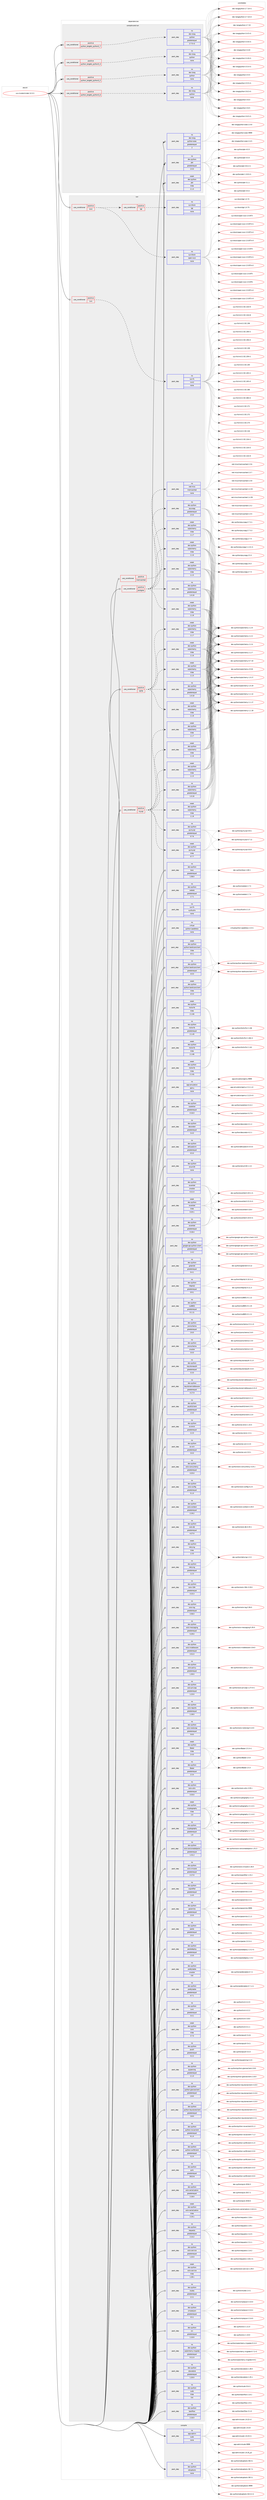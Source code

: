 digraph prolog {

# *************
# Graph options
# *************

newrank=true;
concentrate=true;
compound=true;
graph [rankdir=LR,fontname=Helvetica,fontsize=10,ranksep=1.5];#, ranksep=2.5, nodesep=0.2];
edge  [arrowhead=vee];
node  [fontname=Helvetica,fontsize=10];

# **********
# The ebuild
# **********

subgraph cluster_leftcol {
color=gray;
rank=same;
label=<<i>ebuild</i>>;
id [label="sys-cluster/cinder-12.0.3", color=red, width=4, href="../sys-cluster/cinder-12.0.3.svg"];
}

# ****************
# The dependencies
# ****************

subgraph cluster_midcol {
color=gray;
label=<<i>dependencies</i>>;
subgraph cluster_compile {
fillcolor="#eeeeee";
style=filled;
label=<<i>compile</i>>;
subgraph pack3206 {
dependency4225 [label=<<TABLE BORDER="0" CELLBORDER="1" CELLSPACING="0" CELLPADDING="4" WIDTH="220"><TR><TD ROWSPAN="6" CELLPADDING="30">pack_dep</TD></TR><TR><TD WIDTH="110">no</TD></TR><TR><TD>app-admin</TD></TR><TR><TD>sudo</TD></TR><TR><TD>none</TD></TR><TR><TD></TD></TR></TABLE>>, shape=none, color=blue];
}
id:e -> dependency4225:w [weight=20,style="solid",arrowhead="vee"];
subgraph pack3207 {
dependency4226 [label=<<TABLE BORDER="0" CELLBORDER="1" CELLSPACING="0" CELLPADDING="4" WIDTH="220"><TR><TD ROWSPAN="6" CELLPADDING="30">pack_dep</TD></TR><TR><TD WIDTH="110">no</TD></TR><TR><TD>dev-python</TD></TR><TR><TD>setuptools</TD></TR><TR><TD>none</TD></TR><TR><TD></TD></TR></TABLE>>, shape=none, color=blue];
}
id:e -> dependency4226:w [weight=20,style="solid",arrowhead="vee"];
}
subgraph cluster_compileandrun {
fillcolor="#eeeeee";
style=filled;
label=<<i>compile and run</i>>;
subgraph cond959 {
dependency4227 [label=<<TABLE BORDER="0" CELLBORDER="1" CELLSPACING="0" CELLPADDING="4"><TR><TD ROWSPAN="3" CELLPADDING="10">use_conditional</TD></TR><TR><TD>positive</TD></TR><TR><TD>python_targets_python2_7</TD></TR></TABLE>>, shape=none, color=red];
subgraph pack3208 {
dependency4228 [label=<<TABLE BORDER="0" CELLBORDER="1" CELLSPACING="0" CELLPADDING="4" WIDTH="220"><TR><TD ROWSPAN="6" CELLPADDING="30">pack_dep</TD></TR><TR><TD WIDTH="110">no</TD></TR><TR><TD>dev-lang</TD></TR><TR><TD>python</TD></TR><TR><TD>greaterequal</TD></TR><TR><TD>2.7.5-r2</TD></TR></TABLE>>, shape=none, color=blue];
}
dependency4227:e -> dependency4228:w [weight=20,style="dashed",arrowhead="vee"];
}
id:e -> dependency4227:w [weight=20,style="solid",arrowhead="odotvee"];
subgraph cond960 {
dependency4229 [label=<<TABLE BORDER="0" CELLBORDER="1" CELLSPACING="0" CELLPADDING="4"><TR><TD ROWSPAN="3" CELLPADDING="10">use_conditional</TD></TR><TR><TD>positive</TD></TR><TR><TD>python_targets_python3_4</TD></TR></TABLE>>, shape=none, color=red];
subgraph pack3209 {
dependency4230 [label=<<TABLE BORDER="0" CELLBORDER="1" CELLSPACING="0" CELLPADDING="4" WIDTH="220"><TR><TD ROWSPAN="6" CELLPADDING="30">pack_dep</TD></TR><TR><TD WIDTH="110">no</TD></TR><TR><TD>dev-lang</TD></TR><TR><TD>python</TD></TR><TR><TD>none</TD></TR><TR><TD></TD></TR></TABLE>>, shape=none, color=blue];
}
dependency4229:e -> dependency4230:w [weight=20,style="dashed",arrowhead="vee"];
}
id:e -> dependency4229:w [weight=20,style="solid",arrowhead="odotvee"];
subgraph cond961 {
dependency4231 [label=<<TABLE BORDER="0" CELLBORDER="1" CELLSPACING="0" CELLPADDING="4"><TR><TD ROWSPAN="3" CELLPADDING="10">use_conditional</TD></TR><TR><TD>positive</TD></TR><TR><TD>python_targets_python3_5</TD></TR></TABLE>>, shape=none, color=red];
subgraph pack3210 {
dependency4232 [label=<<TABLE BORDER="0" CELLBORDER="1" CELLSPACING="0" CELLPADDING="4" WIDTH="220"><TR><TD ROWSPAN="6" CELLPADDING="30">pack_dep</TD></TR><TR><TD WIDTH="110">no</TD></TR><TR><TD>dev-lang</TD></TR><TR><TD>python</TD></TR><TR><TD>none</TD></TR><TR><TD></TD></TR></TABLE>>, shape=none, color=blue];
}
dependency4231:e -> dependency4232:w [weight=20,style="dashed",arrowhead="vee"];
}
id:e -> dependency4231:w [weight=20,style="solid",arrowhead="odotvee"];
subgraph cond962 {
dependency4233 [label=<<TABLE BORDER="0" CELLBORDER="1" CELLSPACING="0" CELLPADDING="4"><TR><TD ROWSPAN="3" CELLPADDING="10">use_conditional</TD></TR><TR><TD>positive</TD></TR><TR><TD>python_targets_python3_6</TD></TR></TABLE>>, shape=none, color=red];
subgraph pack3211 {
dependency4234 [label=<<TABLE BORDER="0" CELLBORDER="1" CELLSPACING="0" CELLPADDING="4" WIDTH="220"><TR><TD ROWSPAN="6" CELLPADDING="30">pack_dep</TD></TR><TR><TD WIDTH="110">no</TD></TR><TR><TD>dev-lang</TD></TR><TR><TD>python</TD></TR><TR><TD>none</TD></TR><TR><TD></TD></TR></TABLE>>, shape=none, color=blue];
}
dependency4233:e -> dependency4234:w [weight=20,style="dashed",arrowhead="vee"];
}
id:e -> dependency4233:w [weight=20,style="solid",arrowhead="odotvee"];
subgraph pack3212 {
dependency4235 [label=<<TABLE BORDER="0" CELLBORDER="1" CELLSPACING="0" CELLPADDING="4" WIDTH="220"><TR><TD ROWSPAN="6" CELLPADDING="30">pack_dep</TD></TR><TR><TD WIDTH="110">no</TD></TR><TR><TD>dev-lang</TD></TR><TR><TD>python-exec</TD></TR><TR><TD>greaterequal</TD></TR><TR><TD>2</TD></TR></TABLE>>, shape=none, color=blue];
}
id:e -> dependency4235:w [weight=20,style="solid",arrowhead="odotvee"];
subgraph pack3213 {
dependency4236 [label=<<TABLE BORDER="0" CELLBORDER="1" CELLSPACING="0" CELLPADDING="4" WIDTH="220"><TR><TD ROWSPAN="6" CELLPADDING="30">pack_dep</TD></TR><TR><TD WIDTH="110">no</TD></TR><TR><TD>dev-python</TD></TR><TR><TD>pbr</TD></TR><TR><TD>greaterequal</TD></TR><TR><TD>2.0.0</TD></TR></TABLE>>, shape=none, color=blue];
}
id:e -> dependency4236:w [weight=20,style="solid",arrowhead="odotvee"];
subgraph pack3214 {
dependency4237 [label=<<TABLE BORDER="0" CELLBORDER="1" CELLSPACING="0" CELLPADDING="4" WIDTH="220"><TR><TD ROWSPAN="6" CELLPADDING="30">pack_dep</TD></TR><TR><TD WIDTH="110">weak</TD></TR><TR><TD>dev-python</TD></TR><TR><TD>pbr</TD></TR><TR><TD>tilde</TD></TR><TR><TD>2.1.0</TD></TR></TABLE>>, shape=none, color=blue];
}
id:e -> dependency4237:w [weight=20,style="solid",arrowhead="odotvee"];
}
subgraph cluster_run {
fillcolor="#eeeeee";
style=filled;
label=<<i>run</i>>;
subgraph cond963 {
dependency4238 [label=<<TABLE BORDER="0" CELLBORDER="1" CELLSPACING="0" CELLPADDING="4"><TR><TD ROWSPAN="3" CELLPADDING="10">use_conditional</TD></TR><TR><TD>positive</TD></TR><TR><TD>iscsi</TD></TR></TABLE>>, shape=none, color=red];
subgraph cond964 {
dependency4239 [label=<<TABLE BORDER="0" CELLBORDER="1" CELLSPACING="0" CELLPADDING="4"><TR><TD ROWSPAN="3" CELLPADDING="10">use_conditional</TD></TR><TR><TD>positive</TD></TR><TR><TD>tgt</TD></TR></TABLE>>, shape=none, color=red];
subgraph pack3215 {
dependency4240 [label=<<TABLE BORDER="0" CELLBORDER="1" CELLSPACING="0" CELLPADDING="4" WIDTH="220"><TR><TD ROWSPAN="6" CELLPADDING="30">pack_dep</TD></TR><TR><TD WIDTH="110">no</TD></TR><TR><TD>sys-block</TD></TR><TR><TD>tgt</TD></TR><TR><TD>none</TD></TR><TR><TD></TD></TR></TABLE>>, shape=none, color=blue];
}
dependency4239:e -> dependency4240:w [weight=20,style="dashed",arrowhead="vee"];
}
dependency4238:e -> dependency4239:w [weight=20,style="dashed",arrowhead="vee"];
subgraph pack3216 {
dependency4241 [label=<<TABLE BORDER="0" CELLBORDER="1" CELLSPACING="0" CELLPADDING="4" WIDTH="220"><TR><TD ROWSPAN="6" CELLPADDING="30">pack_dep</TD></TR><TR><TD WIDTH="110">no</TD></TR><TR><TD>sys-block</TD></TR><TR><TD>open-iscsi</TD></TR><TR><TD>none</TD></TR><TR><TD></TD></TR></TABLE>>, shape=none, color=blue];
}
dependency4238:e -> dependency4241:w [weight=20,style="dashed",arrowhead="vee"];
}
id:e -> dependency4238:w [weight=20,style="solid",arrowhead="odot"];
subgraph cond965 {
dependency4242 [label=<<TABLE BORDER="0" CELLBORDER="1" CELLSPACING="0" CELLPADDING="4"><TR><TD ROWSPAN="3" CELLPADDING="10">use_conditional</TD></TR><TR><TD>positive</TD></TR><TR><TD>lvm</TD></TR></TABLE>>, shape=none, color=red];
subgraph pack3217 {
dependency4243 [label=<<TABLE BORDER="0" CELLBORDER="1" CELLSPACING="0" CELLPADDING="4" WIDTH="220"><TR><TD ROWSPAN="6" CELLPADDING="30">pack_dep</TD></TR><TR><TD WIDTH="110">no</TD></TR><TR><TD>sys-fs</TD></TR><TR><TD>lvm2</TD></TR><TR><TD>none</TD></TR><TR><TD></TD></TR></TABLE>>, shape=none, color=blue];
}
dependency4242:e -> dependency4243:w [weight=20,style="dashed",arrowhead="vee"];
}
id:e -> dependency4242:w [weight=20,style="solid",arrowhead="odot"];
subgraph cond966 {
dependency4244 [label=<<TABLE BORDER="0" CELLBORDER="1" CELLSPACING="0" CELLPADDING="4"><TR><TD ROWSPAN="3" CELLPADDING="10">use_conditional</TD></TR><TR><TD>positive</TD></TR><TR><TD>memcached</TD></TR></TABLE>>, shape=none, color=red];
subgraph pack3218 {
dependency4245 [label=<<TABLE BORDER="0" CELLBORDER="1" CELLSPACING="0" CELLPADDING="4" WIDTH="220"><TR><TD ROWSPAN="6" CELLPADDING="30">pack_dep</TD></TR><TR><TD WIDTH="110">no</TD></TR><TR><TD>net-misc</TD></TR><TR><TD>memcached</TD></TR><TR><TD>none</TD></TR><TR><TD></TD></TR></TABLE>>, shape=none, color=blue];
}
dependency4244:e -> dependency4245:w [weight=20,style="dashed",arrowhead="vee"];
}
id:e -> dependency4244:w [weight=20,style="solid",arrowhead="odot"];
subgraph cond967 {
dependency4246 [label=<<TABLE BORDER="0" CELLBORDER="1" CELLSPACING="0" CELLPADDING="4"><TR><TD ROWSPAN="3" CELLPADDING="10">use_conditional</TD></TR><TR><TD>positive</TD></TR><TR><TD>mysql</TD></TR></TABLE>>, shape=none, color=red];
subgraph pack3219 {
dependency4247 [label=<<TABLE BORDER="0" CELLBORDER="1" CELLSPACING="0" CELLPADDING="4" WIDTH="220"><TR><TD ROWSPAN="6" CELLPADDING="30">pack_dep</TD></TR><TR><TD WIDTH="110">no</TD></TR><TR><TD>dev-python</TD></TR><TR><TD>pymysql</TD></TR><TR><TD>greaterequal</TD></TR><TR><TD>0.7.6</TD></TR></TABLE>>, shape=none, color=blue];
}
dependency4246:e -> dependency4247:w [weight=20,style="dashed",arrowhead="vee"];
subgraph pack3220 {
dependency4248 [label=<<TABLE BORDER="0" CELLBORDER="1" CELLSPACING="0" CELLPADDING="4" WIDTH="220"><TR><TD ROWSPAN="6" CELLPADDING="30">pack_dep</TD></TR><TR><TD WIDTH="110">weak</TD></TR><TR><TD>dev-python</TD></TR><TR><TD>pymysql</TD></TR><TR><TD>tilde</TD></TR><TR><TD>0.7.7</TD></TR></TABLE>>, shape=none, color=blue];
}
dependency4246:e -> dependency4248:w [weight=20,style="dashed",arrowhead="vee"];
subgraph pack3221 {
dependency4249 [label=<<TABLE BORDER="0" CELLBORDER="1" CELLSPACING="0" CELLPADDING="4" WIDTH="220"><TR><TD ROWSPAN="6" CELLPADDING="30">pack_dep</TD></TR><TR><TD WIDTH="110">no</TD></TR><TR><TD>dev-python</TD></TR><TR><TD>sqlalchemy</TD></TR><TR><TD>greaterequal</TD></TR><TR><TD>1.0.10</TD></TR></TABLE>>, shape=none, color=blue];
}
dependency4246:e -> dependency4249:w [weight=20,style="dashed",arrowhead="vee"];
subgraph pack3222 {
dependency4250 [label=<<TABLE BORDER="0" CELLBORDER="1" CELLSPACING="0" CELLPADDING="4" WIDTH="220"><TR><TD ROWSPAN="6" CELLPADDING="30">pack_dep</TD></TR><TR><TD WIDTH="110">weak</TD></TR><TR><TD>dev-python</TD></TR><TR><TD>sqlalchemy</TD></TR><TR><TD>tilde</TD></TR><TR><TD>1.1.5</TD></TR></TABLE>>, shape=none, color=blue];
}
dependency4246:e -> dependency4250:w [weight=20,style="dashed",arrowhead="vee"];
subgraph pack3223 {
dependency4251 [label=<<TABLE BORDER="0" CELLBORDER="1" CELLSPACING="0" CELLPADDING="4" WIDTH="220"><TR><TD ROWSPAN="6" CELLPADDING="30">pack_dep</TD></TR><TR><TD WIDTH="110">weak</TD></TR><TR><TD>dev-python</TD></TR><TR><TD>sqlalchemy</TD></TR><TR><TD>tilde</TD></TR><TR><TD>1.1.6</TD></TR></TABLE>>, shape=none, color=blue];
}
dependency4246:e -> dependency4251:w [weight=20,style="dashed",arrowhead="vee"];
subgraph pack3224 {
dependency4252 [label=<<TABLE BORDER="0" CELLBORDER="1" CELLSPACING="0" CELLPADDING="4" WIDTH="220"><TR><TD ROWSPAN="6" CELLPADDING="30">pack_dep</TD></TR><TR><TD WIDTH="110">weak</TD></TR><TR><TD>dev-python</TD></TR><TR><TD>sqlalchemy</TD></TR><TR><TD>tilde</TD></TR><TR><TD>1.1.7</TD></TR></TABLE>>, shape=none, color=blue];
}
dependency4246:e -> dependency4252:w [weight=20,style="dashed",arrowhead="vee"];
subgraph pack3225 {
dependency4253 [label=<<TABLE BORDER="0" CELLBORDER="1" CELLSPACING="0" CELLPADDING="4" WIDTH="220"><TR><TD ROWSPAN="6" CELLPADDING="30">pack_dep</TD></TR><TR><TD WIDTH="110">weak</TD></TR><TR><TD>dev-python</TD></TR><TR><TD>sqlalchemy</TD></TR><TR><TD>tilde</TD></TR><TR><TD>1.1.8</TD></TR></TABLE>>, shape=none, color=blue];
}
dependency4246:e -> dependency4253:w [weight=20,style="dashed",arrowhead="vee"];
}
id:e -> dependency4246:w [weight=20,style="solid",arrowhead="odot"];
subgraph cond968 {
dependency4254 [label=<<TABLE BORDER="0" CELLBORDER="1" CELLSPACING="0" CELLPADDING="4"><TR><TD ROWSPAN="3" CELLPADDING="10">use_conditional</TD></TR><TR><TD>positive</TD></TR><TR><TD>postgres</TD></TR></TABLE>>, shape=none, color=red];
subgraph pack3226 {
dependency4255 [label=<<TABLE BORDER="0" CELLBORDER="1" CELLSPACING="0" CELLPADDING="4" WIDTH="220"><TR><TD ROWSPAN="6" CELLPADDING="30">pack_dep</TD></TR><TR><TD WIDTH="110">no</TD></TR><TR><TD>dev-python</TD></TR><TR><TD>psycopg</TD></TR><TR><TD>greaterequal</TD></TR><TR><TD>2.5.0</TD></TR></TABLE>>, shape=none, color=blue];
}
dependency4254:e -> dependency4255:w [weight=20,style="dashed",arrowhead="vee"];
subgraph pack3227 {
dependency4256 [label=<<TABLE BORDER="0" CELLBORDER="1" CELLSPACING="0" CELLPADDING="4" WIDTH="220"><TR><TD ROWSPAN="6" CELLPADDING="30">pack_dep</TD></TR><TR><TD WIDTH="110">no</TD></TR><TR><TD>dev-python</TD></TR><TR><TD>sqlalchemy</TD></TR><TR><TD>greaterequal</TD></TR><TR><TD>1.0.10</TD></TR></TABLE>>, shape=none, color=blue];
}
dependency4254:e -> dependency4256:w [weight=20,style="dashed",arrowhead="vee"];
subgraph pack3228 {
dependency4257 [label=<<TABLE BORDER="0" CELLBORDER="1" CELLSPACING="0" CELLPADDING="4" WIDTH="220"><TR><TD ROWSPAN="6" CELLPADDING="30">pack_dep</TD></TR><TR><TD WIDTH="110">weak</TD></TR><TR><TD>dev-python</TD></TR><TR><TD>sqlalchemy</TD></TR><TR><TD>tilde</TD></TR><TR><TD>1.1.5</TD></TR></TABLE>>, shape=none, color=blue];
}
dependency4254:e -> dependency4257:w [weight=20,style="dashed",arrowhead="vee"];
subgraph pack3229 {
dependency4258 [label=<<TABLE BORDER="0" CELLBORDER="1" CELLSPACING="0" CELLPADDING="4" WIDTH="220"><TR><TD ROWSPAN="6" CELLPADDING="30">pack_dep</TD></TR><TR><TD WIDTH="110">weak</TD></TR><TR><TD>dev-python</TD></TR><TR><TD>sqlalchemy</TD></TR><TR><TD>tilde</TD></TR><TR><TD>1.1.6</TD></TR></TABLE>>, shape=none, color=blue];
}
dependency4254:e -> dependency4258:w [weight=20,style="dashed",arrowhead="vee"];
subgraph pack3230 {
dependency4259 [label=<<TABLE BORDER="0" CELLBORDER="1" CELLSPACING="0" CELLPADDING="4" WIDTH="220"><TR><TD ROWSPAN="6" CELLPADDING="30">pack_dep</TD></TR><TR><TD WIDTH="110">weak</TD></TR><TR><TD>dev-python</TD></TR><TR><TD>sqlalchemy</TD></TR><TR><TD>tilde</TD></TR><TR><TD>1.1.7</TD></TR></TABLE>>, shape=none, color=blue];
}
dependency4254:e -> dependency4259:w [weight=20,style="dashed",arrowhead="vee"];
subgraph pack3231 {
dependency4260 [label=<<TABLE BORDER="0" CELLBORDER="1" CELLSPACING="0" CELLPADDING="4" WIDTH="220"><TR><TD ROWSPAN="6" CELLPADDING="30">pack_dep</TD></TR><TR><TD WIDTH="110">weak</TD></TR><TR><TD>dev-python</TD></TR><TR><TD>sqlalchemy</TD></TR><TR><TD>tilde</TD></TR><TR><TD>1.1.8</TD></TR></TABLE>>, shape=none, color=blue];
}
dependency4254:e -> dependency4260:w [weight=20,style="dashed",arrowhead="vee"];
}
id:e -> dependency4254:w [weight=20,style="solid",arrowhead="odot"];
subgraph cond969 {
dependency4261 [label=<<TABLE BORDER="0" CELLBORDER="1" CELLSPACING="0" CELLPADDING="4"><TR><TD ROWSPAN="3" CELLPADDING="10">use_conditional</TD></TR><TR><TD>positive</TD></TR><TR><TD>sqlite</TD></TR></TABLE>>, shape=none, color=red];
subgraph pack3232 {
dependency4262 [label=<<TABLE BORDER="0" CELLBORDER="1" CELLSPACING="0" CELLPADDING="4" WIDTH="220"><TR><TD ROWSPAN="6" CELLPADDING="30">pack_dep</TD></TR><TR><TD WIDTH="110">no</TD></TR><TR><TD>dev-python</TD></TR><TR><TD>sqlalchemy</TD></TR><TR><TD>greaterequal</TD></TR><TR><TD>1.0.10</TD></TR></TABLE>>, shape=none, color=blue];
}
dependency4261:e -> dependency4262:w [weight=20,style="dashed",arrowhead="vee"];
subgraph pack3233 {
dependency4263 [label=<<TABLE BORDER="0" CELLBORDER="1" CELLSPACING="0" CELLPADDING="4" WIDTH="220"><TR><TD ROWSPAN="6" CELLPADDING="30">pack_dep</TD></TR><TR><TD WIDTH="110">weak</TD></TR><TR><TD>dev-python</TD></TR><TR><TD>sqlalchemy</TD></TR><TR><TD>tilde</TD></TR><TR><TD>1.1.5</TD></TR></TABLE>>, shape=none, color=blue];
}
dependency4261:e -> dependency4263:w [weight=20,style="dashed",arrowhead="vee"];
subgraph pack3234 {
dependency4264 [label=<<TABLE BORDER="0" CELLBORDER="1" CELLSPACING="0" CELLPADDING="4" WIDTH="220"><TR><TD ROWSPAN="6" CELLPADDING="30">pack_dep</TD></TR><TR><TD WIDTH="110">weak</TD></TR><TR><TD>dev-python</TD></TR><TR><TD>sqlalchemy</TD></TR><TR><TD>tilde</TD></TR><TR><TD>1.1.6</TD></TR></TABLE>>, shape=none, color=blue];
}
dependency4261:e -> dependency4264:w [weight=20,style="dashed",arrowhead="vee"];
subgraph pack3235 {
dependency4265 [label=<<TABLE BORDER="0" CELLBORDER="1" CELLSPACING="0" CELLPADDING="4" WIDTH="220"><TR><TD ROWSPAN="6" CELLPADDING="30">pack_dep</TD></TR><TR><TD WIDTH="110">weak</TD></TR><TR><TD>dev-python</TD></TR><TR><TD>sqlalchemy</TD></TR><TR><TD>tilde</TD></TR><TR><TD>1.1.7</TD></TR></TABLE>>, shape=none, color=blue];
}
dependency4261:e -> dependency4265:w [weight=20,style="dashed",arrowhead="vee"];
subgraph pack3236 {
dependency4266 [label=<<TABLE BORDER="0" CELLBORDER="1" CELLSPACING="0" CELLPADDING="4" WIDTH="220"><TR><TD ROWSPAN="6" CELLPADDING="30">pack_dep</TD></TR><TR><TD WIDTH="110">weak</TD></TR><TR><TD>dev-python</TD></TR><TR><TD>sqlalchemy</TD></TR><TR><TD>tilde</TD></TR><TR><TD>1.1.8</TD></TR></TABLE>>, shape=none, color=blue];
}
dependency4261:e -> dependency4266:w [weight=20,style="dashed",arrowhead="vee"];
}
id:e -> dependency4261:w [weight=20,style="solid",arrowhead="odot"];
subgraph pack3237 {
dependency4267 [label=<<TABLE BORDER="0" CELLBORDER="1" CELLSPACING="0" CELLPADDING="4" WIDTH="220"><TR><TD ROWSPAN="6" CELLPADDING="30">pack_dep</TD></TR><TR><TD WIDTH="110">no</TD></TR><TR><TD>app-emulation</TD></TR><TR><TD>qemu</TD></TR><TR><TD>none</TD></TR><TR><TD></TD></TR></TABLE>>, shape=none, color=blue];
}
id:e -> dependency4267:w [weight=20,style="solid",arrowhead="odot"];
subgraph pack3238 {
dependency4268 [label=<<TABLE BORDER="0" CELLBORDER="1" CELLSPACING="0" CELLPADDING="4" WIDTH="220"><TR><TD ROWSPAN="6" CELLPADDING="30">pack_dep</TD></TR><TR><TD WIDTH="110">no</TD></TR><TR><TD>dev-python</TD></TR><TR><TD>Babel</TD></TR><TR><TD>greaterequal</TD></TR><TR><TD>2.3.4</TD></TR></TABLE>>, shape=none, color=blue];
}
id:e -> dependency4268:w [weight=20,style="solid",arrowhead="odot"];
subgraph pack3239 {
dependency4269 [label=<<TABLE BORDER="0" CELLBORDER="1" CELLSPACING="0" CELLPADDING="4" WIDTH="220"><TR><TD ROWSPAN="6" CELLPADDING="30">pack_dep</TD></TR><TR><TD WIDTH="110">no</TD></TR><TR><TD>dev-python</TD></TR><TR><TD>castellan</TD></TR><TR><TD>greaterequal</TD></TR><TR><TD>0.16.0</TD></TR></TABLE>>, shape=none, color=blue];
}
id:e -> dependency4269:w [weight=20,style="solid",arrowhead="odot"];
subgraph pack3240 {
dependency4270 [label=<<TABLE BORDER="0" CELLBORDER="1" CELLSPACING="0" CELLPADDING="4" WIDTH="220"><TR><TD ROWSPAN="6" CELLPADDING="30">pack_dep</TD></TR><TR><TD WIDTH="110">no</TD></TR><TR><TD>dev-python</TD></TR><TR><TD>cryptography</TD></TR><TR><TD>greaterequal</TD></TR><TR><TD>1.9</TD></TR></TABLE>>, shape=none, color=blue];
}
id:e -> dependency4270:w [weight=20,style="solid",arrowhead="odot"];
subgraph pack3241 {
dependency4271 [label=<<TABLE BORDER="0" CELLBORDER="1" CELLSPACING="0" CELLPADDING="4" WIDTH="220"><TR><TD ROWSPAN="6" CELLPADDING="30">pack_dep</TD></TR><TR><TD WIDTH="110">no</TD></TR><TR><TD>dev-python</TD></TR><TR><TD>decorator</TD></TR><TR><TD>greaterequal</TD></TR><TR><TD>3.4.0</TD></TR></TABLE>>, shape=none, color=blue];
}
id:e -> dependency4271:w [weight=20,style="solid",arrowhead="odot"];
subgraph pack3242 {
dependency4272 [label=<<TABLE BORDER="0" CELLBORDER="1" CELLSPACING="0" CELLPADDING="4" WIDTH="220"><TR><TD ROWSPAN="6" CELLPADDING="30">pack_dep</TD></TR><TR><TD WIDTH="110">no</TD></TR><TR><TD>dev-python</TD></TR><TR><TD>defusedxml</TD></TR><TR><TD>greaterequal</TD></TR><TR><TD>0.5.0</TD></TR></TABLE>>, shape=none, color=blue];
}
id:e -> dependency4272:w [weight=20,style="solid",arrowhead="odot"];
subgraph pack3243 {
dependency4273 [label=<<TABLE BORDER="0" CELLBORDER="1" CELLSPACING="0" CELLPADDING="4" WIDTH="220"><TR><TD ROWSPAN="6" CELLPADDING="30">pack_dep</TD></TR><TR><TD WIDTH="110">no</TD></TR><TR><TD>dev-python</TD></TR><TR><TD>enum34</TD></TR><TR><TD>none</TD></TR><TR><TD></TD></TR></TABLE>>, shape=none, color=blue];
}
id:e -> dependency4273:w [weight=20,style="solid",arrowhead="odot"];
subgraph pack3244 {
dependency4274 [label=<<TABLE BORDER="0" CELLBORDER="1" CELLSPACING="0" CELLPADDING="4" WIDTH="220"><TR><TD ROWSPAN="6" CELLPADDING="30">pack_dep</TD></TR><TR><TD WIDTH="110">no</TD></TR><TR><TD>dev-python</TD></TR><TR><TD>eventlet</TD></TR><TR><TD>greaterequal</TD></TR><TR><TD>0.18.4</TD></TR></TABLE>>, shape=none, color=blue];
}
id:e -> dependency4274:w [weight=20,style="solid",arrowhead="odot"];
subgraph pack3245 {
dependency4275 [label=<<TABLE BORDER="0" CELLBORDER="1" CELLSPACING="0" CELLPADDING="4" WIDTH="220"><TR><TD ROWSPAN="6" CELLPADDING="30">pack_dep</TD></TR><TR><TD WIDTH="110">no</TD></TR><TR><TD>dev-python</TD></TR><TR><TD>eventlet</TD></TR><TR><TD>smaller</TD></TR><TR><TD>0.21.0</TD></TR></TABLE>>, shape=none, color=blue];
}
id:e -> dependency4275:w [weight=20,style="solid",arrowhead="odot"];
subgraph pack3246 {
dependency4276 [label=<<TABLE BORDER="0" CELLBORDER="1" CELLSPACING="0" CELLPADDING="4" WIDTH="220"><TR><TD ROWSPAN="6" CELLPADDING="30">pack_dep</TD></TR><TR><TD WIDTH="110">no</TD></TR><TR><TD>dev-python</TD></TR><TR><TD>google-api-python-client</TD></TR><TR><TD>greaterequal</TD></TR><TR><TD>1.4.2</TD></TR></TABLE>>, shape=none, color=blue];
}
id:e -> dependency4276:w [weight=20,style="solid",arrowhead="odot"];
subgraph pack3247 {
dependency4277 [label=<<TABLE BORDER="0" CELLBORDER="1" CELLSPACING="0" CELLPADDING="4" WIDTH="220"><TR><TD ROWSPAN="6" CELLPADDING="30">pack_dep</TD></TR><TR><TD WIDTH="110">no</TD></TR><TR><TD>dev-python</TD></TR><TR><TD>greenlet</TD></TR><TR><TD>greaterequal</TD></TR><TR><TD>0.4.1</TD></TR></TABLE>>, shape=none, color=blue];
}
id:e -> dependency4277:w [weight=20,style="solid",arrowhead="odot"];
subgraph pack3248 {
dependency4278 [label=<<TABLE BORDER="0" CELLBORDER="1" CELLSPACING="0" CELLPADDING="4" WIDTH="220"><TR><TD ROWSPAN="6" CELLPADDING="30">pack_dep</TD></TR><TR><TD WIDTH="110">no</TD></TR><TR><TD>dev-python</TD></TR><TR><TD>httplib2</TD></TR><TR><TD>greaterequal</TD></TR><TR><TD>0.9.1</TD></TR></TABLE>>, shape=none, color=blue];
}
id:e -> dependency4278:w [weight=20,style="solid",arrowhead="odot"];
subgraph pack3249 {
dependency4279 [label=<<TABLE BORDER="0" CELLBORDER="1" CELLSPACING="0" CELLPADDING="4" WIDTH="220"><TR><TD ROWSPAN="6" CELLPADDING="30">pack_dep</TD></TR><TR><TD WIDTH="110">no</TD></TR><TR><TD>dev-python</TD></TR><TR><TD>iso8601</TD></TR><TR><TD>greaterequal</TD></TR><TR><TD>0.1.11</TD></TR></TABLE>>, shape=none, color=blue];
}
id:e -> dependency4279:w [weight=20,style="solid",arrowhead="odot"];
subgraph pack3250 {
dependency4280 [label=<<TABLE BORDER="0" CELLBORDER="1" CELLSPACING="0" CELLPADDING="4" WIDTH="220"><TR><TD ROWSPAN="6" CELLPADDING="30">pack_dep</TD></TR><TR><TD WIDTH="110">no</TD></TR><TR><TD>dev-python</TD></TR><TR><TD>jsonschema</TD></TR><TR><TD>greaterequal</TD></TR><TR><TD>2.6.0</TD></TR></TABLE>>, shape=none, color=blue];
}
id:e -> dependency4280:w [weight=20,style="solid",arrowhead="odot"];
subgraph pack3251 {
dependency4281 [label=<<TABLE BORDER="0" CELLBORDER="1" CELLSPACING="0" CELLPADDING="4" WIDTH="220"><TR><TD ROWSPAN="6" CELLPADDING="30">pack_dep</TD></TR><TR><TD WIDTH="110">no</TD></TR><TR><TD>dev-python</TD></TR><TR><TD>jsonschema</TD></TR><TR><TD>smaller</TD></TR><TR><TD>3.0.0</TD></TR></TABLE>>, shape=none, color=blue];
}
id:e -> dependency4281:w [weight=20,style="solid",arrowhead="odot"];
subgraph pack3252 {
dependency4282 [label=<<TABLE BORDER="0" CELLBORDER="1" CELLSPACING="0" CELLPADDING="4" WIDTH="220"><TR><TD ROWSPAN="6" CELLPADDING="30">pack_dep</TD></TR><TR><TD WIDTH="110">no</TD></TR><TR><TD>dev-python</TD></TR><TR><TD>keystoneauth</TD></TR><TR><TD>greaterequal</TD></TR><TR><TD>3.3.0</TD></TR></TABLE>>, shape=none, color=blue];
}
id:e -> dependency4282:w [weight=20,style="solid",arrowhead="odot"];
subgraph pack3253 {
dependency4283 [label=<<TABLE BORDER="0" CELLBORDER="1" CELLSPACING="0" CELLPADDING="4" WIDTH="220"><TR><TD ROWSPAN="6" CELLPADDING="30">pack_dep</TD></TR><TR><TD WIDTH="110">no</TD></TR><TR><TD>dev-python</TD></TR><TR><TD>keystonemiddleware</TD></TR><TR><TD>greaterequal</TD></TR><TR><TD>4.17.0</TD></TR></TABLE>>, shape=none, color=blue];
}
id:e -> dependency4283:w [weight=20,style="solid",arrowhead="odot"];
subgraph pack3254 {
dependency4284 [label=<<TABLE BORDER="0" CELLBORDER="1" CELLSPACING="0" CELLPADDING="4" WIDTH="220"><TR><TD ROWSPAN="6" CELLPADDING="30">pack_dep</TD></TR><TR><TD WIDTH="110">no</TD></TR><TR><TD>dev-python</TD></TR><TR><TD>lxml</TD></TR><TR><TD>greaterequal</TD></TR><TR><TD>3.4.1</TD></TR></TABLE>>, shape=none, color=blue];
}
id:e -> dependency4284:w [weight=20,style="solid",arrowhead="odot"];
subgraph pack3255 {
dependency4285 [label=<<TABLE BORDER="0" CELLBORDER="1" CELLSPACING="0" CELLPADDING="4" WIDTH="220"><TR><TD ROWSPAN="6" CELLPADDING="30">pack_dep</TD></TR><TR><TD WIDTH="110">no</TD></TR><TR><TD>dev-python</TD></TR><TR><TD>oauth2client</TD></TR><TR><TD>greaterequal</TD></TR><TR><TD>1.5.0</TD></TR></TABLE>>, shape=none, color=blue];
}
id:e -> dependency4285:w [weight=20,style="solid",arrowhead="odot"];
subgraph pack3256 {
dependency4286 [label=<<TABLE BORDER="0" CELLBORDER="1" CELLSPACING="0" CELLPADDING="4" WIDTH="220"><TR><TD ROWSPAN="6" CELLPADDING="30">pack_dep</TD></TR><TR><TD WIDTH="110">no</TD></TR><TR><TD>dev-python</TD></TR><TR><TD>os-brick</TD></TR><TR><TD>greaterequal</TD></TR><TR><TD>2.2.0</TD></TR></TABLE>>, shape=none, color=blue];
}
id:e -> dependency4286:w [weight=20,style="solid",arrowhead="odot"];
subgraph pack3257 {
dependency4287 [label=<<TABLE BORDER="0" CELLBORDER="1" CELLSPACING="0" CELLPADDING="4" WIDTH="220"><TR><TD ROWSPAN="6" CELLPADDING="30">pack_dep</TD></TR><TR><TD WIDTH="110">no</TD></TR><TR><TD>dev-python</TD></TR><TR><TD>os-win</TD></TR><TR><TD>greaterequal</TD></TR><TR><TD>3.0.0</TD></TR></TABLE>>, shape=none, color=blue];
}
id:e -> dependency4287:w [weight=20,style="solid",arrowhead="odot"];
subgraph pack3258 {
dependency4288 [label=<<TABLE BORDER="0" CELLBORDER="1" CELLSPACING="0" CELLPADDING="4" WIDTH="220"><TR><TD ROWSPAN="6" CELLPADDING="30">pack_dep</TD></TR><TR><TD WIDTH="110">no</TD></TR><TR><TD>dev-python</TD></TR><TR><TD>oslo-concurrency</TD></TR><TR><TD>greaterequal</TD></TR><TR><TD>3.25.0</TD></TR></TABLE>>, shape=none, color=blue];
}
id:e -> dependency4288:w [weight=20,style="solid",arrowhead="odot"];
subgraph pack3259 {
dependency4289 [label=<<TABLE BORDER="0" CELLBORDER="1" CELLSPACING="0" CELLPADDING="4" WIDTH="220"><TR><TD ROWSPAN="6" CELLPADDING="30">pack_dep</TD></TR><TR><TD WIDTH="110">no</TD></TR><TR><TD>dev-python</TD></TR><TR><TD>oslo-config</TD></TR><TR><TD>greaterequal</TD></TR><TR><TD>5.1.0</TD></TR></TABLE>>, shape=none, color=blue];
}
id:e -> dependency4289:w [weight=20,style="solid",arrowhead="odot"];
subgraph pack3260 {
dependency4290 [label=<<TABLE BORDER="0" CELLBORDER="1" CELLSPACING="0" CELLPADDING="4" WIDTH="220"><TR><TD ROWSPAN="6" CELLPADDING="30">pack_dep</TD></TR><TR><TD WIDTH="110">no</TD></TR><TR><TD>dev-python</TD></TR><TR><TD>oslo-context</TD></TR><TR><TD>greaterequal</TD></TR><TR><TD>2.19.2</TD></TR></TABLE>>, shape=none, color=blue];
}
id:e -> dependency4290:w [weight=20,style="solid",arrowhead="odot"];
subgraph pack3261 {
dependency4291 [label=<<TABLE BORDER="0" CELLBORDER="1" CELLSPACING="0" CELLPADDING="4" WIDTH="220"><TR><TD ROWSPAN="6" CELLPADDING="30">pack_dep</TD></TR><TR><TD WIDTH="110">no</TD></TR><TR><TD>dev-python</TD></TR><TR><TD>oslo-db</TD></TR><TR><TD>greaterequal</TD></TR><TR><TD>4.27.0</TD></TR></TABLE>>, shape=none, color=blue];
}
id:e -> dependency4291:w [weight=20,style="solid",arrowhead="odot"];
subgraph pack3262 {
dependency4292 [label=<<TABLE BORDER="0" CELLBORDER="1" CELLSPACING="0" CELLPADDING="4" WIDTH="220"><TR><TD ROWSPAN="6" CELLPADDING="30">pack_dep</TD></TR><TR><TD WIDTH="110">no</TD></TR><TR><TD>dev-python</TD></TR><TR><TD>oslo-i18n</TD></TR><TR><TD>greaterequal</TD></TR><TR><TD>3.15.3</TD></TR></TABLE>>, shape=none, color=blue];
}
id:e -> dependency4292:w [weight=20,style="solid",arrowhead="odot"];
subgraph pack3263 {
dependency4293 [label=<<TABLE BORDER="0" CELLBORDER="1" CELLSPACING="0" CELLPADDING="4" WIDTH="220"><TR><TD ROWSPAN="6" CELLPADDING="30">pack_dep</TD></TR><TR><TD WIDTH="110">no</TD></TR><TR><TD>dev-python</TD></TR><TR><TD>oslo-log</TD></TR><TR><TD>greaterequal</TD></TR><TR><TD>3.36.0</TD></TR></TABLE>>, shape=none, color=blue];
}
id:e -> dependency4293:w [weight=20,style="solid",arrowhead="odot"];
subgraph pack3264 {
dependency4294 [label=<<TABLE BORDER="0" CELLBORDER="1" CELLSPACING="0" CELLPADDING="4" WIDTH="220"><TR><TD ROWSPAN="6" CELLPADDING="30">pack_dep</TD></TR><TR><TD WIDTH="110">no</TD></TR><TR><TD>dev-python</TD></TR><TR><TD>oslo-messaging</TD></TR><TR><TD>greaterequal</TD></TR><TR><TD>5.29.0</TD></TR></TABLE>>, shape=none, color=blue];
}
id:e -> dependency4294:w [weight=20,style="solid",arrowhead="odot"];
subgraph pack3265 {
dependency4295 [label=<<TABLE BORDER="0" CELLBORDER="1" CELLSPACING="0" CELLPADDING="4" WIDTH="220"><TR><TD ROWSPAN="6" CELLPADDING="30">pack_dep</TD></TR><TR><TD WIDTH="110">no</TD></TR><TR><TD>dev-python</TD></TR><TR><TD>oslo-middleware</TD></TR><TR><TD>greaterequal</TD></TR><TR><TD>3.31.0</TD></TR></TABLE>>, shape=none, color=blue];
}
id:e -> dependency4295:w [weight=20,style="solid",arrowhead="odot"];
subgraph pack3266 {
dependency4296 [label=<<TABLE BORDER="0" CELLBORDER="1" CELLSPACING="0" CELLPADDING="4" WIDTH="220"><TR><TD ROWSPAN="6" CELLPADDING="30">pack_dep</TD></TR><TR><TD WIDTH="110">no</TD></TR><TR><TD>dev-python</TD></TR><TR><TD>oslo-policy</TD></TR><TR><TD>greaterequal</TD></TR><TR><TD>1.30.0</TD></TR></TABLE>>, shape=none, color=blue];
}
id:e -> dependency4296:w [weight=20,style="solid",arrowhead="odot"];
subgraph pack3267 {
dependency4297 [label=<<TABLE BORDER="0" CELLBORDER="1" CELLSPACING="0" CELLPADDING="4" WIDTH="220"><TR><TD ROWSPAN="6" CELLPADDING="30">pack_dep</TD></TR><TR><TD WIDTH="110">no</TD></TR><TR><TD>dev-python</TD></TR><TR><TD>oslo-privsep</TD></TR><TR><TD>greaterequal</TD></TR><TR><TD>1.23.0</TD></TR></TABLE>>, shape=none, color=blue];
}
id:e -> dependency4297:w [weight=20,style="solid",arrowhead="odot"];
subgraph pack3268 {
dependency4298 [label=<<TABLE BORDER="0" CELLBORDER="1" CELLSPACING="0" CELLPADDING="4" WIDTH="220"><TR><TD ROWSPAN="6" CELLPADDING="30">pack_dep</TD></TR><TR><TD WIDTH="110">no</TD></TR><TR><TD>dev-python</TD></TR><TR><TD>oslo-reports</TD></TR><TR><TD>greaterequal</TD></TR><TR><TD>1.18.0</TD></TR></TABLE>>, shape=none, color=blue];
}
id:e -> dependency4298:w [weight=20,style="solid",arrowhead="odot"];
subgraph pack3269 {
dependency4299 [label=<<TABLE BORDER="0" CELLBORDER="1" CELLSPACING="0" CELLPADDING="4" WIDTH="220"><TR><TD ROWSPAN="6" CELLPADDING="30">pack_dep</TD></TR><TR><TD WIDTH="110">no</TD></TR><TR><TD>dev-python</TD></TR><TR><TD>oslo-rootwrap</TD></TR><TR><TD>greaterequal</TD></TR><TR><TD>5.8.0</TD></TR></TABLE>>, shape=none, color=blue];
}
id:e -> dependency4299:w [weight=20,style="solid",arrowhead="odot"];
subgraph pack3270 {
dependency4300 [label=<<TABLE BORDER="0" CELLBORDER="1" CELLSPACING="0" CELLPADDING="4" WIDTH="220"><TR><TD ROWSPAN="6" CELLPADDING="30">pack_dep</TD></TR><TR><TD WIDTH="110">no</TD></TR><TR><TD>dev-python</TD></TR><TR><TD>oslo-serialization</TD></TR><TR><TD>greaterequal</TD></TR><TR><TD>2.18.0</TD></TR></TABLE>>, shape=none, color=blue];
}
id:e -> dependency4300:w [weight=20,style="solid",arrowhead="odot"];
subgraph pack3271 {
dependency4301 [label=<<TABLE BORDER="0" CELLBORDER="1" CELLSPACING="0" CELLPADDING="4" WIDTH="220"><TR><TD ROWSPAN="6" CELLPADDING="30">pack_dep</TD></TR><TR><TD WIDTH="110">no</TD></TR><TR><TD>dev-python</TD></TR><TR><TD>oslo-service</TD></TR><TR><TD>greaterequal</TD></TR><TR><TD>1.24.0</TD></TR></TABLE>>, shape=none, color=blue];
}
id:e -> dependency4301:w [weight=20,style="solid",arrowhead="odot"];
subgraph pack3272 {
dependency4302 [label=<<TABLE BORDER="0" CELLBORDER="1" CELLSPACING="0" CELLPADDING="4" WIDTH="220"><TR><TD ROWSPAN="6" CELLPADDING="30">pack_dep</TD></TR><TR><TD WIDTH="110">no</TD></TR><TR><TD>dev-python</TD></TR><TR><TD>oslo-utils</TD></TR><TR><TD>greaterequal</TD></TR><TR><TD>3.33.0</TD></TR></TABLE>>, shape=none, color=blue];
}
id:e -> dependency4302:w [weight=20,style="solid",arrowhead="odot"];
subgraph pack3273 {
dependency4303 [label=<<TABLE BORDER="0" CELLBORDER="1" CELLSPACING="0" CELLPADDING="4" WIDTH="220"><TR><TD ROWSPAN="6" CELLPADDING="30">pack_dep</TD></TR><TR><TD WIDTH="110">no</TD></TR><TR><TD>dev-python</TD></TR><TR><TD>oslo-versionedobjects</TD></TR><TR><TD>greaterequal</TD></TR><TR><TD>1.31.2</TD></TR></TABLE>>, shape=none, color=blue];
}
id:e -> dependency4303:w [weight=20,style="solid",arrowhead="odot"];
subgraph pack3274 {
dependency4304 [label=<<TABLE BORDER="0" CELLBORDER="1" CELLSPACING="0" CELLPADDING="4" WIDTH="220"><TR><TD ROWSPAN="6" CELLPADDING="30">pack_dep</TD></TR><TR><TD WIDTH="110">no</TD></TR><TR><TD>dev-python</TD></TR><TR><TD>oslo-vmware</TD></TR><TR><TD>greaterequal</TD></TR><TR><TD>2.17.0</TD></TR></TABLE>>, shape=none, color=blue];
}
id:e -> dependency4304:w [weight=20,style="solid",arrowhead="odot"];
subgraph pack3275 {
dependency4305 [label=<<TABLE BORDER="0" CELLBORDER="1" CELLSPACING="0" CELLPADDING="4" WIDTH="220"><TR><TD ROWSPAN="6" CELLPADDING="30">pack_dep</TD></TR><TR><TD WIDTH="110">no</TD></TR><TR><TD>dev-python</TD></TR><TR><TD>osprofiler</TD></TR><TR><TD>greaterequal</TD></TR><TR><TD>1.4.0</TD></TR></TABLE>>, shape=none, color=blue];
}
id:e -> dependency4305:w [weight=20,style="solid",arrowhead="odot"];
subgraph pack3276 {
dependency4306 [label=<<TABLE BORDER="0" CELLBORDER="1" CELLSPACING="0" CELLPADDING="4" WIDTH="220"><TR><TD ROWSPAN="6" CELLPADDING="30">pack_dep</TD></TR><TR><TD WIDTH="110">no</TD></TR><TR><TD>dev-python</TD></TR><TR><TD>paramiko</TD></TR><TR><TD>greaterequal</TD></TR><TR><TD>2.0.0</TD></TR></TABLE>>, shape=none, color=blue];
}
id:e -> dependency4306:w [weight=20,style="solid",arrowhead="odot"];
subgraph pack3277 {
dependency4307 [label=<<TABLE BORDER="0" CELLBORDER="1" CELLSPACING="0" CELLPADDING="4" WIDTH="220"><TR><TD ROWSPAN="6" CELLPADDING="30">pack_dep</TD></TR><TR><TD WIDTH="110">no</TD></TR><TR><TD>dev-python</TD></TR><TR><TD>paste</TD></TR><TR><TD>greaterequal</TD></TR><TR><TD>2.0.2</TD></TR></TABLE>>, shape=none, color=blue];
}
id:e -> dependency4307:w [weight=20,style="solid",arrowhead="odot"];
subgraph pack3278 {
dependency4308 [label=<<TABLE BORDER="0" CELLBORDER="1" CELLSPACING="0" CELLPADDING="4" WIDTH="220"><TR><TD ROWSPAN="6" CELLPADDING="30">pack_dep</TD></TR><TR><TD WIDTH="110">no</TD></TR><TR><TD>dev-python</TD></TR><TR><TD>pastedeploy</TD></TR><TR><TD>greaterequal</TD></TR><TR><TD>1.5.0</TD></TR></TABLE>>, shape=none, color=blue];
}
id:e -> dependency4308:w [weight=20,style="solid",arrowhead="odot"];
subgraph pack3279 {
dependency4309 [label=<<TABLE BORDER="0" CELLBORDER="1" CELLSPACING="0" CELLPADDING="4" WIDTH="220"><TR><TD ROWSPAN="6" CELLPADDING="30">pack_dep</TD></TR><TR><TD WIDTH="110">no</TD></TR><TR><TD>dev-python</TD></TR><TR><TD>prettytable</TD></TR><TR><TD>greaterequal</TD></TR><TR><TD>0.7.1</TD></TR></TABLE>>, shape=none, color=blue];
}
id:e -> dependency4309:w [weight=20,style="solid",arrowhead="odot"];
subgraph pack3280 {
dependency4310 [label=<<TABLE BORDER="0" CELLBORDER="1" CELLSPACING="0" CELLPADDING="4" WIDTH="220"><TR><TD ROWSPAN="6" CELLPADDING="30">pack_dep</TD></TR><TR><TD WIDTH="110">no</TD></TR><TR><TD>dev-python</TD></TR><TR><TD>prettytable</TD></TR><TR><TD>smaller</TD></TR><TR><TD>0.8</TD></TR></TABLE>>, shape=none, color=blue];
}
id:e -> dependency4310:w [weight=20,style="solid",arrowhead="odot"];
subgraph pack3281 {
dependency4311 [label=<<TABLE BORDER="0" CELLBORDER="1" CELLSPACING="0" CELLPADDING="4" WIDTH="220"><TR><TD ROWSPAN="6" CELLPADDING="30">pack_dep</TD></TR><TR><TD WIDTH="110">no</TD></TR><TR><TD>dev-python</TD></TR><TR><TD>psutil</TD></TR><TR><TD>greaterequal</TD></TR><TR><TD>3.2.2</TD></TR></TABLE>>, shape=none, color=blue];
}
id:e -> dependency4311:w [weight=20,style="solid",arrowhead="odot"];
subgraph pack3282 {
dependency4312 [label=<<TABLE BORDER="0" CELLBORDER="1" CELLSPACING="0" CELLPADDING="4" WIDTH="220"><TR><TD ROWSPAN="6" CELLPADDING="30">pack_dep</TD></TR><TR><TD WIDTH="110">no</TD></TR><TR><TD>dev-python</TD></TR><TR><TD>pyparsing</TD></TR><TR><TD>greaterequal</TD></TR><TR><TD>2.1.0</TD></TR></TABLE>>, shape=none, color=blue];
}
id:e -> dependency4312:w [weight=20,style="solid",arrowhead="odot"];
subgraph pack3283 {
dependency4313 [label=<<TABLE BORDER="0" CELLBORDER="1" CELLSPACING="0" CELLPADDING="4" WIDTH="220"><TR><TD ROWSPAN="6" CELLPADDING="30">pack_dep</TD></TR><TR><TD WIDTH="110">no</TD></TR><TR><TD>dev-python</TD></TR><TR><TD>python-barbicanclient</TD></TR><TR><TD>greaterequal</TD></TR><TR><TD>4.0.0</TD></TR></TABLE>>, shape=none, color=blue];
}
id:e -> dependency4313:w [weight=20,style="solid",arrowhead="odot"];
subgraph pack3284 {
dependency4314 [label=<<TABLE BORDER="0" CELLBORDER="1" CELLSPACING="0" CELLPADDING="4" WIDTH="220"><TR><TD ROWSPAN="6" CELLPADDING="30">pack_dep</TD></TR><TR><TD WIDTH="110">no</TD></TR><TR><TD>dev-python</TD></TR><TR><TD>python-glanceclient</TD></TR><TR><TD>greaterequal</TD></TR><TR><TD>2.8.0</TD></TR></TABLE>>, shape=none, color=blue];
}
id:e -> dependency4314:w [weight=20,style="solid",arrowhead="odot"];
subgraph pack3285 {
dependency4315 [label=<<TABLE BORDER="0" CELLBORDER="1" CELLSPACING="0" CELLPADDING="4" WIDTH="220"><TR><TD ROWSPAN="6" CELLPADDING="30">pack_dep</TD></TR><TR><TD WIDTH="110">no</TD></TR><TR><TD>dev-python</TD></TR><TR><TD>python-keystoneclient</TD></TR><TR><TD>greaterequal</TD></TR><TR><TD>3.8.0</TD></TR></TABLE>>, shape=none, color=blue];
}
id:e -> dependency4315:w [weight=20,style="solid",arrowhead="odot"];
subgraph pack3286 {
dependency4316 [label=<<TABLE BORDER="0" CELLBORDER="1" CELLSPACING="0" CELLPADDING="4" WIDTH="220"><TR><TD ROWSPAN="6" CELLPADDING="30">pack_dep</TD></TR><TR><TD WIDTH="110">no</TD></TR><TR><TD>dev-python</TD></TR><TR><TD>python-novaclient</TD></TR><TR><TD>greaterequal</TD></TR><TR><TD>9.1.0</TD></TR></TABLE>>, shape=none, color=blue];
}
id:e -> dependency4316:w [weight=20,style="solid",arrowhead="odot"];
subgraph pack3287 {
dependency4317 [label=<<TABLE BORDER="0" CELLBORDER="1" CELLSPACING="0" CELLPADDING="4" WIDTH="220"><TR><TD ROWSPAN="6" CELLPADDING="30">pack_dep</TD></TR><TR><TD WIDTH="110">no</TD></TR><TR><TD>dev-python</TD></TR><TR><TD>python-swiftclient</TD></TR><TR><TD>greaterequal</TD></TR><TR><TD>3.2.0</TD></TR></TABLE>>, shape=none, color=blue];
}
id:e -> dependency4317:w [weight=20,style="solid",arrowhead="odot"];
subgraph pack3288 {
dependency4318 [label=<<TABLE BORDER="0" CELLBORDER="1" CELLSPACING="0" CELLPADDING="4" WIDTH="220"><TR><TD ROWSPAN="6" CELLPADDING="30">pack_dep</TD></TR><TR><TD WIDTH="110">no</TD></TR><TR><TD>dev-python</TD></TR><TR><TD>pytz</TD></TR><TR><TD>greaterequal</TD></TR><TR><TD>2013.6</TD></TR></TABLE>>, shape=none, color=blue];
}
id:e -> dependency4318:w [weight=20,style="solid",arrowhead="odot"];
subgraph pack3289 {
dependency4319 [label=<<TABLE BORDER="0" CELLBORDER="1" CELLSPACING="0" CELLPADDING="4" WIDTH="220"><TR><TD ROWSPAN="6" CELLPADDING="30">pack_dep</TD></TR><TR><TD WIDTH="110">no</TD></TR><TR><TD>dev-python</TD></TR><TR><TD>requests</TD></TR><TR><TD>greaterequal</TD></TR><TR><TD>2.14.2</TD></TR></TABLE>>, shape=none, color=blue];
}
id:e -> dependency4319:w [weight=20,style="solid",arrowhead="odot"];
subgraph pack3290 {
dependency4320 [label=<<TABLE BORDER="0" CELLBORDER="1" CELLSPACING="0" CELLPADDING="4" WIDTH="220"><TR><TD ROWSPAN="6" CELLPADDING="30">pack_dep</TD></TR><TR><TD WIDTH="110">no</TD></TR><TR><TD>dev-python</TD></TR><TR><TD>retrying</TD></TR><TR><TD>greaterequal</TD></TR><TR><TD>1.2.3</TD></TR></TABLE>>, shape=none, color=blue];
}
id:e -> dependency4320:w [weight=20,style="solid",arrowhead="odot"];
subgraph pack3291 {
dependency4321 [label=<<TABLE BORDER="0" CELLBORDER="1" CELLSPACING="0" CELLPADDING="4" WIDTH="220"><TR><TD ROWSPAN="6" CELLPADDING="30">pack_dep</TD></TR><TR><TD WIDTH="110">no</TD></TR><TR><TD>dev-python</TD></TR><TR><TD>routes</TD></TR><TR><TD>greaterequal</TD></TR><TR><TD>2.3.1</TD></TR></TABLE>>, shape=none, color=blue];
}
id:e -> dependency4321:w [weight=20,style="solid",arrowhead="odot"];
subgraph pack3292 {
dependency4322 [label=<<TABLE BORDER="0" CELLBORDER="1" CELLSPACING="0" CELLPADDING="4" WIDTH="220"><TR><TD ROWSPAN="6" CELLPADDING="30">pack_dep</TD></TR><TR><TD WIDTH="110">no</TD></TR><TR><TD>dev-python</TD></TR><TR><TD>rtslib-fb</TD></TR><TR><TD>greaterequal</TD></TR><TR><TD>2.1.43</TD></TR></TABLE>>, shape=none, color=blue];
}
id:e -> dependency4322:w [weight=20,style="solid",arrowhead="odot"];
subgraph pack3293 {
dependency4323 [label=<<TABLE BORDER="0" CELLBORDER="1" CELLSPACING="0" CELLPADDING="4" WIDTH="220"><TR><TD ROWSPAN="6" CELLPADDING="30">pack_dep</TD></TR><TR><TD WIDTH="110">no</TD></TR><TR><TD>dev-python</TD></TR><TR><TD>simplejson</TD></TR><TR><TD>greaterequal</TD></TR><TR><TD>3.5.1</TD></TR></TABLE>>, shape=none, color=blue];
}
id:e -> dependency4323:w [weight=20,style="solid",arrowhead="odot"];
subgraph pack3294 {
dependency4324 [label=<<TABLE BORDER="0" CELLBORDER="1" CELLSPACING="0" CELLPADDING="4" WIDTH="220"><TR><TD ROWSPAN="6" CELLPADDING="30">pack_dep</TD></TR><TR><TD WIDTH="110">no</TD></TR><TR><TD>dev-python</TD></TR><TR><TD>six</TD></TR><TR><TD>greaterequal</TD></TR><TR><TD>1.10.0</TD></TR></TABLE>>, shape=none, color=blue];
}
id:e -> dependency4324:w [weight=20,style="solid",arrowhead="odot"];
subgraph pack3295 {
dependency4325 [label=<<TABLE BORDER="0" CELLBORDER="1" CELLSPACING="0" CELLPADDING="4" WIDTH="220"><TR><TD ROWSPAN="6" CELLPADDING="30">pack_dep</TD></TR><TR><TD WIDTH="110">no</TD></TR><TR><TD>dev-python</TD></TR><TR><TD>sqlalchemy-migrate</TD></TR><TR><TD>greaterequal</TD></TR><TR><TD>0.11.0</TD></TR></TABLE>>, shape=none, color=blue];
}
id:e -> dependency4325:w [weight=20,style="solid",arrowhead="odot"];
subgraph pack3296 {
dependency4326 [label=<<TABLE BORDER="0" CELLBORDER="1" CELLSPACING="0" CELLPADDING="4" WIDTH="220"><TR><TD ROWSPAN="6" CELLPADDING="30">pack_dep</TD></TR><TR><TD WIDTH="110">no</TD></TR><TR><TD>dev-python</TD></TR><TR><TD>stevedore</TD></TR><TR><TD>greaterequal</TD></TR><TR><TD>1.20.0</TD></TR></TABLE>>, shape=none, color=blue];
}
id:e -> dependency4326:w [weight=20,style="solid",arrowhead="odot"];
subgraph pack3297 {
dependency4327 [label=<<TABLE BORDER="0" CELLBORDER="1" CELLSPACING="0" CELLPADDING="4" WIDTH="220"><TR><TD ROWSPAN="6" CELLPADDING="30">pack_dep</TD></TR><TR><TD WIDTH="110">no</TD></TR><TR><TD>dev-python</TD></TR><TR><TD>suds</TD></TR><TR><TD>tilde</TD></TR><TR><TD>0.6</TD></TR></TABLE>>, shape=none, color=blue];
}
id:e -> dependency4327:w [weight=20,style="solid",arrowhead="odot"];
subgraph pack3298 {
dependency4328 [label=<<TABLE BORDER="0" CELLBORDER="1" CELLSPACING="0" CELLPADDING="4" WIDTH="220"><TR><TD ROWSPAN="6" CELLPADDING="30">pack_dep</TD></TR><TR><TD WIDTH="110">no</TD></TR><TR><TD>dev-python</TD></TR><TR><TD>taskflow</TD></TR><TR><TD>greaterequal</TD></TR><TR><TD>2.16.0</TD></TR></TABLE>>, shape=none, color=blue];
}
id:e -> dependency4328:w [weight=20,style="solid",arrowhead="odot"];
subgraph pack3299 {
dependency4329 [label=<<TABLE BORDER="0" CELLBORDER="1" CELLSPACING="0" CELLPADDING="4" WIDTH="220"><TR><TD ROWSPAN="6" CELLPADDING="30">pack_dep</TD></TR><TR><TD WIDTH="110">no</TD></TR><TR><TD>dev-python</TD></TR><TR><TD>tooz</TD></TR><TR><TD>greaterequal</TD></TR><TR><TD>1.58.0</TD></TR></TABLE>>, shape=none, color=blue];
}
id:e -> dependency4329:w [weight=20,style="solid",arrowhead="odot"];
subgraph pack3300 {
dependency4330 [label=<<TABLE BORDER="0" CELLBORDER="1" CELLSPACING="0" CELLPADDING="4" WIDTH="220"><TR><TD ROWSPAN="6" CELLPADDING="30">pack_dep</TD></TR><TR><TD WIDTH="110">no</TD></TR><TR><TD>dev-python</TD></TR><TR><TD>webob</TD></TR><TR><TD>greaterequal</TD></TR><TR><TD>1.7.1</TD></TR></TABLE>>, shape=none, color=blue];
}
id:e -> dependency4330:w [weight=20,style="solid",arrowhead="odot"];
subgraph pack3301 {
dependency4331 [label=<<TABLE BORDER="0" CELLBORDER="1" CELLSPACING="0" CELLPADDING="4" WIDTH="220"><TR><TD ROWSPAN="6" CELLPADDING="30">pack_dep</TD></TR><TR><TD WIDTH="110">no</TD></TR><TR><TD>sys-fs</TD></TR><TR><TD>sysfsutils</TD></TR><TR><TD>none</TD></TR><TR><TD></TD></TR></TABLE>>, shape=none, color=blue];
}
id:e -> dependency4331:w [weight=20,style="solid",arrowhead="odot"];
subgraph pack3302 {
dependency4332 [label=<<TABLE BORDER="0" CELLBORDER="1" CELLSPACING="0" CELLPADDING="4" WIDTH="220"><TR><TD ROWSPAN="6" CELLPADDING="30">pack_dep</TD></TR><TR><TD WIDTH="110">no</TD></TR><TR><TD>virtual</TD></TR><TR><TD>python-ipaddress</TD></TR><TR><TD>none</TD></TR><TR><TD></TD></TR></TABLE>>, shape=none, color=blue];
}
id:e -> dependency4332:w [weight=20,style="solid",arrowhead="odot"];
subgraph pack3303 {
dependency4333 [label=<<TABLE BORDER="0" CELLBORDER="1" CELLSPACING="0" CELLPADDING="4" WIDTH="220"><TR><TD ROWSPAN="6" CELLPADDING="30">pack_dep</TD></TR><TR><TD WIDTH="110">weak</TD></TR><TR><TD>dev-python</TD></TR><TR><TD>Babel</TD></TR><TR><TD>tilde</TD></TR><TR><TD>2.4.0</TD></TR></TABLE>>, shape=none, color=blue];
}
id:e -> dependency4333:w [weight=20,style="solid",arrowhead="odot"];
subgraph pack3304 {
dependency4334 [label=<<TABLE BORDER="0" CELLBORDER="1" CELLSPACING="0" CELLPADDING="4" WIDTH="220"><TR><TD ROWSPAN="6" CELLPADDING="30">pack_dep</TD></TR><TR><TD WIDTH="110">weak</TD></TR><TR><TD>dev-python</TD></TR><TR><TD>cryptography</TD></TR><TR><TD>tilde</TD></TR><TR><TD>2.0</TD></TR></TABLE>>, shape=none, color=blue];
}
id:e -> dependency4334:w [weight=20,style="solid",arrowhead="odot"];
subgraph pack3305 {
dependency4335 [label=<<TABLE BORDER="0" CELLBORDER="1" CELLSPACING="0" CELLPADDING="4" WIDTH="220"><TR><TD ROWSPAN="6" CELLPADDING="30">pack_dep</TD></TR><TR><TD WIDTH="110">weak</TD></TR><TR><TD>dev-python</TD></TR><TR><TD>eventlet</TD></TR><TR><TD>tilde</TD></TR><TR><TD>0.20.1</TD></TR></TABLE>>, shape=none, color=blue];
}
id:e -> dependency4335:w [weight=20,style="solid",arrowhead="odot"];
subgraph pack3306 {
dependency4336 [label=<<TABLE BORDER="0" CELLBORDER="1" CELLSPACING="0" CELLPADDING="4" WIDTH="220"><TR><TD ROWSPAN="6" CELLPADDING="30">pack_dep</TD></TR><TR><TD WIDTH="110">weak</TD></TR><TR><TD>dev-python</TD></TR><TR><TD>lxml</TD></TR><TR><TD>tilde</TD></TR><TR><TD>3.7.0</TD></TR></TABLE>>, shape=none, color=blue];
}
id:e -> dependency4336:w [weight=20,style="solid",arrowhead="odot"];
subgraph pack3307 {
dependency4337 [label=<<TABLE BORDER="0" CELLBORDER="1" CELLSPACING="0" CELLPADDING="4" WIDTH="220"><TR><TD ROWSPAN="6" CELLPADDING="30">pack_dep</TD></TR><TR><TD WIDTH="110">weak</TD></TR><TR><TD>dev-python</TD></TR><TR><TD>oslo-serialization</TD></TR><TR><TD>tilde</TD></TR><TR><TD>2.19.1</TD></TR></TABLE>>, shape=none, color=blue];
}
id:e -> dependency4337:w [weight=20,style="solid",arrowhead="odot"];
subgraph pack3308 {
dependency4338 [label=<<TABLE BORDER="0" CELLBORDER="1" CELLSPACING="0" CELLPADDING="4" WIDTH="220"><TR><TD ROWSPAN="6" CELLPADDING="30">pack_dep</TD></TR><TR><TD WIDTH="110">weak</TD></TR><TR><TD>dev-python</TD></TR><TR><TD>oslo-service</TD></TR><TR><TD>tilde</TD></TR><TR><TD>1.28.1</TD></TR></TABLE>>, shape=none, color=blue];
}
id:e -> dependency4338:w [weight=20,style="solid",arrowhead="odot"];
subgraph pack3309 {
dependency4339 [label=<<TABLE BORDER="0" CELLBORDER="1" CELLSPACING="0" CELLPADDING="4" WIDTH="220"><TR><TD ROWSPAN="6" CELLPADDING="30">pack_dep</TD></TR><TR><TD WIDTH="110">weak</TD></TR><TR><TD>dev-python</TD></TR><TR><TD>python-barbicanclient</TD></TR><TR><TD>tilde</TD></TR><TR><TD>4.5.0</TD></TR></TABLE>>, shape=none, color=blue];
}
id:e -> dependency4339:w [weight=20,style="solid",arrowhead="odot"];
subgraph pack3310 {
dependency4340 [label=<<TABLE BORDER="0" CELLBORDER="1" CELLSPACING="0" CELLPADDING="4" WIDTH="220"><TR><TD ROWSPAN="6" CELLPADDING="30">pack_dep</TD></TR><TR><TD WIDTH="110">weak</TD></TR><TR><TD>dev-python</TD></TR><TR><TD>python-barbicanclient</TD></TR><TR><TD>tilde</TD></TR><TR><TD>4.5.1</TD></TR></TABLE>>, shape=none, color=blue];
}
id:e -> dependency4340:w [weight=20,style="solid",arrowhead="odot"];
subgraph pack3311 {
dependency4341 [label=<<TABLE BORDER="0" CELLBORDER="1" CELLSPACING="0" CELLPADDING="4" WIDTH="220"><TR><TD ROWSPAN="6" CELLPADDING="30">pack_dep</TD></TR><TR><TD WIDTH="110">weak</TD></TR><TR><TD>dev-python</TD></TR><TR><TD>retrying</TD></TR><TR><TD>tilde</TD></TR><TR><TD>1.3.0</TD></TR></TABLE>>, shape=none, color=blue];
}
id:e -> dependency4341:w [weight=20,style="solid",arrowhead="odot"];
subgraph pack3312 {
dependency4342 [label=<<TABLE BORDER="0" CELLBORDER="1" CELLSPACING="0" CELLPADDING="4" WIDTH="220"><TR><TD ROWSPAN="6" CELLPADDING="30">pack_dep</TD></TR><TR><TD WIDTH="110">weak</TD></TR><TR><TD>dev-python</TD></TR><TR><TD>rtslib-fb</TD></TR><TR><TD>tilde</TD></TR><TR><TD>2.1.60</TD></TR></TABLE>>, shape=none, color=blue];
}
id:e -> dependency4342:w [weight=20,style="solid",arrowhead="odot"];
subgraph pack3313 {
dependency4343 [label=<<TABLE BORDER="0" CELLBORDER="1" CELLSPACING="0" CELLPADDING="4" WIDTH="220"><TR><TD ROWSPAN="6" CELLPADDING="30">pack_dep</TD></TR><TR><TD WIDTH="110">weak</TD></TR><TR><TD>dev-python</TD></TR><TR><TD>rtslib-fb</TD></TR><TR><TD>tilde</TD></TR><TR><TD>2.1.61</TD></TR></TABLE>>, shape=none, color=blue];
}
id:e -> dependency4343:w [weight=20,style="solid",arrowhead="odot"];
subgraph pack3314 {
dependency4344 [label=<<TABLE BORDER="0" CELLBORDER="1" CELLSPACING="0" CELLPADDING="4" WIDTH="220"><TR><TD ROWSPAN="6" CELLPADDING="30">pack_dep</TD></TR><TR><TD WIDTH="110">weak</TD></TR><TR><TD>dev-python</TD></TR><TR><TD>rtslib-fb</TD></TR><TR><TD>tilde</TD></TR><TR><TD>2.1.64</TD></TR></TABLE>>, shape=none, color=blue];
}
id:e -> dependency4344:w [weight=20,style="solid",arrowhead="odot"];
}
}

# **************
# The candidates
# **************

subgraph cluster_choices {
rank=same;
color=gray;
label=<<i>candidates</i>>;

subgraph choice3206 {
color=black;
nodesep=1;
choice97112112459710010910511047115117100111454946564650489511250 [label="app-admin/sudo-1.8.20_p2", color=red, width=4,href="../app-admin/sudo-1.8.20_p2.svg"];
choice97112112459710010910511047115117100111454946564650504511450 [label="app-admin/sudo-1.8.22-r2", color=red, width=4,href="../app-admin/sudo-1.8.22-r2.svg"];
choice9711211245971001091051104711511710011145494656465051 [label="app-admin/sudo-1.8.23", color=red, width=4,href="../app-admin/sudo-1.8.23.svg"];
choice97112112459710010910511047115117100111454946564650514511449 [label="app-admin/sudo-1.8.23-r1", color=red, width=4,href="../app-admin/sudo-1.8.23-r1.svg"];
choice971121124597100109105110471151171001114557575757 [label="app-admin/sudo-9999", color=red, width=4,href="../app-admin/sudo-9999.svg"];
dependency4225:e -> choice97112112459710010910511047115117100111454946564650489511250:w [style=dotted,weight="100"];
dependency4225:e -> choice97112112459710010910511047115117100111454946564650504511450:w [style=dotted,weight="100"];
dependency4225:e -> choice9711211245971001091051104711511710011145494656465051:w [style=dotted,weight="100"];
dependency4225:e -> choice97112112459710010910511047115117100111454946564650514511449:w [style=dotted,weight="100"];
dependency4225:e -> choice971121124597100109105110471151171001114557575757:w [style=dotted,weight="100"];
}
subgraph choice3207 {
color=black;
nodesep=1;
choice1001011184511212111610411111047115101116117112116111111108115455152464846504511449 [label="dev-python/setuptools-34.0.2-r1", color=red, width=4,href="../dev-python/setuptools-34.0.2-r1.svg"];
choice100101118451121211161041111104711510111611711211611111110811545515446484649 [label="dev-python/setuptools-36.0.1", color=red, width=4,href="../dev-python/setuptools-36.0.1.svg"];
choice100101118451121211161041111104711510111611711211611111110811545515446554650 [label="dev-python/setuptools-36.7.2", color=red, width=4,href="../dev-python/setuptools-36.7.2.svg"];
choice100101118451121211161041111104711510111611711211611111110811545515646534649 [label="dev-python/setuptools-38.5.1", color=red, width=4,href="../dev-python/setuptools-38.5.1.svg"];
choice10010111845112121116104111110471151011161171121161111111081154557575757 [label="dev-python/setuptools-9999", color=red, width=4,href="../dev-python/setuptools-9999.svg"];
dependency4226:e -> choice1001011184511212111610411111047115101116117112116111111108115455152464846504511449:w [style=dotted,weight="100"];
dependency4226:e -> choice100101118451121211161041111104711510111611711211611111110811545515446484649:w [style=dotted,weight="100"];
dependency4226:e -> choice100101118451121211161041111104711510111611711211611111110811545515446554650:w [style=dotted,weight="100"];
dependency4226:e -> choice100101118451121211161041111104711510111611711211611111110811545515646534649:w [style=dotted,weight="100"];
dependency4226:e -> choice10010111845112121116104111110471151011161171121161111111081154557575757:w [style=dotted,weight="100"];
}
subgraph choice3208 {
color=black;
nodesep=1;
choice100101118451089711010347112121116104111110455046554649524511449 [label="dev-lang/python-2.7.14-r1", color=red, width=4,href="../dev-lang/python-2.7.14-r1.svg"];
choice100101118451089711010347112121116104111110455046554649524511450 [label="dev-lang/python-2.7.14-r2", color=red, width=4,href="../dev-lang/python-2.7.14-r2.svg"];
choice10010111845108971101034711212111610411111045504655464953 [label="dev-lang/python-2.7.15", color=red, width=4,href="../dev-lang/python-2.7.15.svg"];
choice1001011184510897110103471121211161041111104551465246534511449 [label="dev-lang/python-3.4.5-r1", color=red, width=4,href="../dev-lang/python-3.4.5-r1.svg"];
choice1001011184510897110103471121211161041111104551465246544511449 [label="dev-lang/python-3.4.6-r1", color=red, width=4,href="../dev-lang/python-3.4.6-r1.svg"];
choice100101118451089711010347112121116104111110455146524656 [label="dev-lang/python-3.4.8", color=red, width=4,href="../dev-lang/python-3.4.8.svg"];
choice1001011184510897110103471121211161041111104551465246564511449 [label="dev-lang/python-3.4.8-r1", color=red, width=4,href="../dev-lang/python-3.4.8-r1.svg"];
choice1001011184510897110103471121211161041111104551465346524511449 [label="dev-lang/python-3.5.4-r1", color=red, width=4,href="../dev-lang/python-3.5.4-r1.svg"];
choice100101118451089711010347112121116104111110455146534653 [label="dev-lang/python-3.5.5", color=red, width=4,href="../dev-lang/python-3.5.5.svg"];
choice1001011184510897110103471121211161041111104551465346534511449 [label="dev-lang/python-3.5.5-r1", color=red, width=4,href="../dev-lang/python-3.5.5-r1.svg"];
choice1001011184510897110103471121211161041111104551465446514511449 [label="dev-lang/python-3.6.3-r1", color=red, width=4,href="../dev-lang/python-3.6.3-r1.svg"];
choice100101118451089711010347112121116104111110455146544652 [label="dev-lang/python-3.6.4", color=red, width=4,href="../dev-lang/python-3.6.4.svg"];
choice100101118451089711010347112121116104111110455146544653 [label="dev-lang/python-3.6.5", color=red, width=4,href="../dev-lang/python-3.6.5.svg"];
choice1001011184510897110103471121211161041111104551465446534511449 [label="dev-lang/python-3.6.5-r1", color=red, width=4,href="../dev-lang/python-3.6.5-r1.svg"];
dependency4228:e -> choice100101118451089711010347112121116104111110455046554649524511449:w [style=dotted,weight="100"];
dependency4228:e -> choice100101118451089711010347112121116104111110455046554649524511450:w [style=dotted,weight="100"];
dependency4228:e -> choice10010111845108971101034711212111610411111045504655464953:w [style=dotted,weight="100"];
dependency4228:e -> choice1001011184510897110103471121211161041111104551465246534511449:w [style=dotted,weight="100"];
dependency4228:e -> choice1001011184510897110103471121211161041111104551465246544511449:w [style=dotted,weight="100"];
dependency4228:e -> choice100101118451089711010347112121116104111110455146524656:w [style=dotted,weight="100"];
dependency4228:e -> choice1001011184510897110103471121211161041111104551465246564511449:w [style=dotted,weight="100"];
dependency4228:e -> choice1001011184510897110103471121211161041111104551465346524511449:w [style=dotted,weight="100"];
dependency4228:e -> choice100101118451089711010347112121116104111110455146534653:w [style=dotted,weight="100"];
dependency4228:e -> choice1001011184510897110103471121211161041111104551465346534511449:w [style=dotted,weight="100"];
dependency4228:e -> choice1001011184510897110103471121211161041111104551465446514511449:w [style=dotted,weight="100"];
dependency4228:e -> choice100101118451089711010347112121116104111110455146544652:w [style=dotted,weight="100"];
dependency4228:e -> choice100101118451089711010347112121116104111110455146544653:w [style=dotted,weight="100"];
dependency4228:e -> choice1001011184510897110103471121211161041111104551465446534511449:w [style=dotted,weight="100"];
}
subgraph choice3209 {
color=black;
nodesep=1;
choice100101118451089711010347112121116104111110455046554649524511449 [label="dev-lang/python-2.7.14-r1", color=red, width=4,href="../dev-lang/python-2.7.14-r1.svg"];
choice100101118451089711010347112121116104111110455046554649524511450 [label="dev-lang/python-2.7.14-r2", color=red, width=4,href="../dev-lang/python-2.7.14-r2.svg"];
choice10010111845108971101034711212111610411111045504655464953 [label="dev-lang/python-2.7.15", color=red, width=4,href="../dev-lang/python-2.7.15.svg"];
choice1001011184510897110103471121211161041111104551465246534511449 [label="dev-lang/python-3.4.5-r1", color=red, width=4,href="../dev-lang/python-3.4.5-r1.svg"];
choice1001011184510897110103471121211161041111104551465246544511449 [label="dev-lang/python-3.4.6-r1", color=red, width=4,href="../dev-lang/python-3.4.6-r1.svg"];
choice100101118451089711010347112121116104111110455146524656 [label="dev-lang/python-3.4.8", color=red, width=4,href="../dev-lang/python-3.4.8.svg"];
choice1001011184510897110103471121211161041111104551465246564511449 [label="dev-lang/python-3.4.8-r1", color=red, width=4,href="../dev-lang/python-3.4.8-r1.svg"];
choice1001011184510897110103471121211161041111104551465346524511449 [label="dev-lang/python-3.5.4-r1", color=red, width=4,href="../dev-lang/python-3.5.4-r1.svg"];
choice100101118451089711010347112121116104111110455146534653 [label="dev-lang/python-3.5.5", color=red, width=4,href="../dev-lang/python-3.5.5.svg"];
choice1001011184510897110103471121211161041111104551465346534511449 [label="dev-lang/python-3.5.5-r1", color=red, width=4,href="../dev-lang/python-3.5.5-r1.svg"];
choice1001011184510897110103471121211161041111104551465446514511449 [label="dev-lang/python-3.6.3-r1", color=red, width=4,href="../dev-lang/python-3.6.3-r1.svg"];
choice100101118451089711010347112121116104111110455146544652 [label="dev-lang/python-3.6.4", color=red, width=4,href="../dev-lang/python-3.6.4.svg"];
choice100101118451089711010347112121116104111110455146544653 [label="dev-lang/python-3.6.5", color=red, width=4,href="../dev-lang/python-3.6.5.svg"];
choice1001011184510897110103471121211161041111104551465446534511449 [label="dev-lang/python-3.6.5-r1", color=red, width=4,href="../dev-lang/python-3.6.5-r1.svg"];
dependency4230:e -> choice100101118451089711010347112121116104111110455046554649524511449:w [style=dotted,weight="100"];
dependency4230:e -> choice100101118451089711010347112121116104111110455046554649524511450:w [style=dotted,weight="100"];
dependency4230:e -> choice10010111845108971101034711212111610411111045504655464953:w [style=dotted,weight="100"];
dependency4230:e -> choice1001011184510897110103471121211161041111104551465246534511449:w [style=dotted,weight="100"];
dependency4230:e -> choice1001011184510897110103471121211161041111104551465246544511449:w [style=dotted,weight="100"];
dependency4230:e -> choice100101118451089711010347112121116104111110455146524656:w [style=dotted,weight="100"];
dependency4230:e -> choice1001011184510897110103471121211161041111104551465246564511449:w [style=dotted,weight="100"];
dependency4230:e -> choice1001011184510897110103471121211161041111104551465346524511449:w [style=dotted,weight="100"];
dependency4230:e -> choice100101118451089711010347112121116104111110455146534653:w [style=dotted,weight="100"];
dependency4230:e -> choice1001011184510897110103471121211161041111104551465346534511449:w [style=dotted,weight="100"];
dependency4230:e -> choice1001011184510897110103471121211161041111104551465446514511449:w [style=dotted,weight="100"];
dependency4230:e -> choice100101118451089711010347112121116104111110455146544652:w [style=dotted,weight="100"];
dependency4230:e -> choice100101118451089711010347112121116104111110455146544653:w [style=dotted,weight="100"];
dependency4230:e -> choice1001011184510897110103471121211161041111104551465446534511449:w [style=dotted,weight="100"];
}
subgraph choice3210 {
color=black;
nodesep=1;
choice100101118451089711010347112121116104111110455046554649524511449 [label="dev-lang/python-2.7.14-r1", color=red, width=4,href="../dev-lang/python-2.7.14-r1.svg"];
choice100101118451089711010347112121116104111110455046554649524511450 [label="dev-lang/python-2.7.14-r2", color=red, width=4,href="../dev-lang/python-2.7.14-r2.svg"];
choice10010111845108971101034711212111610411111045504655464953 [label="dev-lang/python-2.7.15", color=red, width=4,href="../dev-lang/python-2.7.15.svg"];
choice1001011184510897110103471121211161041111104551465246534511449 [label="dev-lang/python-3.4.5-r1", color=red, width=4,href="../dev-lang/python-3.4.5-r1.svg"];
choice1001011184510897110103471121211161041111104551465246544511449 [label="dev-lang/python-3.4.6-r1", color=red, width=4,href="../dev-lang/python-3.4.6-r1.svg"];
choice100101118451089711010347112121116104111110455146524656 [label="dev-lang/python-3.4.8", color=red, width=4,href="../dev-lang/python-3.4.8.svg"];
choice1001011184510897110103471121211161041111104551465246564511449 [label="dev-lang/python-3.4.8-r1", color=red, width=4,href="../dev-lang/python-3.4.8-r1.svg"];
choice1001011184510897110103471121211161041111104551465346524511449 [label="dev-lang/python-3.5.4-r1", color=red, width=4,href="../dev-lang/python-3.5.4-r1.svg"];
choice100101118451089711010347112121116104111110455146534653 [label="dev-lang/python-3.5.5", color=red, width=4,href="../dev-lang/python-3.5.5.svg"];
choice1001011184510897110103471121211161041111104551465346534511449 [label="dev-lang/python-3.5.5-r1", color=red, width=4,href="../dev-lang/python-3.5.5-r1.svg"];
choice1001011184510897110103471121211161041111104551465446514511449 [label="dev-lang/python-3.6.3-r1", color=red, width=4,href="../dev-lang/python-3.6.3-r1.svg"];
choice100101118451089711010347112121116104111110455146544652 [label="dev-lang/python-3.6.4", color=red, width=4,href="../dev-lang/python-3.6.4.svg"];
choice100101118451089711010347112121116104111110455146544653 [label="dev-lang/python-3.6.5", color=red, width=4,href="../dev-lang/python-3.6.5.svg"];
choice1001011184510897110103471121211161041111104551465446534511449 [label="dev-lang/python-3.6.5-r1", color=red, width=4,href="../dev-lang/python-3.6.5-r1.svg"];
dependency4232:e -> choice100101118451089711010347112121116104111110455046554649524511449:w [style=dotted,weight="100"];
dependency4232:e -> choice100101118451089711010347112121116104111110455046554649524511450:w [style=dotted,weight="100"];
dependency4232:e -> choice10010111845108971101034711212111610411111045504655464953:w [style=dotted,weight="100"];
dependency4232:e -> choice1001011184510897110103471121211161041111104551465246534511449:w [style=dotted,weight="100"];
dependency4232:e -> choice1001011184510897110103471121211161041111104551465246544511449:w [style=dotted,weight="100"];
dependency4232:e -> choice100101118451089711010347112121116104111110455146524656:w [style=dotted,weight="100"];
dependency4232:e -> choice1001011184510897110103471121211161041111104551465246564511449:w [style=dotted,weight="100"];
dependency4232:e -> choice1001011184510897110103471121211161041111104551465346524511449:w [style=dotted,weight="100"];
dependency4232:e -> choice100101118451089711010347112121116104111110455146534653:w [style=dotted,weight="100"];
dependency4232:e -> choice1001011184510897110103471121211161041111104551465346534511449:w [style=dotted,weight="100"];
dependency4232:e -> choice1001011184510897110103471121211161041111104551465446514511449:w [style=dotted,weight="100"];
dependency4232:e -> choice100101118451089711010347112121116104111110455146544652:w [style=dotted,weight="100"];
dependency4232:e -> choice100101118451089711010347112121116104111110455146544653:w [style=dotted,weight="100"];
dependency4232:e -> choice1001011184510897110103471121211161041111104551465446534511449:w [style=dotted,weight="100"];
}
subgraph choice3211 {
color=black;
nodesep=1;
choice100101118451089711010347112121116104111110455046554649524511449 [label="dev-lang/python-2.7.14-r1", color=red, width=4,href="../dev-lang/python-2.7.14-r1.svg"];
choice100101118451089711010347112121116104111110455046554649524511450 [label="dev-lang/python-2.7.14-r2", color=red, width=4,href="../dev-lang/python-2.7.14-r2.svg"];
choice10010111845108971101034711212111610411111045504655464953 [label="dev-lang/python-2.7.15", color=red, width=4,href="../dev-lang/python-2.7.15.svg"];
choice1001011184510897110103471121211161041111104551465246534511449 [label="dev-lang/python-3.4.5-r1", color=red, width=4,href="../dev-lang/python-3.4.5-r1.svg"];
choice1001011184510897110103471121211161041111104551465246544511449 [label="dev-lang/python-3.4.6-r1", color=red, width=4,href="../dev-lang/python-3.4.6-r1.svg"];
choice100101118451089711010347112121116104111110455146524656 [label="dev-lang/python-3.4.8", color=red, width=4,href="../dev-lang/python-3.4.8.svg"];
choice1001011184510897110103471121211161041111104551465246564511449 [label="dev-lang/python-3.4.8-r1", color=red, width=4,href="../dev-lang/python-3.4.8-r1.svg"];
choice1001011184510897110103471121211161041111104551465346524511449 [label="dev-lang/python-3.5.4-r1", color=red, width=4,href="../dev-lang/python-3.5.4-r1.svg"];
choice100101118451089711010347112121116104111110455146534653 [label="dev-lang/python-3.5.5", color=red, width=4,href="../dev-lang/python-3.5.5.svg"];
choice1001011184510897110103471121211161041111104551465346534511449 [label="dev-lang/python-3.5.5-r1", color=red, width=4,href="../dev-lang/python-3.5.5-r1.svg"];
choice1001011184510897110103471121211161041111104551465446514511449 [label="dev-lang/python-3.6.3-r1", color=red, width=4,href="../dev-lang/python-3.6.3-r1.svg"];
choice100101118451089711010347112121116104111110455146544652 [label="dev-lang/python-3.6.4", color=red, width=4,href="../dev-lang/python-3.6.4.svg"];
choice100101118451089711010347112121116104111110455146544653 [label="dev-lang/python-3.6.5", color=red, width=4,href="../dev-lang/python-3.6.5.svg"];
choice1001011184510897110103471121211161041111104551465446534511449 [label="dev-lang/python-3.6.5-r1", color=red, width=4,href="../dev-lang/python-3.6.5-r1.svg"];
dependency4234:e -> choice100101118451089711010347112121116104111110455046554649524511449:w [style=dotted,weight="100"];
dependency4234:e -> choice100101118451089711010347112121116104111110455046554649524511450:w [style=dotted,weight="100"];
dependency4234:e -> choice10010111845108971101034711212111610411111045504655464953:w [style=dotted,weight="100"];
dependency4234:e -> choice1001011184510897110103471121211161041111104551465246534511449:w [style=dotted,weight="100"];
dependency4234:e -> choice1001011184510897110103471121211161041111104551465246544511449:w [style=dotted,weight="100"];
dependency4234:e -> choice100101118451089711010347112121116104111110455146524656:w [style=dotted,weight="100"];
dependency4234:e -> choice1001011184510897110103471121211161041111104551465246564511449:w [style=dotted,weight="100"];
dependency4234:e -> choice1001011184510897110103471121211161041111104551465346524511449:w [style=dotted,weight="100"];
dependency4234:e -> choice100101118451089711010347112121116104111110455146534653:w [style=dotted,weight="100"];
dependency4234:e -> choice1001011184510897110103471121211161041111104551465346534511449:w [style=dotted,weight="100"];
dependency4234:e -> choice1001011184510897110103471121211161041111104551465446514511449:w [style=dotted,weight="100"];
dependency4234:e -> choice100101118451089711010347112121116104111110455146544652:w [style=dotted,weight="100"];
dependency4234:e -> choice100101118451089711010347112121116104111110455146544653:w [style=dotted,weight="100"];
dependency4234:e -> choice1001011184510897110103471121211161041111104551465446534511449:w [style=dotted,weight="100"];
}
subgraph choice3212 {
color=black;
nodesep=1;
choice1001011184510897110103471121211161041111104510112010199455046524653 [label="dev-lang/python-exec-2.4.5", color=red, width=4,href="../dev-lang/python-exec-2.4.5.svg"];
choice1001011184510897110103471121211161041111104510112010199455046524654 [label="dev-lang/python-exec-2.4.6", color=red, width=4,href="../dev-lang/python-exec-2.4.6.svg"];
choice10010111845108971101034711212111610411111045101120101994557575757 [label="dev-lang/python-exec-9999", color=red, width=4,href="../dev-lang/python-exec-9999.svg"];
dependency4235:e -> choice1001011184510897110103471121211161041111104510112010199455046524653:w [style=dotted,weight="100"];
dependency4235:e -> choice1001011184510897110103471121211161041111104510112010199455046524654:w [style=dotted,weight="100"];
dependency4235:e -> choice10010111845108971101034711212111610411111045101120101994557575757:w [style=dotted,weight="100"];
}
subgraph choice3213 {
color=black;
nodesep=1;
choice1001011184511212111610411111047112981144548465646504511449 [label="dev-python/pbr-0.8.2-r1", color=red, width=4,href="../dev-python/pbr-0.8.2-r1.svg"];
choice100101118451121211161041111104711298114454946494846484511449 [label="dev-python/pbr-1.10.0-r1", color=red, width=4,href="../dev-python/pbr-1.10.0-r1.svg"];
choice100101118451121211161041111104711298114455146494649 [label="dev-python/pbr-3.1.1", color=red, width=4,href="../dev-python/pbr-3.1.1.svg"];
choice100101118451121211161041111104711298114455246484650 [label="dev-python/pbr-4.0.2", color=red, width=4,href="../dev-python/pbr-4.0.2.svg"];
choice100101118451121211161041111104711298114455246484651 [label="dev-python/pbr-4.0.3", color=red, width=4,href="../dev-python/pbr-4.0.3.svg"];
choice100101118451121211161041111104711298114455246484652 [label="dev-python/pbr-4.0.4", color=red, width=4,href="../dev-python/pbr-4.0.4.svg"];
dependency4236:e -> choice1001011184511212111610411111047112981144548465646504511449:w [style=dotted,weight="100"];
dependency4236:e -> choice100101118451121211161041111104711298114454946494846484511449:w [style=dotted,weight="100"];
dependency4236:e -> choice100101118451121211161041111104711298114455146494649:w [style=dotted,weight="100"];
dependency4236:e -> choice100101118451121211161041111104711298114455246484650:w [style=dotted,weight="100"];
dependency4236:e -> choice100101118451121211161041111104711298114455246484651:w [style=dotted,weight="100"];
dependency4236:e -> choice100101118451121211161041111104711298114455246484652:w [style=dotted,weight="100"];
}
subgraph choice3214 {
color=black;
nodesep=1;
choice1001011184511212111610411111047112981144548465646504511449 [label="dev-python/pbr-0.8.2-r1", color=red, width=4,href="../dev-python/pbr-0.8.2-r1.svg"];
choice100101118451121211161041111104711298114454946494846484511449 [label="dev-python/pbr-1.10.0-r1", color=red, width=4,href="../dev-python/pbr-1.10.0-r1.svg"];
choice100101118451121211161041111104711298114455146494649 [label="dev-python/pbr-3.1.1", color=red, width=4,href="../dev-python/pbr-3.1.1.svg"];
choice100101118451121211161041111104711298114455246484650 [label="dev-python/pbr-4.0.2", color=red, width=4,href="../dev-python/pbr-4.0.2.svg"];
choice100101118451121211161041111104711298114455246484651 [label="dev-python/pbr-4.0.3", color=red, width=4,href="../dev-python/pbr-4.0.3.svg"];
choice100101118451121211161041111104711298114455246484652 [label="dev-python/pbr-4.0.4", color=red, width=4,href="../dev-python/pbr-4.0.4.svg"];
dependency4237:e -> choice1001011184511212111610411111047112981144548465646504511449:w [style=dotted,weight="100"];
dependency4237:e -> choice100101118451121211161041111104711298114454946494846484511449:w [style=dotted,weight="100"];
dependency4237:e -> choice100101118451121211161041111104711298114455146494649:w [style=dotted,weight="100"];
dependency4237:e -> choice100101118451121211161041111104711298114455246484650:w [style=dotted,weight="100"];
dependency4237:e -> choice100101118451121211161041111104711298114455246484651:w [style=dotted,weight="100"];
dependency4237:e -> choice100101118451121211161041111104711298114455246484652:w [style=dotted,weight="100"];
}
subgraph choice3215 {
color=black;
nodesep=1;
choice1151211154598108111991074711610311645494648465550 [label="sys-block/tgt-1.0.72", color=red, width=4,href="../sys-block/tgt-1.0.72.svg"];
choice1151211154598108111991074711610311645494648465551 [label="sys-block/tgt-1.0.73", color=red, width=4,href="../sys-block/tgt-1.0.73.svg"];
dependency4240:e -> choice1151211154598108111991074711610311645494648465550:w [style=dotted,weight="100"];
dependency4240:e -> choice1151211154598108111991074711610311645494648465551:w [style=dotted,weight="100"];
}
subgraph choice3216 {
color=black;
nodesep=1;
choice11512111545981081119910747111112101110451051159911510545504648465655504511450 [label="sys-block/open-iscsi-2.0.872-r2", color=red, width=4,href="../sys-block/open-iscsi-2.0.872-r2.svg"];
choice11512111545981081119910747111112101110451051159911510545504648465655504511451 [label="sys-block/open-iscsi-2.0.872-r3", color=red, width=4,href="../sys-block/open-iscsi-2.0.872-r3.svg"];
choice1151211154598108111991074711111210111045105115991151054550464846565551 [label="sys-block/open-iscsi-2.0.873", color=red, width=4,href="../sys-block/open-iscsi-2.0.873.svg"];
choice11512111545981081119910747111112101110451051159911510545504648465655514511449 [label="sys-block/open-iscsi-2.0.873-r1", color=red, width=4,href="../sys-block/open-iscsi-2.0.873-r1.svg"];
choice11512111545981081119910747111112101110451051159911510545504648465655514511450 [label="sys-block/open-iscsi-2.0.873-r2", color=red, width=4,href="../sys-block/open-iscsi-2.0.873-r2.svg"];
choice11512111545981081119910747111112101110451051159911510545504648465655514511451 [label="sys-block/open-iscsi-2.0.873-r3", color=red, width=4,href="../sys-block/open-iscsi-2.0.873-r3.svg"];
choice1151211154598108111991074711111210111045105115991151054550464846565552 [label="sys-block/open-iscsi-2.0.874", color=red, width=4,href="../sys-block/open-iscsi-2.0.874.svg"];
choice11512111545981081119910747111112101110451051159911510545504648465655524511449 [label="sys-block/open-iscsi-2.0.874-r1", color=red, width=4,href="../sys-block/open-iscsi-2.0.874-r1.svg"];
choice11512111545981081119910747111112101110451051159911510545504648465655524511450 [label="sys-block/open-iscsi-2.0.874-r2", color=red, width=4,href="../sys-block/open-iscsi-2.0.874-r2.svg"];
choice1151211154598108111991074711111210111045105115991151054550464846565553 [label="sys-block/open-iscsi-2.0.875", color=red, width=4,href="../sys-block/open-iscsi-2.0.875.svg"];
choice1151211154598108111991074711111210111045105115991151054550464846565554 [label="sys-block/open-iscsi-2.0.876", color=red, width=4,href="../sys-block/open-iscsi-2.0.876.svg"];
dependency4241:e -> choice11512111545981081119910747111112101110451051159911510545504648465655504511450:w [style=dotted,weight="100"];
dependency4241:e -> choice11512111545981081119910747111112101110451051159911510545504648465655504511451:w [style=dotted,weight="100"];
dependency4241:e -> choice1151211154598108111991074711111210111045105115991151054550464846565551:w [style=dotted,weight="100"];
dependency4241:e -> choice11512111545981081119910747111112101110451051159911510545504648465655514511449:w [style=dotted,weight="100"];
dependency4241:e -> choice11512111545981081119910747111112101110451051159911510545504648465655514511450:w [style=dotted,weight="100"];
dependency4241:e -> choice11512111545981081119910747111112101110451051159911510545504648465655514511451:w [style=dotted,weight="100"];
dependency4241:e -> choice1151211154598108111991074711111210111045105115991151054550464846565552:w [style=dotted,weight="100"];
dependency4241:e -> choice11512111545981081119910747111112101110451051159911510545504648465655524511449:w [style=dotted,weight="100"];
dependency4241:e -> choice11512111545981081119910747111112101110451051159911510545504648465655524511450:w [style=dotted,weight="100"];
dependency4241:e -> choice1151211154598108111991074711111210111045105115991151054550464846565553:w [style=dotted,weight="100"];
dependency4241:e -> choice1151211154598108111991074711111210111045105115991151054550464846565554:w [style=dotted,weight="100"];
}
subgraph choice3217 {
color=black;
nodesep=1;
choice115121115451021154710811810950455046485046494954 [label="sys-fs/lvm2-2.02.116", color=red, width=4,href="../sys-fs/lvm2-2.02.116.svg"];
choice1151211154510211547108118109504550464850464949544511449 [label="sys-fs/lvm2-2.02.116-r1", color=red, width=4,href="../sys-fs/lvm2-2.02.116-r1.svg"];
choice1151211154510211547108118109504550464850464949544511450 [label="sys-fs/lvm2-2.02.116-r2", color=red, width=4,href="../sys-fs/lvm2-2.02.116-r2.svg"];
choice1151211154510211547108118109504550464850464949544511452 [label="sys-fs/lvm2-2.02.116-r4", color=red, width=4,href="../sys-fs/lvm2-2.02.116-r4.svg"];
choice1151211154510211547108118109504550464850464949544511453 [label="sys-fs/lvm2-2.02.116-r5", color=red, width=4,href="../sys-fs/lvm2-2.02.116-r5.svg"];
choice1151211154510211547108118109504550464850464949544511454 [label="sys-fs/lvm2-2.02.116-r6", color=red, width=4,href="../sys-fs/lvm2-2.02.116-r6.svg"];
choice115121115451021154710811810950455046485046495154 [label="sys-fs/lvm2-2.02.136", color=red, width=4,href="../sys-fs/lvm2-2.02.136.svg"];
choice1151211154510211547108118109504550464850464951544511449 [label="sys-fs/lvm2-2.02.136-r1", color=red, width=4,href="../sys-fs/lvm2-2.02.136-r1.svg"];
choice1151211154510211547108118109504550464850464951544511450 [label="sys-fs/lvm2-2.02.136-r2", color=red, width=4,href="../sys-fs/lvm2-2.02.136-r2.svg"];
choice115121115451021154710811810950455046485046495157 [label="sys-fs/lvm2-2.02.139", color=red, width=4,href="../sys-fs/lvm2-2.02.139.svg"];
choice1151211154510211547108118109504550464850464951574511449 [label="sys-fs/lvm2-2.02.139-r1", color=red, width=4,href="../sys-fs/lvm2-2.02.139-r1.svg"];
choice115121115451021154710811810950455046485046495253 [label="sys-fs/lvm2-2.02.145", color=red, width=4,href="../sys-fs/lvm2-2.02.145.svg"];
choice1151211154510211547108118109504550464850464952534511449 [label="sys-fs/lvm2-2.02.145-r1", color=red, width=4,href="../sys-fs/lvm2-2.02.145-r1.svg"];
choice1151211154510211547108118109504550464850464952534511450 [label="sys-fs/lvm2-2.02.145-r2", color=red, width=4,href="../sys-fs/lvm2-2.02.145-r2.svg"];
choice115121115451021154710811810950455046485046495454 [label="sys-fs/lvm2-2.02.166", color=red, width=4,href="../sys-fs/lvm2-2.02.166.svg"];
choice1151211154510211547108118109504550464850464954544511450 [label="sys-fs/lvm2-2.02.166-r2", color=red, width=4,href="../sys-fs/lvm2-2.02.166-r2.svg"];
choice115121115451021154710811810950455046485046495549 [label="sys-fs/lvm2-2.02.171", color=red, width=4,href="../sys-fs/lvm2-2.02.171.svg"];
choice115121115451021154710811810950455046485046495550 [label="sys-fs/lvm2-2.02.172", color=red, width=4,href="../sys-fs/lvm2-2.02.172.svg"];
choice115121115451021154710811810950455046485046495551 [label="sys-fs/lvm2-2.02.173", color=red, width=4,href="../sys-fs/lvm2-2.02.173.svg"];
dependency4243:e -> choice115121115451021154710811810950455046485046494954:w [style=dotted,weight="100"];
dependency4243:e -> choice1151211154510211547108118109504550464850464949544511449:w [style=dotted,weight="100"];
dependency4243:e -> choice1151211154510211547108118109504550464850464949544511450:w [style=dotted,weight="100"];
dependency4243:e -> choice1151211154510211547108118109504550464850464949544511452:w [style=dotted,weight="100"];
dependency4243:e -> choice1151211154510211547108118109504550464850464949544511453:w [style=dotted,weight="100"];
dependency4243:e -> choice1151211154510211547108118109504550464850464949544511454:w [style=dotted,weight="100"];
dependency4243:e -> choice115121115451021154710811810950455046485046495154:w [style=dotted,weight="100"];
dependency4243:e -> choice1151211154510211547108118109504550464850464951544511449:w [style=dotted,weight="100"];
dependency4243:e -> choice1151211154510211547108118109504550464850464951544511450:w [style=dotted,weight="100"];
dependency4243:e -> choice115121115451021154710811810950455046485046495157:w [style=dotted,weight="100"];
dependency4243:e -> choice1151211154510211547108118109504550464850464951574511449:w [style=dotted,weight="100"];
dependency4243:e -> choice115121115451021154710811810950455046485046495253:w [style=dotted,weight="100"];
dependency4243:e -> choice1151211154510211547108118109504550464850464952534511449:w [style=dotted,weight="100"];
dependency4243:e -> choice1151211154510211547108118109504550464850464952534511450:w [style=dotted,weight="100"];
dependency4243:e -> choice115121115451021154710811810950455046485046495454:w [style=dotted,weight="100"];
dependency4243:e -> choice1151211154510211547108118109504550464850464954544511450:w [style=dotted,weight="100"];
dependency4243:e -> choice115121115451021154710811810950455046485046495549:w [style=dotted,weight="100"];
dependency4243:e -> choice115121115451021154710811810950455046485046495550:w [style=dotted,weight="100"];
dependency4243:e -> choice115121115451021154710811810950455046485046495551:w [style=dotted,weight="100"];
}
subgraph choice3218 {
color=black;
nodesep=1;
choice11010111645109105115994710910110999979910410110045494652465151 [label="net-misc/memcached-1.4.33", color=red, width=4,href="../net-misc/memcached-1.4.33.svg"];
choice11010111645109105115994710910110999979910410110045494652465157 [label="net-misc/memcached-1.4.39", color=red, width=4,href="../net-misc/memcached-1.4.39.svg"];
choice110101116451091051159947109101109999799104101100454946534650 [label="net-misc/memcached-1.5.2", color=red, width=4,href="../net-misc/memcached-1.5.2.svg"];
choice110101116451091051159947109101109999799104101100454946534653 [label="net-misc/memcached-1.5.5", color=red, width=4,href="../net-misc/memcached-1.5.5.svg"];
choice110101116451091051159947109101109999799104101100454946534654 [label="net-misc/memcached-1.5.6", color=red, width=4,href="../net-misc/memcached-1.5.6.svg"];
choice110101116451091051159947109101109999799104101100454946534655 [label="net-misc/memcached-1.5.7", color=red, width=4,href="../net-misc/memcached-1.5.7.svg"];
choice110101116451091051159947109101109999799104101100454946534656 [label="net-misc/memcached-1.5.8", color=red, width=4,href="../net-misc/memcached-1.5.8.svg"];
dependency4245:e -> choice11010111645109105115994710910110999979910410110045494652465151:w [style=dotted,weight="100"];
dependency4245:e -> choice11010111645109105115994710910110999979910410110045494652465157:w [style=dotted,weight="100"];
dependency4245:e -> choice110101116451091051159947109101109999799104101100454946534650:w [style=dotted,weight="100"];
dependency4245:e -> choice110101116451091051159947109101109999799104101100454946534653:w [style=dotted,weight="100"];
dependency4245:e -> choice110101116451091051159947109101109999799104101100454946534654:w [style=dotted,weight="100"];
dependency4245:e -> choice110101116451091051159947109101109999799104101100454946534655:w [style=dotted,weight="100"];
dependency4245:e -> choice110101116451091051159947109101109999799104101100454946534656:w [style=dotted,weight="100"];
}
subgraph choice3219 {
color=black;
nodesep=1;
choice100101118451121211161041111104711212110912111511310845484655464949 [label="dev-python/pymysql-0.7.11", color=red, width=4,href="../dev-python/pymysql-0.7.11.svg"];
choice1001011184511212111610411111047112121109121115113108454846564648 [label="dev-python/pymysql-0.8.0", color=red, width=4,href="../dev-python/pymysql-0.8.0.svg"];
choice1001011184511212111610411111047112121109121115113108454846564649 [label="dev-python/pymysql-0.8.1", color=red, width=4,href="../dev-python/pymysql-0.8.1.svg"];
dependency4247:e -> choice100101118451121211161041111104711212110912111511310845484655464949:w [style=dotted,weight="100"];
dependency4247:e -> choice1001011184511212111610411111047112121109121115113108454846564648:w [style=dotted,weight="100"];
dependency4247:e -> choice1001011184511212111610411111047112121109121115113108454846564649:w [style=dotted,weight="100"];
}
subgraph choice3220 {
color=black;
nodesep=1;
choice100101118451121211161041111104711212110912111511310845484655464949 [label="dev-python/pymysql-0.7.11", color=red, width=4,href="../dev-python/pymysql-0.7.11.svg"];
choice1001011184511212111610411111047112121109121115113108454846564648 [label="dev-python/pymysql-0.8.0", color=red, width=4,href="../dev-python/pymysql-0.8.0.svg"];
choice1001011184511212111610411111047112121109121115113108454846564649 [label="dev-python/pymysql-0.8.1", color=red, width=4,href="../dev-python/pymysql-0.8.1.svg"];
dependency4248:e -> choice100101118451121211161041111104711212110912111511310845484655464949:w [style=dotted,weight="100"];
dependency4248:e -> choice1001011184511212111610411111047112121109121115113108454846564648:w [style=dotted,weight="100"];
dependency4248:e -> choice1001011184511212111610411111047112121109121115113108454846564649:w [style=dotted,weight="100"];
}
subgraph choice3221 {
color=black;
nodesep=1;
choice1001011184511212111610411111047115113108971089910410110912145484655464948 [label="dev-python/sqlalchemy-0.7.10", color=red, width=4,href="../dev-python/sqlalchemy-0.7.10.svg"];
choice10010111845112121116104111110471151131089710899104101109121454846574656 [label="dev-python/sqlalchemy-0.9.8", color=red, width=4,href="../dev-python/sqlalchemy-0.9.8.svg"];
choice1001011184511212111610411111047115113108971089910410110912145494648464955 [label="dev-python/sqlalchemy-1.0.17", color=red, width=4,href="../dev-python/sqlalchemy-1.0.17.svg"];
choice1001011184511212111610411111047115113108971089910410110912145494648464957 [label="dev-python/sqlalchemy-1.0.19", color=red, width=4,href="../dev-python/sqlalchemy-1.0.19.svg"];
choice1001011184511212111610411111047115113108971089910410110912145494649464950 [label="dev-python/sqlalchemy-1.1.12", color=red, width=4,href="../dev-python/sqlalchemy-1.1.12.svg"];
choice1001011184511212111610411111047115113108971089910410110912145494649464955 [label="dev-python/sqlalchemy-1.1.17", color=red, width=4,href="../dev-python/sqlalchemy-1.1.17.svg"];
choice1001011184511212111610411111047115113108971089910410110912145494649464956 [label="dev-python/sqlalchemy-1.1.18", color=red, width=4,href="../dev-python/sqlalchemy-1.1.18.svg"];
choice10010111845112121116104111110471151131089710899104101109121454946504648 [label="dev-python/sqlalchemy-1.2.0", color=red, width=4,href="../dev-python/sqlalchemy-1.2.0.svg"];
choice10010111845112121116104111110471151131089710899104101109121454946504650 [label="dev-python/sqlalchemy-1.2.2", color=red, width=4,href="../dev-python/sqlalchemy-1.2.2.svg"];
choice10010111845112121116104111110471151131089710899104101109121454946504652 [label="dev-python/sqlalchemy-1.2.4", color=red, width=4,href="../dev-python/sqlalchemy-1.2.4.svg"];
choice10010111845112121116104111110471151131089710899104101109121454946504655 [label="dev-python/sqlalchemy-1.2.7", color=red, width=4,href="../dev-python/sqlalchemy-1.2.7.svg"];
dependency4249:e -> choice1001011184511212111610411111047115113108971089910410110912145484655464948:w [style=dotted,weight="100"];
dependency4249:e -> choice10010111845112121116104111110471151131089710899104101109121454846574656:w [style=dotted,weight="100"];
dependency4249:e -> choice1001011184511212111610411111047115113108971089910410110912145494648464955:w [style=dotted,weight="100"];
dependency4249:e -> choice1001011184511212111610411111047115113108971089910410110912145494648464957:w [style=dotted,weight="100"];
dependency4249:e -> choice1001011184511212111610411111047115113108971089910410110912145494649464950:w [style=dotted,weight="100"];
dependency4249:e -> choice1001011184511212111610411111047115113108971089910410110912145494649464955:w [style=dotted,weight="100"];
dependency4249:e -> choice1001011184511212111610411111047115113108971089910410110912145494649464956:w [style=dotted,weight="100"];
dependency4249:e -> choice10010111845112121116104111110471151131089710899104101109121454946504648:w [style=dotted,weight="100"];
dependency4249:e -> choice10010111845112121116104111110471151131089710899104101109121454946504650:w [style=dotted,weight="100"];
dependency4249:e -> choice10010111845112121116104111110471151131089710899104101109121454946504652:w [style=dotted,weight="100"];
dependency4249:e -> choice10010111845112121116104111110471151131089710899104101109121454946504655:w [style=dotted,weight="100"];
}
subgraph choice3222 {
color=black;
nodesep=1;
choice1001011184511212111610411111047115113108971089910410110912145484655464948 [label="dev-python/sqlalchemy-0.7.10", color=red, width=4,href="../dev-python/sqlalchemy-0.7.10.svg"];
choice10010111845112121116104111110471151131089710899104101109121454846574656 [label="dev-python/sqlalchemy-0.9.8", color=red, width=4,href="../dev-python/sqlalchemy-0.9.8.svg"];
choice1001011184511212111610411111047115113108971089910410110912145494648464955 [label="dev-python/sqlalchemy-1.0.17", color=red, width=4,href="../dev-python/sqlalchemy-1.0.17.svg"];
choice1001011184511212111610411111047115113108971089910410110912145494648464957 [label="dev-python/sqlalchemy-1.0.19", color=red, width=4,href="../dev-python/sqlalchemy-1.0.19.svg"];
choice1001011184511212111610411111047115113108971089910410110912145494649464950 [label="dev-python/sqlalchemy-1.1.12", color=red, width=4,href="../dev-python/sqlalchemy-1.1.12.svg"];
choice1001011184511212111610411111047115113108971089910410110912145494649464955 [label="dev-python/sqlalchemy-1.1.17", color=red, width=4,href="../dev-python/sqlalchemy-1.1.17.svg"];
choice1001011184511212111610411111047115113108971089910410110912145494649464956 [label="dev-python/sqlalchemy-1.1.18", color=red, width=4,href="../dev-python/sqlalchemy-1.1.18.svg"];
choice10010111845112121116104111110471151131089710899104101109121454946504648 [label="dev-python/sqlalchemy-1.2.0", color=red, width=4,href="../dev-python/sqlalchemy-1.2.0.svg"];
choice10010111845112121116104111110471151131089710899104101109121454946504650 [label="dev-python/sqlalchemy-1.2.2", color=red, width=4,href="../dev-python/sqlalchemy-1.2.2.svg"];
choice10010111845112121116104111110471151131089710899104101109121454946504652 [label="dev-python/sqlalchemy-1.2.4", color=red, width=4,href="../dev-python/sqlalchemy-1.2.4.svg"];
choice10010111845112121116104111110471151131089710899104101109121454946504655 [label="dev-python/sqlalchemy-1.2.7", color=red, width=4,href="../dev-python/sqlalchemy-1.2.7.svg"];
dependency4250:e -> choice1001011184511212111610411111047115113108971089910410110912145484655464948:w [style=dotted,weight="100"];
dependency4250:e -> choice10010111845112121116104111110471151131089710899104101109121454846574656:w [style=dotted,weight="100"];
dependency4250:e -> choice1001011184511212111610411111047115113108971089910410110912145494648464955:w [style=dotted,weight="100"];
dependency4250:e -> choice1001011184511212111610411111047115113108971089910410110912145494648464957:w [style=dotted,weight="100"];
dependency4250:e -> choice1001011184511212111610411111047115113108971089910410110912145494649464950:w [style=dotted,weight="100"];
dependency4250:e -> choice1001011184511212111610411111047115113108971089910410110912145494649464955:w [style=dotted,weight="100"];
dependency4250:e -> choice1001011184511212111610411111047115113108971089910410110912145494649464956:w [style=dotted,weight="100"];
dependency4250:e -> choice10010111845112121116104111110471151131089710899104101109121454946504648:w [style=dotted,weight="100"];
dependency4250:e -> choice10010111845112121116104111110471151131089710899104101109121454946504650:w [style=dotted,weight="100"];
dependency4250:e -> choice10010111845112121116104111110471151131089710899104101109121454946504652:w [style=dotted,weight="100"];
dependency4250:e -> choice10010111845112121116104111110471151131089710899104101109121454946504655:w [style=dotted,weight="100"];
}
subgraph choice3223 {
color=black;
nodesep=1;
choice1001011184511212111610411111047115113108971089910410110912145484655464948 [label="dev-python/sqlalchemy-0.7.10", color=red, width=4,href="../dev-python/sqlalchemy-0.7.10.svg"];
choice10010111845112121116104111110471151131089710899104101109121454846574656 [label="dev-python/sqlalchemy-0.9.8", color=red, width=4,href="../dev-python/sqlalchemy-0.9.8.svg"];
choice1001011184511212111610411111047115113108971089910410110912145494648464955 [label="dev-python/sqlalchemy-1.0.17", color=red, width=4,href="../dev-python/sqlalchemy-1.0.17.svg"];
choice1001011184511212111610411111047115113108971089910410110912145494648464957 [label="dev-python/sqlalchemy-1.0.19", color=red, width=4,href="../dev-python/sqlalchemy-1.0.19.svg"];
choice1001011184511212111610411111047115113108971089910410110912145494649464950 [label="dev-python/sqlalchemy-1.1.12", color=red, width=4,href="../dev-python/sqlalchemy-1.1.12.svg"];
choice1001011184511212111610411111047115113108971089910410110912145494649464955 [label="dev-python/sqlalchemy-1.1.17", color=red, width=4,href="../dev-python/sqlalchemy-1.1.17.svg"];
choice1001011184511212111610411111047115113108971089910410110912145494649464956 [label="dev-python/sqlalchemy-1.1.18", color=red, width=4,href="../dev-python/sqlalchemy-1.1.18.svg"];
choice10010111845112121116104111110471151131089710899104101109121454946504648 [label="dev-python/sqlalchemy-1.2.0", color=red, width=4,href="../dev-python/sqlalchemy-1.2.0.svg"];
choice10010111845112121116104111110471151131089710899104101109121454946504650 [label="dev-python/sqlalchemy-1.2.2", color=red, width=4,href="../dev-python/sqlalchemy-1.2.2.svg"];
choice10010111845112121116104111110471151131089710899104101109121454946504652 [label="dev-python/sqlalchemy-1.2.4", color=red, width=4,href="../dev-python/sqlalchemy-1.2.4.svg"];
choice10010111845112121116104111110471151131089710899104101109121454946504655 [label="dev-python/sqlalchemy-1.2.7", color=red, width=4,href="../dev-python/sqlalchemy-1.2.7.svg"];
dependency4251:e -> choice1001011184511212111610411111047115113108971089910410110912145484655464948:w [style=dotted,weight="100"];
dependency4251:e -> choice10010111845112121116104111110471151131089710899104101109121454846574656:w [style=dotted,weight="100"];
dependency4251:e -> choice1001011184511212111610411111047115113108971089910410110912145494648464955:w [style=dotted,weight="100"];
dependency4251:e -> choice1001011184511212111610411111047115113108971089910410110912145494648464957:w [style=dotted,weight="100"];
dependency4251:e -> choice1001011184511212111610411111047115113108971089910410110912145494649464950:w [style=dotted,weight="100"];
dependency4251:e -> choice1001011184511212111610411111047115113108971089910410110912145494649464955:w [style=dotted,weight="100"];
dependency4251:e -> choice1001011184511212111610411111047115113108971089910410110912145494649464956:w [style=dotted,weight="100"];
dependency4251:e -> choice10010111845112121116104111110471151131089710899104101109121454946504648:w [style=dotted,weight="100"];
dependency4251:e -> choice10010111845112121116104111110471151131089710899104101109121454946504650:w [style=dotted,weight="100"];
dependency4251:e -> choice10010111845112121116104111110471151131089710899104101109121454946504652:w [style=dotted,weight="100"];
dependency4251:e -> choice10010111845112121116104111110471151131089710899104101109121454946504655:w [style=dotted,weight="100"];
}
subgraph choice3224 {
color=black;
nodesep=1;
choice1001011184511212111610411111047115113108971089910410110912145484655464948 [label="dev-python/sqlalchemy-0.7.10", color=red, width=4,href="../dev-python/sqlalchemy-0.7.10.svg"];
choice10010111845112121116104111110471151131089710899104101109121454846574656 [label="dev-python/sqlalchemy-0.9.8", color=red, width=4,href="../dev-python/sqlalchemy-0.9.8.svg"];
choice1001011184511212111610411111047115113108971089910410110912145494648464955 [label="dev-python/sqlalchemy-1.0.17", color=red, width=4,href="../dev-python/sqlalchemy-1.0.17.svg"];
choice1001011184511212111610411111047115113108971089910410110912145494648464957 [label="dev-python/sqlalchemy-1.0.19", color=red, width=4,href="../dev-python/sqlalchemy-1.0.19.svg"];
choice1001011184511212111610411111047115113108971089910410110912145494649464950 [label="dev-python/sqlalchemy-1.1.12", color=red, width=4,href="../dev-python/sqlalchemy-1.1.12.svg"];
choice1001011184511212111610411111047115113108971089910410110912145494649464955 [label="dev-python/sqlalchemy-1.1.17", color=red, width=4,href="../dev-python/sqlalchemy-1.1.17.svg"];
choice1001011184511212111610411111047115113108971089910410110912145494649464956 [label="dev-python/sqlalchemy-1.1.18", color=red, width=4,href="../dev-python/sqlalchemy-1.1.18.svg"];
choice10010111845112121116104111110471151131089710899104101109121454946504648 [label="dev-python/sqlalchemy-1.2.0", color=red, width=4,href="../dev-python/sqlalchemy-1.2.0.svg"];
choice10010111845112121116104111110471151131089710899104101109121454946504650 [label="dev-python/sqlalchemy-1.2.2", color=red, width=4,href="../dev-python/sqlalchemy-1.2.2.svg"];
choice10010111845112121116104111110471151131089710899104101109121454946504652 [label="dev-python/sqlalchemy-1.2.4", color=red, width=4,href="../dev-python/sqlalchemy-1.2.4.svg"];
choice10010111845112121116104111110471151131089710899104101109121454946504655 [label="dev-python/sqlalchemy-1.2.7", color=red, width=4,href="../dev-python/sqlalchemy-1.2.7.svg"];
dependency4252:e -> choice1001011184511212111610411111047115113108971089910410110912145484655464948:w [style=dotted,weight="100"];
dependency4252:e -> choice10010111845112121116104111110471151131089710899104101109121454846574656:w [style=dotted,weight="100"];
dependency4252:e -> choice1001011184511212111610411111047115113108971089910410110912145494648464955:w [style=dotted,weight="100"];
dependency4252:e -> choice1001011184511212111610411111047115113108971089910410110912145494648464957:w [style=dotted,weight="100"];
dependency4252:e -> choice1001011184511212111610411111047115113108971089910410110912145494649464950:w [style=dotted,weight="100"];
dependency4252:e -> choice1001011184511212111610411111047115113108971089910410110912145494649464955:w [style=dotted,weight="100"];
dependency4252:e -> choice1001011184511212111610411111047115113108971089910410110912145494649464956:w [style=dotted,weight="100"];
dependency4252:e -> choice10010111845112121116104111110471151131089710899104101109121454946504648:w [style=dotted,weight="100"];
dependency4252:e -> choice10010111845112121116104111110471151131089710899104101109121454946504650:w [style=dotted,weight="100"];
dependency4252:e -> choice10010111845112121116104111110471151131089710899104101109121454946504652:w [style=dotted,weight="100"];
dependency4252:e -> choice10010111845112121116104111110471151131089710899104101109121454946504655:w [style=dotted,weight="100"];
}
subgraph choice3225 {
color=black;
nodesep=1;
choice1001011184511212111610411111047115113108971089910410110912145484655464948 [label="dev-python/sqlalchemy-0.7.10", color=red, width=4,href="../dev-python/sqlalchemy-0.7.10.svg"];
choice10010111845112121116104111110471151131089710899104101109121454846574656 [label="dev-python/sqlalchemy-0.9.8", color=red, width=4,href="../dev-python/sqlalchemy-0.9.8.svg"];
choice1001011184511212111610411111047115113108971089910410110912145494648464955 [label="dev-python/sqlalchemy-1.0.17", color=red, width=4,href="../dev-python/sqlalchemy-1.0.17.svg"];
choice1001011184511212111610411111047115113108971089910410110912145494648464957 [label="dev-python/sqlalchemy-1.0.19", color=red, width=4,href="../dev-python/sqlalchemy-1.0.19.svg"];
choice1001011184511212111610411111047115113108971089910410110912145494649464950 [label="dev-python/sqlalchemy-1.1.12", color=red, width=4,href="../dev-python/sqlalchemy-1.1.12.svg"];
choice1001011184511212111610411111047115113108971089910410110912145494649464955 [label="dev-python/sqlalchemy-1.1.17", color=red, width=4,href="../dev-python/sqlalchemy-1.1.17.svg"];
choice1001011184511212111610411111047115113108971089910410110912145494649464956 [label="dev-python/sqlalchemy-1.1.18", color=red, width=4,href="../dev-python/sqlalchemy-1.1.18.svg"];
choice10010111845112121116104111110471151131089710899104101109121454946504648 [label="dev-python/sqlalchemy-1.2.0", color=red, width=4,href="../dev-python/sqlalchemy-1.2.0.svg"];
choice10010111845112121116104111110471151131089710899104101109121454946504650 [label="dev-python/sqlalchemy-1.2.2", color=red, width=4,href="../dev-python/sqlalchemy-1.2.2.svg"];
choice10010111845112121116104111110471151131089710899104101109121454946504652 [label="dev-python/sqlalchemy-1.2.4", color=red, width=4,href="../dev-python/sqlalchemy-1.2.4.svg"];
choice10010111845112121116104111110471151131089710899104101109121454946504655 [label="dev-python/sqlalchemy-1.2.7", color=red, width=4,href="../dev-python/sqlalchemy-1.2.7.svg"];
dependency4253:e -> choice1001011184511212111610411111047115113108971089910410110912145484655464948:w [style=dotted,weight="100"];
dependency4253:e -> choice10010111845112121116104111110471151131089710899104101109121454846574656:w [style=dotted,weight="100"];
dependency4253:e -> choice1001011184511212111610411111047115113108971089910410110912145494648464955:w [style=dotted,weight="100"];
dependency4253:e -> choice1001011184511212111610411111047115113108971089910410110912145494648464957:w [style=dotted,weight="100"];
dependency4253:e -> choice1001011184511212111610411111047115113108971089910410110912145494649464950:w [style=dotted,weight="100"];
dependency4253:e -> choice1001011184511212111610411111047115113108971089910410110912145494649464955:w [style=dotted,weight="100"];
dependency4253:e -> choice1001011184511212111610411111047115113108971089910410110912145494649464956:w [style=dotted,weight="100"];
dependency4253:e -> choice10010111845112121116104111110471151131089710899104101109121454946504648:w [style=dotted,weight="100"];
dependency4253:e -> choice10010111845112121116104111110471151131089710899104101109121454946504650:w [style=dotted,weight="100"];
dependency4253:e -> choice10010111845112121116104111110471151131089710899104101109121454946504652:w [style=dotted,weight="100"];
dependency4253:e -> choice10010111845112121116104111110471151131089710899104101109121454946504655:w [style=dotted,weight="100"];
}
subgraph choice3226 {
color=black;
nodesep=1;
choice100101118451121211161041111104711211512199111112103454946494650494511449 [label="dev-python/psycopg-1.1.21-r1", color=red, width=4,href="../dev-python/psycopg-1.1.21-r1.svg"];
choice100101118451121211161041111104711211512199111112103455046534651 [label="dev-python/psycopg-2.5.3", color=red, width=4,href="../dev-python/psycopg-2.5.3.svg"];
choice100101118451121211161041111104711211512199111112103455046544650 [label="dev-python/psycopg-2.6.2", color=red, width=4,href="../dev-python/psycopg-2.6.2.svg"];
choice100101118451121211161041111104711211512199111112103455046554651 [label="dev-python/psycopg-2.7.3", color=red, width=4,href="../dev-python/psycopg-2.7.3.svg"];
choice1001011184511212111610411111047112115121991111121034550465546514649 [label="dev-python/psycopg-2.7.3.1", color=red, width=4,href="../dev-python/psycopg-2.7.3.1.svg"];
choice1001011184511212111610411111047112115121991111121034550465546514650 [label="dev-python/psycopg-2.7.3.2", color=red, width=4,href="../dev-python/psycopg-2.7.3.2.svg"];
choice100101118451121211161041111104711211512199111112103455046554652 [label="dev-python/psycopg-2.7.4", color=red, width=4,href="../dev-python/psycopg-2.7.4.svg"];
dependency4255:e -> choice100101118451121211161041111104711211512199111112103454946494650494511449:w [style=dotted,weight="100"];
dependency4255:e -> choice100101118451121211161041111104711211512199111112103455046534651:w [style=dotted,weight="100"];
dependency4255:e -> choice100101118451121211161041111104711211512199111112103455046544650:w [style=dotted,weight="100"];
dependency4255:e -> choice100101118451121211161041111104711211512199111112103455046554651:w [style=dotted,weight="100"];
dependency4255:e -> choice1001011184511212111610411111047112115121991111121034550465546514649:w [style=dotted,weight="100"];
dependency4255:e -> choice1001011184511212111610411111047112115121991111121034550465546514650:w [style=dotted,weight="100"];
dependency4255:e -> choice100101118451121211161041111104711211512199111112103455046554652:w [style=dotted,weight="100"];
}
subgraph choice3227 {
color=black;
nodesep=1;
choice1001011184511212111610411111047115113108971089910410110912145484655464948 [label="dev-python/sqlalchemy-0.7.10", color=red, width=4,href="../dev-python/sqlalchemy-0.7.10.svg"];
choice10010111845112121116104111110471151131089710899104101109121454846574656 [label="dev-python/sqlalchemy-0.9.8", color=red, width=4,href="../dev-python/sqlalchemy-0.9.8.svg"];
choice1001011184511212111610411111047115113108971089910410110912145494648464955 [label="dev-python/sqlalchemy-1.0.17", color=red, width=4,href="../dev-python/sqlalchemy-1.0.17.svg"];
choice1001011184511212111610411111047115113108971089910410110912145494648464957 [label="dev-python/sqlalchemy-1.0.19", color=red, width=4,href="../dev-python/sqlalchemy-1.0.19.svg"];
choice1001011184511212111610411111047115113108971089910410110912145494649464950 [label="dev-python/sqlalchemy-1.1.12", color=red, width=4,href="../dev-python/sqlalchemy-1.1.12.svg"];
choice1001011184511212111610411111047115113108971089910410110912145494649464955 [label="dev-python/sqlalchemy-1.1.17", color=red, width=4,href="../dev-python/sqlalchemy-1.1.17.svg"];
choice1001011184511212111610411111047115113108971089910410110912145494649464956 [label="dev-python/sqlalchemy-1.1.18", color=red, width=4,href="../dev-python/sqlalchemy-1.1.18.svg"];
choice10010111845112121116104111110471151131089710899104101109121454946504648 [label="dev-python/sqlalchemy-1.2.0", color=red, width=4,href="../dev-python/sqlalchemy-1.2.0.svg"];
choice10010111845112121116104111110471151131089710899104101109121454946504650 [label="dev-python/sqlalchemy-1.2.2", color=red, width=4,href="../dev-python/sqlalchemy-1.2.2.svg"];
choice10010111845112121116104111110471151131089710899104101109121454946504652 [label="dev-python/sqlalchemy-1.2.4", color=red, width=4,href="../dev-python/sqlalchemy-1.2.4.svg"];
choice10010111845112121116104111110471151131089710899104101109121454946504655 [label="dev-python/sqlalchemy-1.2.7", color=red, width=4,href="../dev-python/sqlalchemy-1.2.7.svg"];
dependency4256:e -> choice1001011184511212111610411111047115113108971089910410110912145484655464948:w [style=dotted,weight="100"];
dependency4256:e -> choice10010111845112121116104111110471151131089710899104101109121454846574656:w [style=dotted,weight="100"];
dependency4256:e -> choice1001011184511212111610411111047115113108971089910410110912145494648464955:w [style=dotted,weight="100"];
dependency4256:e -> choice1001011184511212111610411111047115113108971089910410110912145494648464957:w [style=dotted,weight="100"];
dependency4256:e -> choice1001011184511212111610411111047115113108971089910410110912145494649464950:w [style=dotted,weight="100"];
dependency4256:e -> choice1001011184511212111610411111047115113108971089910410110912145494649464955:w [style=dotted,weight="100"];
dependency4256:e -> choice1001011184511212111610411111047115113108971089910410110912145494649464956:w [style=dotted,weight="100"];
dependency4256:e -> choice10010111845112121116104111110471151131089710899104101109121454946504648:w [style=dotted,weight="100"];
dependency4256:e -> choice10010111845112121116104111110471151131089710899104101109121454946504650:w [style=dotted,weight="100"];
dependency4256:e -> choice10010111845112121116104111110471151131089710899104101109121454946504652:w [style=dotted,weight="100"];
dependency4256:e -> choice10010111845112121116104111110471151131089710899104101109121454946504655:w [style=dotted,weight="100"];
}
subgraph choice3228 {
color=black;
nodesep=1;
choice1001011184511212111610411111047115113108971089910410110912145484655464948 [label="dev-python/sqlalchemy-0.7.10", color=red, width=4,href="../dev-python/sqlalchemy-0.7.10.svg"];
choice10010111845112121116104111110471151131089710899104101109121454846574656 [label="dev-python/sqlalchemy-0.9.8", color=red, width=4,href="../dev-python/sqlalchemy-0.9.8.svg"];
choice1001011184511212111610411111047115113108971089910410110912145494648464955 [label="dev-python/sqlalchemy-1.0.17", color=red, width=4,href="../dev-python/sqlalchemy-1.0.17.svg"];
choice1001011184511212111610411111047115113108971089910410110912145494648464957 [label="dev-python/sqlalchemy-1.0.19", color=red, width=4,href="../dev-python/sqlalchemy-1.0.19.svg"];
choice1001011184511212111610411111047115113108971089910410110912145494649464950 [label="dev-python/sqlalchemy-1.1.12", color=red, width=4,href="../dev-python/sqlalchemy-1.1.12.svg"];
choice1001011184511212111610411111047115113108971089910410110912145494649464955 [label="dev-python/sqlalchemy-1.1.17", color=red, width=4,href="../dev-python/sqlalchemy-1.1.17.svg"];
choice1001011184511212111610411111047115113108971089910410110912145494649464956 [label="dev-python/sqlalchemy-1.1.18", color=red, width=4,href="../dev-python/sqlalchemy-1.1.18.svg"];
choice10010111845112121116104111110471151131089710899104101109121454946504648 [label="dev-python/sqlalchemy-1.2.0", color=red, width=4,href="../dev-python/sqlalchemy-1.2.0.svg"];
choice10010111845112121116104111110471151131089710899104101109121454946504650 [label="dev-python/sqlalchemy-1.2.2", color=red, width=4,href="../dev-python/sqlalchemy-1.2.2.svg"];
choice10010111845112121116104111110471151131089710899104101109121454946504652 [label="dev-python/sqlalchemy-1.2.4", color=red, width=4,href="../dev-python/sqlalchemy-1.2.4.svg"];
choice10010111845112121116104111110471151131089710899104101109121454946504655 [label="dev-python/sqlalchemy-1.2.7", color=red, width=4,href="../dev-python/sqlalchemy-1.2.7.svg"];
dependency4257:e -> choice1001011184511212111610411111047115113108971089910410110912145484655464948:w [style=dotted,weight="100"];
dependency4257:e -> choice10010111845112121116104111110471151131089710899104101109121454846574656:w [style=dotted,weight="100"];
dependency4257:e -> choice1001011184511212111610411111047115113108971089910410110912145494648464955:w [style=dotted,weight="100"];
dependency4257:e -> choice1001011184511212111610411111047115113108971089910410110912145494648464957:w [style=dotted,weight="100"];
dependency4257:e -> choice1001011184511212111610411111047115113108971089910410110912145494649464950:w [style=dotted,weight="100"];
dependency4257:e -> choice1001011184511212111610411111047115113108971089910410110912145494649464955:w [style=dotted,weight="100"];
dependency4257:e -> choice1001011184511212111610411111047115113108971089910410110912145494649464956:w [style=dotted,weight="100"];
dependency4257:e -> choice10010111845112121116104111110471151131089710899104101109121454946504648:w [style=dotted,weight="100"];
dependency4257:e -> choice10010111845112121116104111110471151131089710899104101109121454946504650:w [style=dotted,weight="100"];
dependency4257:e -> choice10010111845112121116104111110471151131089710899104101109121454946504652:w [style=dotted,weight="100"];
dependency4257:e -> choice10010111845112121116104111110471151131089710899104101109121454946504655:w [style=dotted,weight="100"];
}
subgraph choice3229 {
color=black;
nodesep=1;
choice1001011184511212111610411111047115113108971089910410110912145484655464948 [label="dev-python/sqlalchemy-0.7.10", color=red, width=4,href="../dev-python/sqlalchemy-0.7.10.svg"];
choice10010111845112121116104111110471151131089710899104101109121454846574656 [label="dev-python/sqlalchemy-0.9.8", color=red, width=4,href="../dev-python/sqlalchemy-0.9.8.svg"];
choice1001011184511212111610411111047115113108971089910410110912145494648464955 [label="dev-python/sqlalchemy-1.0.17", color=red, width=4,href="../dev-python/sqlalchemy-1.0.17.svg"];
choice1001011184511212111610411111047115113108971089910410110912145494648464957 [label="dev-python/sqlalchemy-1.0.19", color=red, width=4,href="../dev-python/sqlalchemy-1.0.19.svg"];
choice1001011184511212111610411111047115113108971089910410110912145494649464950 [label="dev-python/sqlalchemy-1.1.12", color=red, width=4,href="../dev-python/sqlalchemy-1.1.12.svg"];
choice1001011184511212111610411111047115113108971089910410110912145494649464955 [label="dev-python/sqlalchemy-1.1.17", color=red, width=4,href="../dev-python/sqlalchemy-1.1.17.svg"];
choice1001011184511212111610411111047115113108971089910410110912145494649464956 [label="dev-python/sqlalchemy-1.1.18", color=red, width=4,href="../dev-python/sqlalchemy-1.1.18.svg"];
choice10010111845112121116104111110471151131089710899104101109121454946504648 [label="dev-python/sqlalchemy-1.2.0", color=red, width=4,href="../dev-python/sqlalchemy-1.2.0.svg"];
choice10010111845112121116104111110471151131089710899104101109121454946504650 [label="dev-python/sqlalchemy-1.2.2", color=red, width=4,href="../dev-python/sqlalchemy-1.2.2.svg"];
choice10010111845112121116104111110471151131089710899104101109121454946504652 [label="dev-python/sqlalchemy-1.2.4", color=red, width=4,href="../dev-python/sqlalchemy-1.2.4.svg"];
choice10010111845112121116104111110471151131089710899104101109121454946504655 [label="dev-python/sqlalchemy-1.2.7", color=red, width=4,href="../dev-python/sqlalchemy-1.2.7.svg"];
dependency4258:e -> choice1001011184511212111610411111047115113108971089910410110912145484655464948:w [style=dotted,weight="100"];
dependency4258:e -> choice10010111845112121116104111110471151131089710899104101109121454846574656:w [style=dotted,weight="100"];
dependency4258:e -> choice1001011184511212111610411111047115113108971089910410110912145494648464955:w [style=dotted,weight="100"];
dependency4258:e -> choice1001011184511212111610411111047115113108971089910410110912145494648464957:w [style=dotted,weight="100"];
dependency4258:e -> choice1001011184511212111610411111047115113108971089910410110912145494649464950:w [style=dotted,weight="100"];
dependency4258:e -> choice1001011184511212111610411111047115113108971089910410110912145494649464955:w [style=dotted,weight="100"];
dependency4258:e -> choice1001011184511212111610411111047115113108971089910410110912145494649464956:w [style=dotted,weight="100"];
dependency4258:e -> choice10010111845112121116104111110471151131089710899104101109121454946504648:w [style=dotted,weight="100"];
dependency4258:e -> choice10010111845112121116104111110471151131089710899104101109121454946504650:w [style=dotted,weight="100"];
dependency4258:e -> choice10010111845112121116104111110471151131089710899104101109121454946504652:w [style=dotted,weight="100"];
dependency4258:e -> choice10010111845112121116104111110471151131089710899104101109121454946504655:w [style=dotted,weight="100"];
}
subgraph choice3230 {
color=black;
nodesep=1;
choice1001011184511212111610411111047115113108971089910410110912145484655464948 [label="dev-python/sqlalchemy-0.7.10", color=red, width=4,href="../dev-python/sqlalchemy-0.7.10.svg"];
choice10010111845112121116104111110471151131089710899104101109121454846574656 [label="dev-python/sqlalchemy-0.9.8", color=red, width=4,href="../dev-python/sqlalchemy-0.9.8.svg"];
choice1001011184511212111610411111047115113108971089910410110912145494648464955 [label="dev-python/sqlalchemy-1.0.17", color=red, width=4,href="../dev-python/sqlalchemy-1.0.17.svg"];
choice1001011184511212111610411111047115113108971089910410110912145494648464957 [label="dev-python/sqlalchemy-1.0.19", color=red, width=4,href="../dev-python/sqlalchemy-1.0.19.svg"];
choice1001011184511212111610411111047115113108971089910410110912145494649464950 [label="dev-python/sqlalchemy-1.1.12", color=red, width=4,href="../dev-python/sqlalchemy-1.1.12.svg"];
choice1001011184511212111610411111047115113108971089910410110912145494649464955 [label="dev-python/sqlalchemy-1.1.17", color=red, width=4,href="../dev-python/sqlalchemy-1.1.17.svg"];
choice1001011184511212111610411111047115113108971089910410110912145494649464956 [label="dev-python/sqlalchemy-1.1.18", color=red, width=4,href="../dev-python/sqlalchemy-1.1.18.svg"];
choice10010111845112121116104111110471151131089710899104101109121454946504648 [label="dev-python/sqlalchemy-1.2.0", color=red, width=4,href="../dev-python/sqlalchemy-1.2.0.svg"];
choice10010111845112121116104111110471151131089710899104101109121454946504650 [label="dev-python/sqlalchemy-1.2.2", color=red, width=4,href="../dev-python/sqlalchemy-1.2.2.svg"];
choice10010111845112121116104111110471151131089710899104101109121454946504652 [label="dev-python/sqlalchemy-1.2.4", color=red, width=4,href="../dev-python/sqlalchemy-1.2.4.svg"];
choice10010111845112121116104111110471151131089710899104101109121454946504655 [label="dev-python/sqlalchemy-1.2.7", color=red, width=4,href="../dev-python/sqlalchemy-1.2.7.svg"];
dependency4259:e -> choice1001011184511212111610411111047115113108971089910410110912145484655464948:w [style=dotted,weight="100"];
dependency4259:e -> choice10010111845112121116104111110471151131089710899104101109121454846574656:w [style=dotted,weight="100"];
dependency4259:e -> choice1001011184511212111610411111047115113108971089910410110912145494648464955:w [style=dotted,weight="100"];
dependency4259:e -> choice1001011184511212111610411111047115113108971089910410110912145494648464957:w [style=dotted,weight="100"];
dependency4259:e -> choice1001011184511212111610411111047115113108971089910410110912145494649464950:w [style=dotted,weight="100"];
dependency4259:e -> choice1001011184511212111610411111047115113108971089910410110912145494649464955:w [style=dotted,weight="100"];
dependency4259:e -> choice1001011184511212111610411111047115113108971089910410110912145494649464956:w [style=dotted,weight="100"];
dependency4259:e -> choice10010111845112121116104111110471151131089710899104101109121454946504648:w [style=dotted,weight="100"];
dependency4259:e -> choice10010111845112121116104111110471151131089710899104101109121454946504650:w [style=dotted,weight="100"];
dependency4259:e -> choice10010111845112121116104111110471151131089710899104101109121454946504652:w [style=dotted,weight="100"];
dependency4259:e -> choice10010111845112121116104111110471151131089710899104101109121454946504655:w [style=dotted,weight="100"];
}
subgraph choice3231 {
color=black;
nodesep=1;
choice1001011184511212111610411111047115113108971089910410110912145484655464948 [label="dev-python/sqlalchemy-0.7.10", color=red, width=4,href="../dev-python/sqlalchemy-0.7.10.svg"];
choice10010111845112121116104111110471151131089710899104101109121454846574656 [label="dev-python/sqlalchemy-0.9.8", color=red, width=4,href="../dev-python/sqlalchemy-0.9.8.svg"];
choice1001011184511212111610411111047115113108971089910410110912145494648464955 [label="dev-python/sqlalchemy-1.0.17", color=red, width=4,href="../dev-python/sqlalchemy-1.0.17.svg"];
choice1001011184511212111610411111047115113108971089910410110912145494648464957 [label="dev-python/sqlalchemy-1.0.19", color=red, width=4,href="../dev-python/sqlalchemy-1.0.19.svg"];
choice1001011184511212111610411111047115113108971089910410110912145494649464950 [label="dev-python/sqlalchemy-1.1.12", color=red, width=4,href="../dev-python/sqlalchemy-1.1.12.svg"];
choice1001011184511212111610411111047115113108971089910410110912145494649464955 [label="dev-python/sqlalchemy-1.1.17", color=red, width=4,href="../dev-python/sqlalchemy-1.1.17.svg"];
choice1001011184511212111610411111047115113108971089910410110912145494649464956 [label="dev-python/sqlalchemy-1.1.18", color=red, width=4,href="../dev-python/sqlalchemy-1.1.18.svg"];
choice10010111845112121116104111110471151131089710899104101109121454946504648 [label="dev-python/sqlalchemy-1.2.0", color=red, width=4,href="../dev-python/sqlalchemy-1.2.0.svg"];
choice10010111845112121116104111110471151131089710899104101109121454946504650 [label="dev-python/sqlalchemy-1.2.2", color=red, width=4,href="../dev-python/sqlalchemy-1.2.2.svg"];
choice10010111845112121116104111110471151131089710899104101109121454946504652 [label="dev-python/sqlalchemy-1.2.4", color=red, width=4,href="../dev-python/sqlalchemy-1.2.4.svg"];
choice10010111845112121116104111110471151131089710899104101109121454946504655 [label="dev-python/sqlalchemy-1.2.7", color=red, width=4,href="../dev-python/sqlalchemy-1.2.7.svg"];
dependency4260:e -> choice1001011184511212111610411111047115113108971089910410110912145484655464948:w [style=dotted,weight="100"];
dependency4260:e -> choice10010111845112121116104111110471151131089710899104101109121454846574656:w [style=dotted,weight="100"];
dependency4260:e -> choice1001011184511212111610411111047115113108971089910410110912145494648464955:w [style=dotted,weight="100"];
dependency4260:e -> choice1001011184511212111610411111047115113108971089910410110912145494648464957:w [style=dotted,weight="100"];
dependency4260:e -> choice1001011184511212111610411111047115113108971089910410110912145494649464950:w [style=dotted,weight="100"];
dependency4260:e -> choice1001011184511212111610411111047115113108971089910410110912145494649464955:w [style=dotted,weight="100"];
dependency4260:e -> choice1001011184511212111610411111047115113108971089910410110912145494649464956:w [style=dotted,weight="100"];
dependency4260:e -> choice10010111845112121116104111110471151131089710899104101109121454946504648:w [style=dotted,weight="100"];
dependency4260:e -> choice10010111845112121116104111110471151131089710899104101109121454946504650:w [style=dotted,weight="100"];
dependency4260:e -> choice10010111845112121116104111110471151131089710899104101109121454946504652:w [style=dotted,weight="100"];
dependency4260:e -> choice10010111845112121116104111110471151131089710899104101109121454946504655:w [style=dotted,weight="100"];
}
subgraph choice3232 {
color=black;
nodesep=1;
choice1001011184511212111610411111047115113108971089910410110912145484655464948 [label="dev-python/sqlalchemy-0.7.10", color=red, width=4,href="../dev-python/sqlalchemy-0.7.10.svg"];
choice10010111845112121116104111110471151131089710899104101109121454846574656 [label="dev-python/sqlalchemy-0.9.8", color=red, width=4,href="../dev-python/sqlalchemy-0.9.8.svg"];
choice1001011184511212111610411111047115113108971089910410110912145494648464955 [label="dev-python/sqlalchemy-1.0.17", color=red, width=4,href="../dev-python/sqlalchemy-1.0.17.svg"];
choice1001011184511212111610411111047115113108971089910410110912145494648464957 [label="dev-python/sqlalchemy-1.0.19", color=red, width=4,href="../dev-python/sqlalchemy-1.0.19.svg"];
choice1001011184511212111610411111047115113108971089910410110912145494649464950 [label="dev-python/sqlalchemy-1.1.12", color=red, width=4,href="../dev-python/sqlalchemy-1.1.12.svg"];
choice1001011184511212111610411111047115113108971089910410110912145494649464955 [label="dev-python/sqlalchemy-1.1.17", color=red, width=4,href="../dev-python/sqlalchemy-1.1.17.svg"];
choice1001011184511212111610411111047115113108971089910410110912145494649464956 [label="dev-python/sqlalchemy-1.1.18", color=red, width=4,href="../dev-python/sqlalchemy-1.1.18.svg"];
choice10010111845112121116104111110471151131089710899104101109121454946504648 [label="dev-python/sqlalchemy-1.2.0", color=red, width=4,href="../dev-python/sqlalchemy-1.2.0.svg"];
choice10010111845112121116104111110471151131089710899104101109121454946504650 [label="dev-python/sqlalchemy-1.2.2", color=red, width=4,href="../dev-python/sqlalchemy-1.2.2.svg"];
choice10010111845112121116104111110471151131089710899104101109121454946504652 [label="dev-python/sqlalchemy-1.2.4", color=red, width=4,href="../dev-python/sqlalchemy-1.2.4.svg"];
choice10010111845112121116104111110471151131089710899104101109121454946504655 [label="dev-python/sqlalchemy-1.2.7", color=red, width=4,href="../dev-python/sqlalchemy-1.2.7.svg"];
dependency4262:e -> choice1001011184511212111610411111047115113108971089910410110912145484655464948:w [style=dotted,weight="100"];
dependency4262:e -> choice10010111845112121116104111110471151131089710899104101109121454846574656:w [style=dotted,weight="100"];
dependency4262:e -> choice1001011184511212111610411111047115113108971089910410110912145494648464955:w [style=dotted,weight="100"];
dependency4262:e -> choice1001011184511212111610411111047115113108971089910410110912145494648464957:w [style=dotted,weight="100"];
dependency4262:e -> choice1001011184511212111610411111047115113108971089910410110912145494649464950:w [style=dotted,weight="100"];
dependency4262:e -> choice1001011184511212111610411111047115113108971089910410110912145494649464955:w [style=dotted,weight="100"];
dependency4262:e -> choice1001011184511212111610411111047115113108971089910410110912145494649464956:w [style=dotted,weight="100"];
dependency4262:e -> choice10010111845112121116104111110471151131089710899104101109121454946504648:w [style=dotted,weight="100"];
dependency4262:e -> choice10010111845112121116104111110471151131089710899104101109121454946504650:w [style=dotted,weight="100"];
dependency4262:e -> choice10010111845112121116104111110471151131089710899104101109121454946504652:w [style=dotted,weight="100"];
dependency4262:e -> choice10010111845112121116104111110471151131089710899104101109121454946504655:w [style=dotted,weight="100"];
}
subgraph choice3233 {
color=black;
nodesep=1;
choice1001011184511212111610411111047115113108971089910410110912145484655464948 [label="dev-python/sqlalchemy-0.7.10", color=red, width=4,href="../dev-python/sqlalchemy-0.7.10.svg"];
choice10010111845112121116104111110471151131089710899104101109121454846574656 [label="dev-python/sqlalchemy-0.9.8", color=red, width=4,href="../dev-python/sqlalchemy-0.9.8.svg"];
choice1001011184511212111610411111047115113108971089910410110912145494648464955 [label="dev-python/sqlalchemy-1.0.17", color=red, width=4,href="../dev-python/sqlalchemy-1.0.17.svg"];
choice1001011184511212111610411111047115113108971089910410110912145494648464957 [label="dev-python/sqlalchemy-1.0.19", color=red, width=4,href="../dev-python/sqlalchemy-1.0.19.svg"];
choice1001011184511212111610411111047115113108971089910410110912145494649464950 [label="dev-python/sqlalchemy-1.1.12", color=red, width=4,href="../dev-python/sqlalchemy-1.1.12.svg"];
choice1001011184511212111610411111047115113108971089910410110912145494649464955 [label="dev-python/sqlalchemy-1.1.17", color=red, width=4,href="../dev-python/sqlalchemy-1.1.17.svg"];
choice1001011184511212111610411111047115113108971089910410110912145494649464956 [label="dev-python/sqlalchemy-1.1.18", color=red, width=4,href="../dev-python/sqlalchemy-1.1.18.svg"];
choice10010111845112121116104111110471151131089710899104101109121454946504648 [label="dev-python/sqlalchemy-1.2.0", color=red, width=4,href="../dev-python/sqlalchemy-1.2.0.svg"];
choice10010111845112121116104111110471151131089710899104101109121454946504650 [label="dev-python/sqlalchemy-1.2.2", color=red, width=4,href="../dev-python/sqlalchemy-1.2.2.svg"];
choice10010111845112121116104111110471151131089710899104101109121454946504652 [label="dev-python/sqlalchemy-1.2.4", color=red, width=4,href="../dev-python/sqlalchemy-1.2.4.svg"];
choice10010111845112121116104111110471151131089710899104101109121454946504655 [label="dev-python/sqlalchemy-1.2.7", color=red, width=4,href="../dev-python/sqlalchemy-1.2.7.svg"];
dependency4263:e -> choice1001011184511212111610411111047115113108971089910410110912145484655464948:w [style=dotted,weight="100"];
dependency4263:e -> choice10010111845112121116104111110471151131089710899104101109121454846574656:w [style=dotted,weight="100"];
dependency4263:e -> choice1001011184511212111610411111047115113108971089910410110912145494648464955:w [style=dotted,weight="100"];
dependency4263:e -> choice1001011184511212111610411111047115113108971089910410110912145494648464957:w [style=dotted,weight="100"];
dependency4263:e -> choice1001011184511212111610411111047115113108971089910410110912145494649464950:w [style=dotted,weight="100"];
dependency4263:e -> choice1001011184511212111610411111047115113108971089910410110912145494649464955:w [style=dotted,weight="100"];
dependency4263:e -> choice1001011184511212111610411111047115113108971089910410110912145494649464956:w [style=dotted,weight="100"];
dependency4263:e -> choice10010111845112121116104111110471151131089710899104101109121454946504648:w [style=dotted,weight="100"];
dependency4263:e -> choice10010111845112121116104111110471151131089710899104101109121454946504650:w [style=dotted,weight="100"];
dependency4263:e -> choice10010111845112121116104111110471151131089710899104101109121454946504652:w [style=dotted,weight="100"];
dependency4263:e -> choice10010111845112121116104111110471151131089710899104101109121454946504655:w [style=dotted,weight="100"];
}
subgraph choice3234 {
color=black;
nodesep=1;
choice1001011184511212111610411111047115113108971089910410110912145484655464948 [label="dev-python/sqlalchemy-0.7.10", color=red, width=4,href="../dev-python/sqlalchemy-0.7.10.svg"];
choice10010111845112121116104111110471151131089710899104101109121454846574656 [label="dev-python/sqlalchemy-0.9.8", color=red, width=4,href="../dev-python/sqlalchemy-0.9.8.svg"];
choice1001011184511212111610411111047115113108971089910410110912145494648464955 [label="dev-python/sqlalchemy-1.0.17", color=red, width=4,href="../dev-python/sqlalchemy-1.0.17.svg"];
choice1001011184511212111610411111047115113108971089910410110912145494648464957 [label="dev-python/sqlalchemy-1.0.19", color=red, width=4,href="../dev-python/sqlalchemy-1.0.19.svg"];
choice1001011184511212111610411111047115113108971089910410110912145494649464950 [label="dev-python/sqlalchemy-1.1.12", color=red, width=4,href="../dev-python/sqlalchemy-1.1.12.svg"];
choice1001011184511212111610411111047115113108971089910410110912145494649464955 [label="dev-python/sqlalchemy-1.1.17", color=red, width=4,href="../dev-python/sqlalchemy-1.1.17.svg"];
choice1001011184511212111610411111047115113108971089910410110912145494649464956 [label="dev-python/sqlalchemy-1.1.18", color=red, width=4,href="../dev-python/sqlalchemy-1.1.18.svg"];
choice10010111845112121116104111110471151131089710899104101109121454946504648 [label="dev-python/sqlalchemy-1.2.0", color=red, width=4,href="../dev-python/sqlalchemy-1.2.0.svg"];
choice10010111845112121116104111110471151131089710899104101109121454946504650 [label="dev-python/sqlalchemy-1.2.2", color=red, width=4,href="../dev-python/sqlalchemy-1.2.2.svg"];
choice10010111845112121116104111110471151131089710899104101109121454946504652 [label="dev-python/sqlalchemy-1.2.4", color=red, width=4,href="../dev-python/sqlalchemy-1.2.4.svg"];
choice10010111845112121116104111110471151131089710899104101109121454946504655 [label="dev-python/sqlalchemy-1.2.7", color=red, width=4,href="../dev-python/sqlalchemy-1.2.7.svg"];
dependency4264:e -> choice1001011184511212111610411111047115113108971089910410110912145484655464948:w [style=dotted,weight="100"];
dependency4264:e -> choice10010111845112121116104111110471151131089710899104101109121454846574656:w [style=dotted,weight="100"];
dependency4264:e -> choice1001011184511212111610411111047115113108971089910410110912145494648464955:w [style=dotted,weight="100"];
dependency4264:e -> choice1001011184511212111610411111047115113108971089910410110912145494648464957:w [style=dotted,weight="100"];
dependency4264:e -> choice1001011184511212111610411111047115113108971089910410110912145494649464950:w [style=dotted,weight="100"];
dependency4264:e -> choice1001011184511212111610411111047115113108971089910410110912145494649464955:w [style=dotted,weight="100"];
dependency4264:e -> choice1001011184511212111610411111047115113108971089910410110912145494649464956:w [style=dotted,weight="100"];
dependency4264:e -> choice10010111845112121116104111110471151131089710899104101109121454946504648:w [style=dotted,weight="100"];
dependency4264:e -> choice10010111845112121116104111110471151131089710899104101109121454946504650:w [style=dotted,weight="100"];
dependency4264:e -> choice10010111845112121116104111110471151131089710899104101109121454946504652:w [style=dotted,weight="100"];
dependency4264:e -> choice10010111845112121116104111110471151131089710899104101109121454946504655:w [style=dotted,weight="100"];
}
subgraph choice3235 {
color=black;
nodesep=1;
choice1001011184511212111610411111047115113108971089910410110912145484655464948 [label="dev-python/sqlalchemy-0.7.10", color=red, width=4,href="../dev-python/sqlalchemy-0.7.10.svg"];
choice10010111845112121116104111110471151131089710899104101109121454846574656 [label="dev-python/sqlalchemy-0.9.8", color=red, width=4,href="../dev-python/sqlalchemy-0.9.8.svg"];
choice1001011184511212111610411111047115113108971089910410110912145494648464955 [label="dev-python/sqlalchemy-1.0.17", color=red, width=4,href="../dev-python/sqlalchemy-1.0.17.svg"];
choice1001011184511212111610411111047115113108971089910410110912145494648464957 [label="dev-python/sqlalchemy-1.0.19", color=red, width=4,href="../dev-python/sqlalchemy-1.0.19.svg"];
choice1001011184511212111610411111047115113108971089910410110912145494649464950 [label="dev-python/sqlalchemy-1.1.12", color=red, width=4,href="../dev-python/sqlalchemy-1.1.12.svg"];
choice1001011184511212111610411111047115113108971089910410110912145494649464955 [label="dev-python/sqlalchemy-1.1.17", color=red, width=4,href="../dev-python/sqlalchemy-1.1.17.svg"];
choice1001011184511212111610411111047115113108971089910410110912145494649464956 [label="dev-python/sqlalchemy-1.1.18", color=red, width=4,href="../dev-python/sqlalchemy-1.1.18.svg"];
choice10010111845112121116104111110471151131089710899104101109121454946504648 [label="dev-python/sqlalchemy-1.2.0", color=red, width=4,href="../dev-python/sqlalchemy-1.2.0.svg"];
choice10010111845112121116104111110471151131089710899104101109121454946504650 [label="dev-python/sqlalchemy-1.2.2", color=red, width=4,href="../dev-python/sqlalchemy-1.2.2.svg"];
choice10010111845112121116104111110471151131089710899104101109121454946504652 [label="dev-python/sqlalchemy-1.2.4", color=red, width=4,href="../dev-python/sqlalchemy-1.2.4.svg"];
choice10010111845112121116104111110471151131089710899104101109121454946504655 [label="dev-python/sqlalchemy-1.2.7", color=red, width=4,href="../dev-python/sqlalchemy-1.2.7.svg"];
dependency4265:e -> choice1001011184511212111610411111047115113108971089910410110912145484655464948:w [style=dotted,weight="100"];
dependency4265:e -> choice10010111845112121116104111110471151131089710899104101109121454846574656:w [style=dotted,weight="100"];
dependency4265:e -> choice1001011184511212111610411111047115113108971089910410110912145494648464955:w [style=dotted,weight="100"];
dependency4265:e -> choice1001011184511212111610411111047115113108971089910410110912145494648464957:w [style=dotted,weight="100"];
dependency4265:e -> choice1001011184511212111610411111047115113108971089910410110912145494649464950:w [style=dotted,weight="100"];
dependency4265:e -> choice1001011184511212111610411111047115113108971089910410110912145494649464955:w [style=dotted,weight="100"];
dependency4265:e -> choice1001011184511212111610411111047115113108971089910410110912145494649464956:w [style=dotted,weight="100"];
dependency4265:e -> choice10010111845112121116104111110471151131089710899104101109121454946504648:w [style=dotted,weight="100"];
dependency4265:e -> choice10010111845112121116104111110471151131089710899104101109121454946504650:w [style=dotted,weight="100"];
dependency4265:e -> choice10010111845112121116104111110471151131089710899104101109121454946504652:w [style=dotted,weight="100"];
dependency4265:e -> choice10010111845112121116104111110471151131089710899104101109121454946504655:w [style=dotted,weight="100"];
}
subgraph choice3236 {
color=black;
nodesep=1;
choice1001011184511212111610411111047115113108971089910410110912145484655464948 [label="dev-python/sqlalchemy-0.7.10", color=red, width=4,href="../dev-python/sqlalchemy-0.7.10.svg"];
choice10010111845112121116104111110471151131089710899104101109121454846574656 [label="dev-python/sqlalchemy-0.9.8", color=red, width=4,href="../dev-python/sqlalchemy-0.9.8.svg"];
choice1001011184511212111610411111047115113108971089910410110912145494648464955 [label="dev-python/sqlalchemy-1.0.17", color=red, width=4,href="../dev-python/sqlalchemy-1.0.17.svg"];
choice1001011184511212111610411111047115113108971089910410110912145494648464957 [label="dev-python/sqlalchemy-1.0.19", color=red, width=4,href="../dev-python/sqlalchemy-1.0.19.svg"];
choice1001011184511212111610411111047115113108971089910410110912145494649464950 [label="dev-python/sqlalchemy-1.1.12", color=red, width=4,href="../dev-python/sqlalchemy-1.1.12.svg"];
choice1001011184511212111610411111047115113108971089910410110912145494649464955 [label="dev-python/sqlalchemy-1.1.17", color=red, width=4,href="../dev-python/sqlalchemy-1.1.17.svg"];
choice1001011184511212111610411111047115113108971089910410110912145494649464956 [label="dev-python/sqlalchemy-1.1.18", color=red, width=4,href="../dev-python/sqlalchemy-1.1.18.svg"];
choice10010111845112121116104111110471151131089710899104101109121454946504648 [label="dev-python/sqlalchemy-1.2.0", color=red, width=4,href="../dev-python/sqlalchemy-1.2.0.svg"];
choice10010111845112121116104111110471151131089710899104101109121454946504650 [label="dev-python/sqlalchemy-1.2.2", color=red, width=4,href="../dev-python/sqlalchemy-1.2.2.svg"];
choice10010111845112121116104111110471151131089710899104101109121454946504652 [label="dev-python/sqlalchemy-1.2.4", color=red, width=4,href="../dev-python/sqlalchemy-1.2.4.svg"];
choice10010111845112121116104111110471151131089710899104101109121454946504655 [label="dev-python/sqlalchemy-1.2.7", color=red, width=4,href="../dev-python/sqlalchemy-1.2.7.svg"];
dependency4266:e -> choice1001011184511212111610411111047115113108971089910410110912145484655464948:w [style=dotted,weight="100"];
dependency4266:e -> choice10010111845112121116104111110471151131089710899104101109121454846574656:w [style=dotted,weight="100"];
dependency4266:e -> choice1001011184511212111610411111047115113108971089910410110912145494648464955:w [style=dotted,weight="100"];
dependency4266:e -> choice1001011184511212111610411111047115113108971089910410110912145494648464957:w [style=dotted,weight="100"];
dependency4266:e -> choice1001011184511212111610411111047115113108971089910410110912145494649464950:w [style=dotted,weight="100"];
dependency4266:e -> choice1001011184511212111610411111047115113108971089910410110912145494649464955:w [style=dotted,weight="100"];
dependency4266:e -> choice1001011184511212111610411111047115113108971089910410110912145494649464956:w [style=dotted,weight="100"];
dependency4266:e -> choice10010111845112121116104111110471151131089710899104101109121454946504648:w [style=dotted,weight="100"];
dependency4266:e -> choice10010111845112121116104111110471151131089710899104101109121454946504650:w [style=dotted,weight="100"];
dependency4266:e -> choice10010111845112121116104111110471151131089710899104101109121454946504652:w [style=dotted,weight="100"];
dependency4266:e -> choice10010111845112121116104111110471151131089710899104101109121454946504655:w [style=dotted,weight="100"];
}
subgraph choice3237 {
color=black;
nodesep=1;
choice97112112451011091171089711610511111047113101109117455046494946494511450 [label="app-emulation/qemu-2.11.1-r2", color=red, width=4,href="../app-emulation/qemu-2.11.1-r2.svg"];
choice97112112451011091171089711610511111047113101109117455046495046484511451 [label="app-emulation/qemu-2.12.0-r3", color=red, width=4,href="../app-emulation/qemu-2.12.0-r3.svg"];
choice971121124510110911710897116105111110471131011091174557575757 [label="app-emulation/qemu-9999", color=red, width=4,href="../app-emulation/qemu-9999.svg"];
dependency4267:e -> choice97112112451011091171089711610511111047113101109117455046494946494511450:w [style=dotted,weight="100"];
dependency4267:e -> choice97112112451011091171089711610511111047113101109117455046495046484511451:w [style=dotted,weight="100"];
dependency4267:e -> choice971121124510110911710897116105111110471131011091174557575757:w [style=dotted,weight="100"];
}
subgraph choice3238 {
color=black;
nodesep=1;
choice1001011184511212111610411111047669798101108455046534648 [label="dev-python/Babel-2.5.0", color=red, width=4,href="../dev-python/Babel-2.5.0.svg"];
choice1001011184511212111610411111047669798101108455046534651 [label="dev-python/Babel-2.5.3", color=red, width=4,href="../dev-python/Babel-2.5.3.svg"];
choice10010111845112121116104111110476697981011084550465346514511449 [label="dev-python/Babel-2.5.3-r1", color=red, width=4,href="../dev-python/Babel-2.5.3-r1.svg"];
dependency4268:e -> choice1001011184511212111610411111047669798101108455046534648:w [style=dotted,weight="100"];
dependency4268:e -> choice1001011184511212111610411111047669798101108455046534651:w [style=dotted,weight="100"];
dependency4268:e -> choice10010111845112121116104111110476697981011084550465346514511449:w [style=dotted,weight="100"];
}
subgraph choice3239 {
color=black;
nodesep=1;
choice100101118451121211161041111104799971151161011081089711045484649504650 [label="dev-python/castellan-0.12.2", color=red, width=4,href="../dev-python/castellan-0.12.2.svg"];
choice100101118451121211161041111104799971151161011081089711045484649554648 [label="dev-python/castellan-0.17.0", color=red, width=4,href="../dev-python/castellan-0.17.0.svg"];
dependency4269:e -> choice100101118451121211161041111104799971151161011081089711045484649504650:w [style=dotted,weight="100"];
dependency4269:e -> choice100101118451121211161041111104799971151161011081089711045484649554648:w [style=dotted,weight="100"];
}
subgraph choice3240 {
color=black;
nodesep=1;
choice10010111845112121116104111110479911412111211611110311497112104121454946554649 [label="dev-python/cryptography-1.7.1", color=red, width=4,href="../dev-python/cryptography-1.7.1.svg"];
choice100101118451121211161041111104799114121112116111103114971121041214549465546494511449 [label="dev-python/cryptography-1.7.1-r1", color=red, width=4,href="../dev-python/cryptography-1.7.1-r1.svg"];
choice100101118451121211161041111104799114121112116111103114971121041214550464846504511449 [label="dev-python/cryptography-2.0.2-r1", color=red, width=4,href="../dev-python/cryptography-2.0.2-r1.svg"];
choice10010111845112121116104111110479911412111211611110311497112104121455046494652 [label="dev-python/cryptography-2.1.4", color=red, width=4,href="../dev-python/cryptography-2.1.4.svg"];
choice100101118451121211161041111104799114121112116111103114971121041214550464946524511449 [label="dev-python/cryptography-2.1.4-r1", color=red, width=4,href="../dev-python/cryptography-2.1.4-r1.svg"];
choice100101118451121211161041111104799114121112116111103114971121041214550464946524511450 [label="dev-python/cryptography-2.1.4-r2", color=red, width=4,href="../dev-python/cryptography-2.1.4-r2.svg"];
dependency4270:e -> choice10010111845112121116104111110479911412111211611110311497112104121454946554649:w [style=dotted,weight="100"];
dependency4270:e -> choice100101118451121211161041111104799114121112116111103114971121041214549465546494511449:w [style=dotted,weight="100"];
dependency4270:e -> choice100101118451121211161041111104799114121112116111103114971121041214550464846504511449:w [style=dotted,weight="100"];
dependency4270:e -> choice10010111845112121116104111110479911412111211611110311497112104121455046494652:w [style=dotted,weight="100"];
dependency4270:e -> choice100101118451121211161041111104799114121112116111103114971121041214550464946524511449:w [style=dotted,weight="100"];
dependency4270:e -> choice100101118451121211161041111104799114121112116111103114971121041214550464946524511450:w [style=dotted,weight="100"];
}
subgraph choice3241 {
color=black;
nodesep=1;
choice10010111845112121116104111110471001019911111497116111114455246494650 [label="dev-python/decorator-4.1.2", color=red, width=4,href="../dev-python/decorator-4.1.2.svg"];
choice10010111845112121116104111110471001019911111497116111114455246504649 [label="dev-python/decorator-4.2.1", color=red, width=4,href="../dev-python/decorator-4.2.1.svg"];
dependency4271:e -> choice10010111845112121116104111110471001019911111497116111114455246494650:w [style=dotted,weight="100"];
dependency4271:e -> choice10010111845112121116104111110471001019911111497116111114455246504649:w [style=dotted,weight="100"];
}
subgraph choice3242 {
color=black;
nodesep=1;
choice1001011184511212111610411111047100101102117115101100120109108454846534648 [label="dev-python/defusedxml-0.5.0", color=red, width=4,href="../dev-python/defusedxml-0.5.0.svg"];
dependency4272:e -> choice1001011184511212111610411111047100101102117115101100120109108454846534648:w [style=dotted,weight="100"];
}
subgraph choice3243 {
color=black;
nodesep=1;
choice10010111845112121116104111110471011101171095152454946494654 [label="dev-python/enum34-1.1.6", color=red, width=4,href="../dev-python/enum34-1.1.6.svg"];
dependency4273:e -> choice10010111845112121116104111110471011101171095152454946494654:w [style=dotted,weight="100"];
}
subgraph choice3244 {
color=black;
nodesep=1;
choice100101118451121211161041111104710111810111011610810111645484649564652 [label="dev-python/eventlet-0.18.4", color=red, width=4,href="../dev-python/eventlet-0.18.4.svg"];
choice1001011184511212111610411111047101118101110116108101116454846504846484511449 [label="dev-python/eventlet-0.20.0-r1", color=red, width=4,href="../dev-python/eventlet-0.20.0-r1.svg"];
choice1001011184511212111610411111047101118101110116108101116454846504846494511449 [label="dev-python/eventlet-0.20.1-r1", color=red, width=4,href="../dev-python/eventlet-0.20.1-r1.svg"];
choice1001011184511212111610411111047101118101110116108101116454846504946484511449 [label="dev-python/eventlet-0.21.0-r1", color=red, width=4,href="../dev-python/eventlet-0.21.0-r1.svg"];
dependency4274:e -> choice100101118451121211161041111104710111810111011610810111645484649564652:w [style=dotted,weight="100"];
dependency4274:e -> choice1001011184511212111610411111047101118101110116108101116454846504846484511449:w [style=dotted,weight="100"];
dependency4274:e -> choice1001011184511212111610411111047101118101110116108101116454846504846494511449:w [style=dotted,weight="100"];
dependency4274:e -> choice1001011184511212111610411111047101118101110116108101116454846504946484511449:w [style=dotted,weight="100"];
}
subgraph choice3245 {
color=black;
nodesep=1;
choice100101118451121211161041111104710111810111011610810111645484649564652 [label="dev-python/eventlet-0.18.4", color=red, width=4,href="../dev-python/eventlet-0.18.4.svg"];
choice1001011184511212111610411111047101118101110116108101116454846504846484511449 [label="dev-python/eventlet-0.20.0-r1", color=red, width=4,href="../dev-python/eventlet-0.20.0-r1.svg"];
choice1001011184511212111610411111047101118101110116108101116454846504846494511449 [label="dev-python/eventlet-0.20.1-r1", color=red, width=4,href="../dev-python/eventlet-0.20.1-r1.svg"];
choice1001011184511212111610411111047101118101110116108101116454846504946484511449 [label="dev-python/eventlet-0.21.0-r1", color=red, width=4,href="../dev-python/eventlet-0.21.0-r1.svg"];
dependency4275:e -> choice100101118451121211161041111104710111810111011610810111645484649564652:w [style=dotted,weight="100"];
dependency4275:e -> choice1001011184511212111610411111047101118101110116108101116454846504846484511449:w [style=dotted,weight="100"];
dependency4275:e -> choice1001011184511212111610411111047101118101110116108101116454846504846494511449:w [style=dotted,weight="100"];
dependency4275:e -> choice1001011184511212111610411111047101118101110116108101116454846504946484511449:w [style=dotted,weight="100"];
}
subgraph choice3246 {
color=black;
nodesep=1;
choice10010111845112121116104111110471031111111031081014597112105451121211161041111104599108105101110116454946534651 [label="dev-python/google-api-python-client-1.5.3", color=red, width=4,href="../dev-python/google-api-python-client-1.5.3.svg"];
choice10010111845112121116104111110471031111111031081014597112105451121211161041111104599108105101110116454946544650 [label="dev-python/google-api-python-client-1.6.2", color=red, width=4,href="../dev-python/google-api-python-client-1.6.2.svg"];
choice10010111845112121116104111110471031111111031081014597112105451121211161041111104599108105101110116454946544653 [label="dev-python/google-api-python-client-1.6.5", color=red, width=4,href="../dev-python/google-api-python-client-1.6.5.svg"];
dependency4276:e -> choice10010111845112121116104111110471031111111031081014597112105451121211161041111104599108105101110116454946534651:w [style=dotted,weight="100"];
dependency4276:e -> choice10010111845112121116104111110471031111111031081014597112105451121211161041111104599108105101110116454946544650:w [style=dotted,weight="100"];
dependency4276:e -> choice10010111845112121116104111110471031111111031081014597112105451121211161041111104599108105101110116454946544653:w [style=dotted,weight="100"];
}
subgraph choice3247 {
color=black;
nodesep=1;
choice100101118451121211161041111104710311410110111010810111645484652464950 [label="dev-python/greenlet-0.4.12", color=red, width=4,href="../dev-python/greenlet-0.4.12.svg"];
dependency4277:e -> choice100101118451121211161041111104710311410110111010810111645484652464950:w [style=dotted,weight="100"];
}
subgraph choice3248 {
color=black;
nodesep=1;
choice10010111845112121116104111110471041161161121081059850454846494846514511449 [label="dev-python/httplib2-0.10.3-r1", color=red, width=4,href="../dev-python/httplib2-0.10.3-r1.svg"];
choice1001011184511212111610411111047104116116112108105985045484649494651 [label="dev-python/httplib2-0.11.3", color=red, width=4,href="../dev-python/httplib2-0.11.3.svg"];
dependency4278:e -> choice10010111845112121116104111110471041161161121081059850454846494846514511449:w [style=dotted,weight="100"];
dependency4278:e -> choice1001011184511212111610411111047104116116112108105985045484649494651:w [style=dotted,weight="100"];
}
subgraph choice3249 {
color=black;
nodesep=1;
choice10010111845112121116104111110471051151115654484945484649464948 [label="dev-python/iso8601-0.1.10", color=red, width=4,href="../dev-python/iso8601-0.1.10.svg"];
choice10010111845112121116104111110471051151115654484945484649464949 [label="dev-python/iso8601-0.1.11", color=red, width=4,href="../dev-python/iso8601-0.1.11.svg"];
choice10010111845112121116104111110471051151115654484945484649464950 [label="dev-python/iso8601-0.1.12", color=red, width=4,href="../dev-python/iso8601-0.1.12.svg"];
dependency4279:e -> choice10010111845112121116104111110471051151115654484945484649464948:w [style=dotted,weight="100"];
dependency4279:e -> choice10010111845112121116104111110471051151115654484945484649464949:w [style=dotted,weight="100"];
dependency4279:e -> choice10010111845112121116104111110471051151115654484945484649464950:w [style=dotted,weight="100"];
}
subgraph choice3250 {
color=black;
nodesep=1;
choice10010111845112121116104111110471061151111101159910410110997455046514648 [label="dev-python/jsonschema-2.3.0", color=red, width=4,href="../dev-python/jsonschema-2.3.0.svg"];
choice10010111845112121116104111110471061151111101159910410110997455046524648 [label="dev-python/jsonschema-2.4.0", color=red, width=4,href="../dev-python/jsonschema-2.4.0.svg"];
choice100101118451121211161041111104710611511111011599104101109974550465346494511450 [label="dev-python/jsonschema-2.5.1-r2", color=red, width=4,href="../dev-python/jsonschema-2.5.1-r2.svg"];
choice10010111845112121116104111110471061151111101159910410110997455046544648 [label="dev-python/jsonschema-2.6.0", color=red, width=4,href="../dev-python/jsonschema-2.6.0.svg"];
dependency4280:e -> choice10010111845112121116104111110471061151111101159910410110997455046514648:w [style=dotted,weight="100"];
dependency4280:e -> choice10010111845112121116104111110471061151111101159910410110997455046524648:w [style=dotted,weight="100"];
dependency4280:e -> choice100101118451121211161041111104710611511111011599104101109974550465346494511450:w [style=dotted,weight="100"];
dependency4280:e -> choice10010111845112121116104111110471061151111101159910410110997455046544648:w [style=dotted,weight="100"];
}
subgraph choice3251 {
color=black;
nodesep=1;
choice10010111845112121116104111110471061151111101159910410110997455046514648 [label="dev-python/jsonschema-2.3.0", color=red, width=4,href="../dev-python/jsonschema-2.3.0.svg"];
choice10010111845112121116104111110471061151111101159910410110997455046524648 [label="dev-python/jsonschema-2.4.0", color=red, width=4,href="../dev-python/jsonschema-2.4.0.svg"];
choice100101118451121211161041111104710611511111011599104101109974550465346494511450 [label="dev-python/jsonschema-2.5.1-r2", color=red, width=4,href="../dev-python/jsonschema-2.5.1-r2.svg"];
choice10010111845112121116104111110471061151111101159910410110997455046544648 [label="dev-python/jsonschema-2.6.0", color=red, width=4,href="../dev-python/jsonschema-2.6.0.svg"];
dependency4281:e -> choice10010111845112121116104111110471061151111101159910410110997455046514648:w [style=dotted,weight="100"];
dependency4281:e -> choice10010111845112121116104111110471061151111101159910410110997455046524648:w [style=dotted,weight="100"];
dependency4281:e -> choice100101118451121211161041111104710611511111011599104101109974550465346494511450:w [style=dotted,weight="100"];
dependency4281:e -> choice10010111845112121116104111110471061151111101159910410110997455046544648:w [style=dotted,weight="100"];
}
subgraph choice3252 {
color=black;
nodesep=1;
choice100101118451121211161041111104710710112111511611111010197117116104455146494648 [label="dev-python/keystoneauth-3.1.0", color=red, width=4,href="../dev-python/keystoneauth-3.1.0.svg"];
choice100101118451121211161041111104710710112111511611111010197117116104455146524648 [label="dev-python/keystoneauth-3.4.0", color=red, width=4,href="../dev-python/keystoneauth-3.4.0.svg"];
dependency4282:e -> choice100101118451121211161041111104710710112111511611111010197117116104455146494648:w [style=dotted,weight="100"];
dependency4282:e -> choice100101118451121211161041111104710710112111511611111010197117116104455146524648:w [style=dotted,weight="100"];
}
subgraph choice3253 {
color=black;
nodesep=1;
choice10010111845112121116104111110471071011211151161111101011091051001001081011199711410145524649554648 [label="dev-python/keystonemiddleware-4.17.0", color=red, width=4,href="../dev-python/keystonemiddleware-4.17.0.svg"];
choice10010111845112121116104111110471071011211151161111101011091051001001081011199711410145524650494648 [label="dev-python/keystonemiddleware-4.21.0", color=red, width=4,href="../dev-python/keystonemiddleware-4.21.0.svg"];
dependency4283:e -> choice10010111845112121116104111110471071011211151161111101011091051001001081011199711410145524649554648:w [style=dotted,weight="100"];
dependency4283:e -> choice10010111845112121116104111110471071011211151161111101011091051001001081011199711410145524650494648:w [style=dotted,weight="100"];
}
subgraph choice3254 {
color=black;
nodesep=1;
choice1001011184511212111610411111047108120109108455146564648 [label="dev-python/lxml-3.8.0", color=red, width=4,href="../dev-python/lxml-3.8.0.svg"];
choice1001011184511212111610411111047108120109108455246494649 [label="dev-python/lxml-4.1.1", color=red, width=4,href="../dev-python/lxml-4.1.1.svg"];
choice1001011184511212111610411111047108120109108455246504648 [label="dev-python/lxml-4.2.0", color=red, width=4,href="../dev-python/lxml-4.2.0.svg"];
choice1001011184511212111610411111047108120109108455246504650 [label="dev-python/lxml-4.2.2", color=red, width=4,href="../dev-python/lxml-4.2.2.svg"];
dependency4284:e -> choice1001011184511212111610411111047108120109108455146564648:w [style=dotted,weight="100"];
dependency4284:e -> choice1001011184511212111610411111047108120109108455246494649:w [style=dotted,weight="100"];
dependency4284:e -> choice1001011184511212111610411111047108120109108455246504648:w [style=dotted,weight="100"];
dependency4284:e -> choice1001011184511212111610411111047108120109108455246504650:w [style=dotted,weight="100"];
}
subgraph choice3255 {
color=black;
nodesep=1;
choice1001011184511212111610411111047111971171161045099108105101110116455046484649 [label="dev-python/oauth2client-2.0.1", color=red, width=4,href="../dev-python/oauth2client-2.0.1.svg"];
choice1001011184511212111610411111047111971171161045099108105101110116455046504648 [label="dev-python/oauth2client-2.2.0", color=red, width=4,href="../dev-python/oauth2client-2.2.0.svg"];
choice1001011184511212111610411111047111971171161045099108105101110116455246494650 [label="dev-python/oauth2client-4.1.2", color=red, width=4,href="../dev-python/oauth2client-4.1.2.svg"];
dependency4285:e -> choice1001011184511212111610411111047111971171161045099108105101110116455046484649:w [style=dotted,weight="100"];
dependency4285:e -> choice1001011184511212111610411111047111971171161045099108105101110116455046504648:w [style=dotted,weight="100"];
dependency4285:e -> choice1001011184511212111610411111047111971171161045099108105101110116455246494650:w [style=dotted,weight="100"];
}
subgraph choice3256 {
color=black;
nodesep=1;
choice100101118451121211161041111104711111545981141059910745494649534653 [label="dev-python/os-brick-1.15.5", color=red, width=4,href="../dev-python/os-brick-1.15.5.svg"];
choice1001011184511212111610411111047111115459811410599107455046514649 [label="dev-python/os-brick-2.3.1", color=red, width=4,href="../dev-python/os-brick-2.3.1.svg"];
dependency4286:e -> choice100101118451121211161041111104711111545981141059910745494649534653:w [style=dotted,weight="100"];
dependency4286:e -> choice1001011184511212111610411111047111115459811410599107455046514649:w [style=dotted,weight="100"];
}
subgraph choice3257 {
color=black;
nodesep=1;
choice100101118451121211161041111104711111545119105110455046504648 [label="dev-python/os-win-2.2.0", color=red, width=4,href="../dev-python/os-win-2.2.0.svg"];
choice100101118451121211161041111104711111545119105110455146484649 [label="dev-python/os-win-3.0.1", color=red, width=4,href="../dev-python/os-win-3.0.1.svg"];
dependency4287:e -> choice100101118451121211161041111104711111545119105110455046504648:w [style=dotted,weight="100"];
dependency4287:e -> choice100101118451121211161041111104711111545119105110455146484649:w [style=dotted,weight="100"];
}
subgraph choice3258 {
color=black;
nodesep=1;
choice10010111845112121116104111110471111151081114599111110991171141141011109912145514650534649 [label="dev-python/oslo-concurrency-3.25.1", color=red, width=4,href="../dev-python/oslo-concurrency-3.25.1.svg"];
dependency4288:e -> choice10010111845112121116104111110471111151081114599111110991171141141011109912145514650534649:w [style=dotted,weight="100"];
}
subgraph choice3259 {
color=black;
nodesep=1;
choice10010111845112121116104111110471111151081114599111110102105103455346504648 [label="dev-python/oslo-config-5.2.0", color=red, width=4,href="../dev-python/oslo-config-5.2.0.svg"];
dependency4289:e -> choice10010111845112121116104111110471111151081114599111110102105103455346504648:w [style=dotted,weight="100"];
}
subgraph choice3260 {
color=black;
nodesep=1;
choice1001011184511212111610411111047111115108111459911111011610112011645504650484648 [label="dev-python/oslo-context-2.20.0", color=red, width=4,href="../dev-python/oslo-context-2.20.0.svg"];
dependency4290:e -> choice1001011184511212111610411111047111115108111459911111011610112011645504650484648:w [style=dotted,weight="100"];
}
subgraph choice3261 {
color=black;
nodesep=1;
choice1001011184511212111610411111047111115108111451009845524651514649 [label="dev-python/oslo-db-4.33.1", color=red, width=4,href="../dev-python/oslo-db-4.33.1.svg"];
dependency4291:e -> choice1001011184511212111610411111047111115108111451009845524651514649:w [style=dotted,weight="100"];
}
subgraph choice3262 {
color=black;
nodesep=1;
choice100101118451121211161041111104711111510811145105495611045514649574648 [label="dev-python/oslo-i18n-3.19.0", color=red, width=4,href="../dev-python/oslo-i18n-3.19.0.svg"];
dependency4292:e -> choice100101118451121211161041111104711111510811145105495611045514649574648:w [style=dotted,weight="100"];
}
subgraph choice3263 {
color=black;
nodesep=1;
choice10010111845112121116104111110471111151081114510811110345514651544648 [label="dev-python/oslo-log-3.36.0", color=red, width=4,href="../dev-python/oslo-log-3.36.0.svg"];
dependency4293:e -> choice10010111845112121116104111110471111151081114510811110345514651544648:w [style=dotted,weight="100"];
}
subgraph choice3264 {
color=black;
nodesep=1;
choice1001011184511212111610411111047111115108111451091011151159710310511010345534651534648 [label="dev-python/oslo-messaging-5.35.0", color=red, width=4,href="../dev-python/oslo-messaging-5.35.0.svg"];
dependency4294:e -> choice1001011184511212111610411111047111115108111451091011151159710310511010345534651534648:w [style=dotted,weight="100"];
}
subgraph choice3265 {
color=black;
nodesep=1;
choice1001011184511212111610411111047111115108111451091051001001081011199711410145514651524648 [label="dev-python/oslo-middleware-3.34.0", color=red, width=4,href="../dev-python/oslo-middleware-3.34.0.svg"];
dependency4295:e -> choice1001011184511212111610411111047111115108111451091051001001081011199711410145514651524648:w [style=dotted,weight="100"];
}
subgraph choice3266 {
color=black;
nodesep=1;
choice1001011184511212111610411111047111115108111451121111081059912145494651514649 [label="dev-python/oslo-policy-1.33.1", color=red, width=4,href="../dev-python/oslo-policy-1.33.1.svg"];
dependency4296:e -> choice1001011184511212111610411111047111115108111451121111081059912145494651514649:w [style=dotted,weight="100"];
}
subgraph choice3267 {
color=black;
nodesep=1;
choice100101118451121211161041111104711111510811145112114105118115101112454946505546484511449 [label="dev-python/oslo-privsep-1.27.0-r1", color=red, width=4,href="../dev-python/oslo-privsep-1.27.0-r1.svg"];
dependency4297:e -> choice100101118451121211161041111104711111510811145112114105118115101112454946505546484511449:w [style=dotted,weight="100"];
}
subgraph choice3268 {
color=black;
nodesep=1;
choice10010111845112121116104111110471111151081114511410111211111411611545494650544648 [label="dev-python/oslo-reports-1.26.0", color=red, width=4,href="../dev-python/oslo-reports-1.26.0.svg"];
dependency4298:e -> choice10010111845112121116104111110471111151081114511410111211111411611545494650544648:w [style=dotted,weight="100"];
}
subgraph choice3269 {
color=black;
nodesep=1;
choice1001011184511212111610411111047111115108111451141111111161191149711245534649514648 [label="dev-python/oslo-rootwrap-5.13.0", color=red, width=4,href="../dev-python/oslo-rootwrap-5.13.0.svg"];
dependency4299:e -> choice1001011184511212111610411111047111115108111451141111111161191149711245534649514648:w [style=dotted,weight="100"];
}
subgraph choice3270 {
color=black;
nodesep=1;
choice1001011184511212111610411111047111115108111451151011141059710810512297116105111110455046505246484511449 [label="dev-python/oslo-serialization-2.24.0-r1", color=red, width=4,href="../dev-python/oslo-serialization-2.24.0-r1.svg"];
dependency4300:e -> choice1001011184511212111610411111047111115108111451151011141059710810512297116105111110455046505246484511449:w [style=dotted,weight="100"];
}
subgraph choice3271 {
color=black;
nodesep=1;
choice1001011184511212111610411111047111115108111451151011141181059910145494650574648 [label="dev-python/oslo-service-1.29.0", color=red, width=4,href="../dev-python/oslo-service-1.29.0.svg"];
dependency4301:e -> choice1001011184511212111610411111047111115108111451151011141181059910145494650574648:w [style=dotted,weight="100"];
}
subgraph choice3272 {
color=black;
nodesep=1;
choice10010111845112121116104111110471111151081114511711610510811545514651534649 [label="dev-python/oslo-utils-3.35.1", color=red, width=4,href="../dev-python/oslo-utils-3.35.1.svg"];
dependency4302:e -> choice10010111845112121116104111110471111151081114511711610510811545514651534649:w [style=dotted,weight="100"];
}
subgraph choice3273 {
color=black;
nodesep=1;
choice100101118451121211161041111104711111510811145118101114115105111110101100111981061019911611545494651494651 [label="dev-python/oslo-versionedobjects-1.31.3", color=red, width=4,href="../dev-python/oslo-versionedobjects-1.31.3.svg"];
dependency4303:e -> choice100101118451121211161041111104711111510811145118101114115105111110101100111981061019911611545494651494651:w [style=dotted,weight="100"];
}
subgraph choice3274 {
color=black;
nodesep=1;
choice1001011184511212111610411111047111115108111451181091199711410145504650544648 [label="dev-python/oslo-vmware-2.26.0", color=red, width=4,href="../dev-python/oslo-vmware-2.26.0.svg"];
dependency4304:e -> choice1001011184511212111610411111047111115108111451181091199711410145504650544648:w [style=dotted,weight="100"];
}
subgraph choice3275 {
color=black;
nodesep=1;
choice100101118451121211161041111104711111511211411110210510810111445494649494648 [label="dev-python/osprofiler-1.11.0", color=red, width=4,href="../dev-python/osprofiler-1.11.0.svg"];
choice100101118451121211161041111104711111511211411110210510810111445494649534650 [label="dev-python/osprofiler-1.15.2", color=red, width=4,href="../dev-python/osprofiler-1.15.2.svg"];
dependency4305:e -> choice100101118451121211161041111104711111511211411110210510810111445494649494648:w [style=dotted,weight="100"];
dependency4305:e -> choice100101118451121211161041111104711111511211411110210510810111445494649534650:w [style=dotted,weight="100"];
}
subgraph choice3276 {
color=black;
nodesep=1;
choice10010111845112121116104111110471129711497109105107111455046494650 [label="dev-python/paramiko-2.1.2", color=red, width=4,href="../dev-python/paramiko-2.1.2.svg"];
choice10010111845112121116104111110471129711497109105107111455046504649 [label="dev-python/paramiko-2.2.1", color=red, width=4,href="../dev-python/paramiko-2.2.1.svg"];
choice10010111845112121116104111110471129711497109105107111455046514649 [label="dev-python/paramiko-2.3.1", color=red, width=4,href="../dev-python/paramiko-2.3.1.svg"];
choice10010111845112121116104111110471129711497109105107111455046524648 [label="dev-python/paramiko-2.4.0", color=red, width=4,href="../dev-python/paramiko-2.4.0.svg"];
choice10010111845112121116104111110471129711497109105107111455046524649 [label="dev-python/paramiko-2.4.1", color=red, width=4,href="../dev-python/paramiko-2.4.1.svg"];
choice100101118451121211161041111104711297114971091051071114557575757 [label="dev-python/paramiko-9999", color=red, width=4,href="../dev-python/paramiko-9999.svg"];
dependency4306:e -> choice10010111845112121116104111110471129711497109105107111455046494650:w [style=dotted,weight="100"];
dependency4306:e -> choice10010111845112121116104111110471129711497109105107111455046504649:w [style=dotted,weight="100"];
dependency4306:e -> choice10010111845112121116104111110471129711497109105107111455046514649:w [style=dotted,weight="100"];
dependency4306:e -> choice10010111845112121116104111110471129711497109105107111455046524648:w [style=dotted,weight="100"];
dependency4306:e -> choice10010111845112121116104111110471129711497109105107111455046524649:w [style=dotted,weight="100"];
dependency4306:e -> choice100101118451121211161041111104711297114971091051071114557575757:w [style=dotted,weight="100"];
}
subgraph choice3277 {
color=black;
nodesep=1;
choice1001011184511212111610411111047112971151161014550464846514511449 [label="dev-python/paste-2.0.3-r1", color=red, width=4,href="../dev-python/paste-2.0.3-r1.svg"];
dependency4307:e -> choice1001011184511212111610411111047112971151161014550464846514511449:w [style=dotted,weight="100"];
}
subgraph choice3278 {
color=black;
nodesep=1;
choice100101118451121211161041111104711297115116101100101112108111121454946534650 [label="dev-python/pastedeploy-1.5.2", color=red, width=4,href="../dev-python/pastedeploy-1.5.2.svg"];
choice1001011184511212111610411111047112971151161011001011121081111214549465346504511449 [label="dev-python/pastedeploy-1.5.2-r1", color=red, width=4,href="../dev-python/pastedeploy-1.5.2-r1.svg"];
dependency4308:e -> choice100101118451121211161041111104711297115116101100101112108111121454946534650:w [style=dotted,weight="100"];
dependency4308:e -> choice1001011184511212111610411111047112971151161011001011121081111214549465346504511449:w [style=dotted,weight="100"];
}
subgraph choice3279 {
color=black;
nodesep=1;
choice100101118451121211161041111104711211410111611612111697981081014548465546494511449 [label="dev-python/prettytable-0.7.1-r1", color=red, width=4,href="../dev-python/prettytable-0.7.1-r1.svg"];
choice10010111845112121116104111110471121141011161161211169798108101454846554650 [label="dev-python/prettytable-0.7.2", color=red, width=4,href="../dev-python/prettytable-0.7.2.svg"];
dependency4309:e -> choice100101118451121211161041111104711211410111611612111697981081014548465546494511449:w [style=dotted,weight="100"];
dependency4309:e -> choice10010111845112121116104111110471121141011161161211169798108101454846554650:w [style=dotted,weight="100"];
}
subgraph choice3280 {
color=black;
nodesep=1;
choice100101118451121211161041111104711211410111611612111697981081014548465546494511449 [label="dev-python/prettytable-0.7.1-r1", color=red, width=4,href="../dev-python/prettytable-0.7.1-r1.svg"];
choice10010111845112121116104111110471121141011161161211169798108101454846554650 [label="dev-python/prettytable-0.7.2", color=red, width=4,href="../dev-python/prettytable-0.7.2.svg"];
dependency4310:e -> choice100101118451121211161041111104711211410111611612111697981081014548465546494511449:w [style=dotted,weight="100"];
dependency4310:e -> choice10010111845112121116104111110471121141011161161211169798108101454846554650:w [style=dotted,weight="100"];
}
subgraph choice3281 {
color=black;
nodesep=1;
choice1001011184511212111610411111047112115117116105108455346524649 [label="dev-python/psutil-5.4.1", color=red, width=4,href="../dev-python/psutil-5.4.1.svg"];
choice1001011184511212111610411111047112115117116105108455346524651 [label="dev-python/psutil-5.4.3", color=red, width=4,href="../dev-python/psutil-5.4.3.svg"];
choice1001011184511212111610411111047112115117116105108455346524654 [label="dev-python/psutil-5.4.6", color=red, width=4,href="../dev-python/psutil-5.4.6.svg"];
dependency4311:e -> choice1001011184511212111610411111047112115117116105108455346524649:w [style=dotted,weight="100"];
dependency4311:e -> choice1001011184511212111610411111047112115117116105108455346524651:w [style=dotted,weight="100"];
dependency4311:e -> choice1001011184511212111610411111047112115117116105108455346524654:w [style=dotted,weight="100"];
}
subgraph choice3282 {
color=black;
nodesep=1;
choice100101118451121211161041111104711212111297114115105110103455046504648 [label="dev-python/pyparsing-2.2.0", color=red, width=4,href="../dev-python/pyparsing-2.2.0.svg"];
dependency4312:e -> choice100101118451121211161041111104711212111297114115105110103455046504648:w [style=dotted,weight="100"];
}
subgraph choice3283 {
color=black;
nodesep=1;
choice100101118451121211161041111104711212111610411111045989711498105999711099108105101110116455246534650 [label="dev-python/python-barbicanclient-4.5.2", color=red, width=4,href="../dev-python/python-barbicanclient-4.5.2.svg"];
choice100101118451121211161041111104711212111610411111045989711498105999711099108105101110116455246544648 [label="dev-python/python-barbicanclient-4.6.0", color=red, width=4,href="../dev-python/python-barbicanclient-4.6.0.svg"];
dependency4313:e -> choice100101118451121211161041111104711212111610411111045989711498105999711099108105101110116455246534650:w [style=dotted,weight="100"];
dependency4313:e -> choice100101118451121211161041111104711212111610411111045989711498105999711099108105101110116455246544648:w [style=dotted,weight="100"];
}
subgraph choice3284 {
color=black;
nodesep=1;
choice10010111845112121116104111110471121211161041111104510310897110991019910810510111011645504649484648 [label="dev-python/python-glanceclient-2.10.0", color=red, width=4,href="../dev-python/python-glanceclient-2.10.0.svg"];
choice100101118451121211161041111104711212111610411111045103108971109910199108105101110116455046564648 [label="dev-python/python-glanceclient-2.8.0", color=red, width=4,href="../dev-python/python-glanceclient-2.8.0.svg"];
dependency4314:e -> choice10010111845112121116104111110471121211161041111104510310897110991019910810510111011645504649484648:w [style=dotted,weight="100"];
dependency4314:e -> choice100101118451121211161041111104711212111610411111045103108971109910199108105101110116455046564648:w [style=dotted,weight="100"];
}
subgraph choice3285 {
color=black;
nodesep=1;
choice10010111845112121116104111110471121211161041111104510710112111511611111010199108105101110116455046514649 [label="dev-python/python-keystoneclient-2.3.1", color=red, width=4,href="../dev-python/python-keystoneclient-2.3.1.svg"];
choice1001011184511212111610411111047112121116104111110451071011211151161111101019910810510111011645514649484648 [label="dev-python/python-keystoneclient-3.10.0", color=red, width=4,href="../dev-python/python-keystoneclient-3.10.0.svg"];
choice1001011184511212111610411111047112121116104111110451071011211151161111101019910810510111011645514649514648 [label="dev-python/python-keystoneclient-3.13.0", color=red, width=4,href="../dev-python/python-keystoneclient-3.13.0.svg"];
choice1001011184511212111610411111047112121116104111110451071011211151161111101019910810510111011645514649534648 [label="dev-python/python-keystoneclient-3.15.0", color=red, width=4,href="../dev-python/python-keystoneclient-3.15.0.svg"];
choice10010111845112121116104111110471121211161041111104510710112111511611111010199108105101110116455146534649 [label="dev-python/python-keystoneclient-3.5.1", color=red, width=4,href="../dev-python/python-keystoneclient-3.5.1.svg"];
dependency4315:e -> choice10010111845112121116104111110471121211161041111104510710112111511611111010199108105101110116455046514649:w [style=dotted,weight="100"];
dependency4315:e -> choice1001011184511212111610411111047112121116104111110451071011211151161111101019910810510111011645514649484648:w [style=dotted,weight="100"];
dependency4315:e -> choice1001011184511212111610411111047112121116104111110451071011211151161111101019910810510111011645514649514648:w [style=dotted,weight="100"];
dependency4315:e -> choice1001011184511212111610411111047112121116104111110451071011211151161111101019910810510111011645514649534648:w [style=dotted,weight="100"];
dependency4315:e -> choice10010111845112121116104111110471121211161041111104510710112111511611111010199108105101110116455146534649:w [style=dotted,weight="100"];
}
subgraph choice3286 {
color=black;
nodesep=1;
choice1001011184511212111610411111047112121116104111110451101111189799108105101110116455546494650 [label="dev-python/python-novaclient-7.1.2", color=red, width=4,href="../dev-python/python-novaclient-7.1.2.svg"];
choice1001011184511212111610411111047112121116104111110451101111189799108105101110116455746494650 [label="dev-python/python-novaclient-9.1.2", color=red, width=4,href="../dev-python/python-novaclient-9.1.2.svg"];
dependency4316:e -> choice1001011184511212111610411111047112121116104111110451101111189799108105101110116455546494650:w [style=dotted,weight="100"];
dependency4316:e -> choice1001011184511212111610411111047112121116104111110451101111189799108105101110116455746494650:w [style=dotted,weight="100"];
}
subgraph choice3287 {
color=black;
nodesep=1;
choice10010111845112121116104111110471121211161041111104511511910510211699108105101110116455146484648 [label="dev-python/python-swiftclient-3.0.0", color=red, width=4,href="../dev-python/python-swiftclient-3.0.0.svg"];
choice10010111845112121116104111110471121211161041111104511511910510211699108105101110116455146494648 [label="dev-python/python-swiftclient-3.1.0", color=red, width=4,href="../dev-python/python-swiftclient-3.1.0.svg"];
choice10010111845112121116104111110471121211161041111104511511910510211699108105101110116455146514648 [label="dev-python/python-swiftclient-3.3.0", color=red, width=4,href="../dev-python/python-swiftclient-3.3.0.svg"];
choice10010111845112121116104111110471121211161041111104511511910510211699108105101110116455146524648 [label="dev-python/python-swiftclient-3.4.0", color=red, width=4,href="../dev-python/python-swiftclient-3.4.0.svg"];
choice10010111845112121116104111110471121211161041111104511511910510211699108105101110116455146534648 [label="dev-python/python-swiftclient-3.5.0", color=red, width=4,href="../dev-python/python-swiftclient-3.5.0.svg"];
dependency4317:e -> choice10010111845112121116104111110471121211161041111104511511910510211699108105101110116455146484648:w [style=dotted,weight="100"];
dependency4317:e -> choice10010111845112121116104111110471121211161041111104511511910510211699108105101110116455146494648:w [style=dotted,weight="100"];
dependency4317:e -> choice10010111845112121116104111110471121211161041111104511511910510211699108105101110116455146514648:w [style=dotted,weight="100"];
dependency4317:e -> choice10010111845112121116104111110471121211161041111104511511910510211699108105101110116455146524648:w [style=dotted,weight="100"];
dependency4317:e -> choice10010111845112121116104111110471121211161041111104511511910510211699108105101110116455146534648:w [style=dotted,weight="100"];
}
subgraph choice3288 {
color=black;
nodesep=1;
choice100101118451121211161041111104711212111612245504849544651 [label="dev-python/pytz-2016.3", color=red, width=4,href="../dev-python/pytz-2016.3.svg"];
choice100101118451121211161041111104711212111612245504849554650 [label="dev-python/pytz-2017.2", color=red, width=4,href="../dev-python/pytz-2017.2.svg"];
choice100101118451121211161041111104711212111612245504849564652 [label="dev-python/pytz-2018.4", color=red, width=4,href="../dev-python/pytz-2018.4.svg"];
dependency4318:e -> choice100101118451121211161041111104711212111612245504849544651:w [style=dotted,weight="100"];
dependency4318:e -> choice100101118451121211161041111104711212111612245504849554650:w [style=dotted,weight="100"];
dependency4318:e -> choice100101118451121211161041111104711212111612245504849564652:w [style=dotted,weight="100"];
}
subgraph choice3289 {
color=black;
nodesep=1;
choice100101118451121211161041111104711410111311710111511611545504649494649 [label="dev-python/requests-2.11.1", color=red, width=4,href="../dev-python/requests-2.11.1.svg"];
choice100101118451121211161041111104711410111311710111511611545504649504653 [label="dev-python/requests-2.12.5", color=red, width=4,href="../dev-python/requests-2.12.5.svg"];
choice100101118451121211161041111104711410111311710111511611545504649524650 [label="dev-python/requests-2.14.2", color=red, width=4,href="../dev-python/requests-2.14.2.svg"];
choice1001011184511212111610411111047114101113117101115116115455046495646504511449 [label="dev-python/requests-2.18.2-r1", color=red, width=4,href="../dev-python/requests-2.18.2-r1.svg"];
choice100101118451121211161041111104711410111311710111511611545504649564652 [label="dev-python/requests-2.18.4", color=red, width=4,href="../dev-python/requests-2.18.4.svg"];
choice100101118451121211161041111104711410111311710111511611545504649574649 [label="dev-python/requests-2.19.1", color=red, width=4,href="../dev-python/requests-2.19.1.svg"];
dependency4319:e -> choice100101118451121211161041111104711410111311710111511611545504649494649:w [style=dotted,weight="100"];
dependency4319:e -> choice100101118451121211161041111104711410111311710111511611545504649504653:w [style=dotted,weight="100"];
dependency4319:e -> choice100101118451121211161041111104711410111311710111511611545504649524650:w [style=dotted,weight="100"];
dependency4319:e -> choice1001011184511212111610411111047114101113117101115116115455046495646504511449:w [style=dotted,weight="100"];
dependency4319:e -> choice100101118451121211161041111104711410111311710111511611545504649564652:w [style=dotted,weight="100"];
dependency4319:e -> choice100101118451121211161041111104711410111311710111511611545504649574649:w [style=dotted,weight="100"];
}
subgraph choice3290 {
color=black;
nodesep=1;
choice1001011184511212111610411111047114101116114121105110103454946514651 [label="dev-python/retrying-1.3.3", color=red, width=4,href="../dev-python/retrying-1.3.3.svg"];
dependency4320:e -> choice1001011184511212111610411111047114101116114121105110103454946514651:w [style=dotted,weight="100"];
}
subgraph choice3291 {
color=black;
nodesep=1;
choice1001011184511212111610411111047114111117116101115455046524649 [label="dev-python/routes-2.4.1", color=red, width=4,href="../dev-python/routes-2.4.1.svg"];
dependency4321:e -> choice1001011184511212111610411111047114111117116101115455046524649:w [style=dotted,weight="100"];
}
subgraph choice3292 {
color=black;
nodesep=1;
choice100101118451121211161041111104711411611510810598451029845504649465450 [label="dev-python/rtslib-fb-2.1.62", color=red, width=4,href="../dev-python/rtslib-fb-2.1.62.svg"];
choice100101118451121211161041111104711411611510810598451029845504649465454 [label="dev-python/rtslib-fb-2.1.66", color=red, width=4,href="../dev-python/rtslib-fb-2.1.66.svg"];
choice1001011184511212111610411111047114116115108105984510298455046494654544511449 [label="dev-python/rtslib-fb-2.1.66-r1", color=red, width=4,href="../dev-python/rtslib-fb-2.1.66-r1.svg"];
dependency4322:e -> choice100101118451121211161041111104711411611510810598451029845504649465450:w [style=dotted,weight="100"];
dependency4322:e -> choice100101118451121211161041111104711411611510810598451029845504649465454:w [style=dotted,weight="100"];
dependency4322:e -> choice1001011184511212111610411111047114116115108105984510298455046494654544511449:w [style=dotted,weight="100"];
}
subgraph choice3293 {
color=black;
nodesep=1;
choice100101118451121211161041111104711510510911210810110611511111045514649514650 [label="dev-python/simplejson-3.13.2", color=red, width=4,href="../dev-python/simplejson-3.13.2.svg"];
choice100101118451121211161041111104711510510911210810110611511111045514649524648 [label="dev-python/simplejson-3.14.0", color=red, width=4,href="../dev-python/simplejson-3.14.0.svg"];
choice100101118451121211161041111104711510510911210810110611511111045514649534648 [label="dev-python/simplejson-3.15.0", color=red, width=4,href="../dev-python/simplejson-3.15.0.svg"];
dependency4323:e -> choice100101118451121211161041111104711510510911210810110611511111045514649514650:w [style=dotted,weight="100"];
dependency4323:e -> choice100101118451121211161041111104711510510911210810110611511111045514649524648:w [style=dotted,weight="100"];
dependency4323:e -> choice100101118451121211161041111104711510510911210810110611511111045514649534648:w [style=dotted,weight="100"];
}
subgraph choice3294 {
color=black;
nodesep=1;
choice100101118451121211161041111104711510512045494649484648 [label="dev-python/six-1.10.0", color=red, width=4,href="../dev-python/six-1.10.0.svg"];
choice100101118451121211161041111104711510512045494649494648 [label="dev-python/six-1.11.0", color=red, width=4,href="../dev-python/six-1.11.0.svg"];
dependency4324:e -> choice100101118451121211161041111104711510512045494649484648:w [style=dotted,weight="100"];
dependency4324:e -> choice100101118451121211161041111104711510512045494649494648:w [style=dotted,weight="100"];
}
subgraph choice3295 {
color=black;
nodesep=1;
choice10010111845112121116104111110471151131089710899104101109121451091051031149711610145484649494648 [label="dev-python/sqlalchemy-migrate-0.11.0", color=red, width=4,href="../dev-python/sqlalchemy-migrate-0.11.0.svg"];
choice1001011184511212111610411111047115113108971089910410110912145109105103114971161014548465546504511449 [label="dev-python/sqlalchemy-migrate-0.7.2-r1", color=red, width=4,href="../dev-python/sqlalchemy-migrate-0.7.2-r1.svg"];
choice100101118451121211161041111104711511310897108991041011091214510910510311497116101454846574650 [label="dev-python/sqlalchemy-migrate-0.9.2", color=red, width=4,href="../dev-python/sqlalchemy-migrate-0.9.2.svg"];
dependency4325:e -> choice10010111845112121116104111110471151131089710899104101109121451091051031149711610145484649494648:w [style=dotted,weight="100"];
dependency4325:e -> choice1001011184511212111610411111047115113108971089910410110912145109105103114971161014548465546504511449:w [style=dotted,weight="100"];
dependency4325:e -> choice100101118451121211161041111104711511310897108991041011091214510910510311497116101454846574650:w [style=dotted,weight="100"];
}
subgraph choice3296 {
color=black;
nodesep=1;
choice100101118451121211161041111104711511610111810110011111410145494650534649 [label="dev-python/stevedore-1.25.1", color=red, width=4,href="../dev-python/stevedore-1.25.1.svg"];
choice100101118451121211161041111104711511610111810110011111410145494650564648 [label="dev-python/stevedore-1.28.0", color=red, width=4,href="../dev-python/stevedore-1.28.0.svg"];
dependency4326:e -> choice100101118451121211161041111104711511610111810110011111410145494650534649:w [style=dotted,weight="100"];
dependency4326:e -> choice100101118451121211161041111104711511610111810110011111410145494650564648:w [style=dotted,weight="100"];
}
subgraph choice3297 {
color=black;
nodesep=1;
choice1001011184511212111610411111047115117100115454846544511449 [label="dev-python/suds-0.6-r1", color=red, width=4,href="../dev-python/suds-0.6-r1.svg"];
dependency4327:e -> choice1001011184511212111610411111047115117100115454846544511449:w [style=dotted,weight="100"];
}
subgraph choice3298 {
color=black;
nodesep=1;
choice10010111845112121116104111110471169711510710210811111945504649524649 [label="dev-python/taskflow-2.14.1", color=red, width=4,href="../dev-python/taskflow-2.14.1.svg"];
choice100101118451121211161041111104711697115107102108111119455046574649 [label="dev-python/taskflow-2.9.1", color=red, width=4,href="../dev-python/taskflow-2.9.1.svg"];
choice100101118451121211161041111104711697115107102108111119455146494648 [label="dev-python/taskflow-3.1.0", color=red, width=4,href="../dev-python/taskflow-3.1.0.svg"];
dependency4328:e -> choice10010111845112121116104111110471169711510710210811111945504649524649:w [style=dotted,weight="100"];
dependency4328:e -> choice100101118451121211161041111104711697115107102108111119455046574649:w [style=dotted,weight="100"];
dependency4328:e -> choice100101118451121211161041111104711697115107102108111119455146494648:w [style=dotted,weight="100"];
}
subgraph choice3299 {
color=black;
nodesep=1;
choice100101118451121211161041111104711611111112245494654484649 [label="dev-python/tooz-1.60.1", color=red, width=4,href="../dev-python/tooz-1.60.1.svg"];
dependency4329:e -> choice100101118451121211161041111104711611111112245494654484649:w [style=dotted,weight="100"];
}
subgraph choice3300 {
color=black;
nodesep=1;
choice10010111845112121116104111110471191019811198454946554651 [label="dev-python/webob-1.7.3", color=red, width=4,href="../dev-python/webob-1.7.3.svg"];
choice10010111845112121116104111110471191019811198454946554652 [label="dev-python/webob-1.7.4", color=red, width=4,href="../dev-python/webob-1.7.4.svg"];
dependency4330:e -> choice10010111845112121116104111110471191019811198454946554651:w [style=dotted,weight="100"];
dependency4330:e -> choice10010111845112121116104111110471191019811198454946554652:w [style=dotted,weight="100"];
}
subgraph choice3301 {
color=black;
nodesep=1;
choice1151211154510211547115121115102115117116105108115455046494648 [label="sys-fs/sysfsutils-2.1.0", color=red, width=4,href="../sys-fs/sysfsutils-2.1.0.svg"];
dependency4331:e -> choice1151211154510211547115121115102115117116105108115455046494648:w [style=dotted,weight="100"];
}
subgraph choice3302 {
color=black;
nodesep=1;
choice11810511411611797108471121211161041111104510511297100100114101115115454946484511449 [label="virtual/python-ipaddress-1.0-r1", color=red, width=4,href="../virtual/python-ipaddress-1.0-r1.svg"];
dependency4332:e -> choice11810511411611797108471121211161041111104510511297100100114101115115454946484511449:w [style=dotted,weight="100"];
}
subgraph choice3303 {
color=black;
nodesep=1;
choice1001011184511212111610411111047669798101108455046534648 [label="dev-python/Babel-2.5.0", color=red, width=4,href="../dev-python/Babel-2.5.0.svg"];
choice1001011184511212111610411111047669798101108455046534651 [label="dev-python/Babel-2.5.3", color=red, width=4,href="../dev-python/Babel-2.5.3.svg"];
choice10010111845112121116104111110476697981011084550465346514511449 [label="dev-python/Babel-2.5.3-r1", color=red, width=4,href="../dev-python/Babel-2.5.3-r1.svg"];
dependency4333:e -> choice1001011184511212111610411111047669798101108455046534648:w [style=dotted,weight="100"];
dependency4333:e -> choice1001011184511212111610411111047669798101108455046534651:w [style=dotted,weight="100"];
dependency4333:e -> choice10010111845112121116104111110476697981011084550465346514511449:w [style=dotted,weight="100"];
}
subgraph choice3304 {
color=black;
nodesep=1;
choice10010111845112121116104111110479911412111211611110311497112104121454946554649 [label="dev-python/cryptography-1.7.1", color=red, width=4,href="../dev-python/cryptography-1.7.1.svg"];
choice100101118451121211161041111104799114121112116111103114971121041214549465546494511449 [label="dev-python/cryptography-1.7.1-r1", color=red, width=4,href="../dev-python/cryptography-1.7.1-r1.svg"];
choice100101118451121211161041111104799114121112116111103114971121041214550464846504511449 [label="dev-python/cryptography-2.0.2-r1", color=red, width=4,href="../dev-python/cryptography-2.0.2-r1.svg"];
choice10010111845112121116104111110479911412111211611110311497112104121455046494652 [label="dev-python/cryptography-2.1.4", color=red, width=4,href="../dev-python/cryptography-2.1.4.svg"];
choice100101118451121211161041111104799114121112116111103114971121041214550464946524511449 [label="dev-python/cryptography-2.1.4-r1", color=red, width=4,href="../dev-python/cryptography-2.1.4-r1.svg"];
choice100101118451121211161041111104799114121112116111103114971121041214550464946524511450 [label="dev-python/cryptography-2.1.4-r2", color=red, width=4,href="../dev-python/cryptography-2.1.4-r2.svg"];
dependency4334:e -> choice10010111845112121116104111110479911412111211611110311497112104121454946554649:w [style=dotted,weight="100"];
dependency4334:e -> choice100101118451121211161041111104799114121112116111103114971121041214549465546494511449:w [style=dotted,weight="100"];
dependency4334:e -> choice100101118451121211161041111104799114121112116111103114971121041214550464846504511449:w [style=dotted,weight="100"];
dependency4334:e -> choice10010111845112121116104111110479911412111211611110311497112104121455046494652:w [style=dotted,weight="100"];
dependency4334:e -> choice100101118451121211161041111104799114121112116111103114971121041214550464946524511449:w [style=dotted,weight="100"];
dependency4334:e -> choice100101118451121211161041111104799114121112116111103114971121041214550464946524511450:w [style=dotted,weight="100"];
}
subgraph choice3305 {
color=black;
nodesep=1;
choice100101118451121211161041111104710111810111011610810111645484649564652 [label="dev-python/eventlet-0.18.4", color=red, width=4,href="../dev-python/eventlet-0.18.4.svg"];
choice1001011184511212111610411111047101118101110116108101116454846504846484511449 [label="dev-python/eventlet-0.20.0-r1", color=red, width=4,href="../dev-python/eventlet-0.20.0-r1.svg"];
choice1001011184511212111610411111047101118101110116108101116454846504846494511449 [label="dev-python/eventlet-0.20.1-r1", color=red, width=4,href="../dev-python/eventlet-0.20.1-r1.svg"];
choice1001011184511212111610411111047101118101110116108101116454846504946484511449 [label="dev-python/eventlet-0.21.0-r1", color=red, width=4,href="../dev-python/eventlet-0.21.0-r1.svg"];
dependency4335:e -> choice100101118451121211161041111104710111810111011610810111645484649564652:w [style=dotted,weight="100"];
dependency4335:e -> choice1001011184511212111610411111047101118101110116108101116454846504846484511449:w [style=dotted,weight="100"];
dependency4335:e -> choice1001011184511212111610411111047101118101110116108101116454846504846494511449:w [style=dotted,weight="100"];
dependency4335:e -> choice1001011184511212111610411111047101118101110116108101116454846504946484511449:w [style=dotted,weight="100"];
}
subgraph choice3306 {
color=black;
nodesep=1;
choice1001011184511212111610411111047108120109108455146564648 [label="dev-python/lxml-3.8.0", color=red, width=4,href="../dev-python/lxml-3.8.0.svg"];
choice1001011184511212111610411111047108120109108455246494649 [label="dev-python/lxml-4.1.1", color=red, width=4,href="../dev-python/lxml-4.1.1.svg"];
choice1001011184511212111610411111047108120109108455246504648 [label="dev-python/lxml-4.2.0", color=red, width=4,href="../dev-python/lxml-4.2.0.svg"];
choice1001011184511212111610411111047108120109108455246504650 [label="dev-python/lxml-4.2.2", color=red, width=4,href="../dev-python/lxml-4.2.2.svg"];
dependency4336:e -> choice1001011184511212111610411111047108120109108455146564648:w [style=dotted,weight="100"];
dependency4336:e -> choice1001011184511212111610411111047108120109108455246494649:w [style=dotted,weight="100"];
dependency4336:e -> choice1001011184511212111610411111047108120109108455246504648:w [style=dotted,weight="100"];
dependency4336:e -> choice1001011184511212111610411111047108120109108455246504650:w [style=dotted,weight="100"];
}
subgraph choice3307 {
color=black;
nodesep=1;
choice1001011184511212111610411111047111115108111451151011141059710810512297116105111110455046505246484511449 [label="dev-python/oslo-serialization-2.24.0-r1", color=red, width=4,href="../dev-python/oslo-serialization-2.24.0-r1.svg"];
dependency4337:e -> choice1001011184511212111610411111047111115108111451151011141059710810512297116105111110455046505246484511449:w [style=dotted,weight="100"];
}
subgraph choice3308 {
color=black;
nodesep=1;
choice1001011184511212111610411111047111115108111451151011141181059910145494650574648 [label="dev-python/oslo-service-1.29.0", color=red, width=4,href="../dev-python/oslo-service-1.29.0.svg"];
dependency4338:e -> choice1001011184511212111610411111047111115108111451151011141181059910145494650574648:w [style=dotted,weight="100"];
}
subgraph choice3309 {
color=black;
nodesep=1;
choice100101118451121211161041111104711212111610411111045989711498105999711099108105101110116455246534650 [label="dev-python/python-barbicanclient-4.5.2", color=red, width=4,href="../dev-python/python-barbicanclient-4.5.2.svg"];
choice100101118451121211161041111104711212111610411111045989711498105999711099108105101110116455246544648 [label="dev-python/python-barbicanclient-4.6.0", color=red, width=4,href="../dev-python/python-barbicanclient-4.6.0.svg"];
dependency4339:e -> choice100101118451121211161041111104711212111610411111045989711498105999711099108105101110116455246534650:w [style=dotted,weight="100"];
dependency4339:e -> choice100101118451121211161041111104711212111610411111045989711498105999711099108105101110116455246544648:w [style=dotted,weight="100"];
}
subgraph choice3310 {
color=black;
nodesep=1;
choice100101118451121211161041111104711212111610411111045989711498105999711099108105101110116455246534650 [label="dev-python/python-barbicanclient-4.5.2", color=red, width=4,href="../dev-python/python-barbicanclient-4.5.2.svg"];
choice100101118451121211161041111104711212111610411111045989711498105999711099108105101110116455246544648 [label="dev-python/python-barbicanclient-4.6.0", color=red, width=4,href="../dev-python/python-barbicanclient-4.6.0.svg"];
dependency4340:e -> choice100101118451121211161041111104711212111610411111045989711498105999711099108105101110116455246534650:w [style=dotted,weight="100"];
dependency4340:e -> choice100101118451121211161041111104711212111610411111045989711498105999711099108105101110116455246544648:w [style=dotted,weight="100"];
}
subgraph choice3311 {
color=black;
nodesep=1;
choice1001011184511212111610411111047114101116114121105110103454946514651 [label="dev-python/retrying-1.3.3", color=red, width=4,href="../dev-python/retrying-1.3.3.svg"];
dependency4341:e -> choice1001011184511212111610411111047114101116114121105110103454946514651:w [style=dotted,weight="100"];
}
subgraph choice3312 {
color=black;
nodesep=1;
choice100101118451121211161041111104711411611510810598451029845504649465450 [label="dev-python/rtslib-fb-2.1.62", color=red, width=4,href="../dev-python/rtslib-fb-2.1.62.svg"];
choice100101118451121211161041111104711411611510810598451029845504649465454 [label="dev-python/rtslib-fb-2.1.66", color=red, width=4,href="../dev-python/rtslib-fb-2.1.66.svg"];
choice1001011184511212111610411111047114116115108105984510298455046494654544511449 [label="dev-python/rtslib-fb-2.1.66-r1", color=red, width=4,href="../dev-python/rtslib-fb-2.1.66-r1.svg"];
dependency4342:e -> choice100101118451121211161041111104711411611510810598451029845504649465450:w [style=dotted,weight="100"];
dependency4342:e -> choice100101118451121211161041111104711411611510810598451029845504649465454:w [style=dotted,weight="100"];
dependency4342:e -> choice1001011184511212111610411111047114116115108105984510298455046494654544511449:w [style=dotted,weight="100"];
}
subgraph choice3313 {
color=black;
nodesep=1;
choice100101118451121211161041111104711411611510810598451029845504649465450 [label="dev-python/rtslib-fb-2.1.62", color=red, width=4,href="../dev-python/rtslib-fb-2.1.62.svg"];
choice100101118451121211161041111104711411611510810598451029845504649465454 [label="dev-python/rtslib-fb-2.1.66", color=red, width=4,href="../dev-python/rtslib-fb-2.1.66.svg"];
choice1001011184511212111610411111047114116115108105984510298455046494654544511449 [label="dev-python/rtslib-fb-2.1.66-r1", color=red, width=4,href="../dev-python/rtslib-fb-2.1.66-r1.svg"];
dependency4343:e -> choice100101118451121211161041111104711411611510810598451029845504649465450:w [style=dotted,weight="100"];
dependency4343:e -> choice100101118451121211161041111104711411611510810598451029845504649465454:w [style=dotted,weight="100"];
dependency4343:e -> choice1001011184511212111610411111047114116115108105984510298455046494654544511449:w [style=dotted,weight="100"];
}
subgraph choice3314 {
color=black;
nodesep=1;
choice100101118451121211161041111104711411611510810598451029845504649465450 [label="dev-python/rtslib-fb-2.1.62", color=red, width=4,href="../dev-python/rtslib-fb-2.1.62.svg"];
choice100101118451121211161041111104711411611510810598451029845504649465454 [label="dev-python/rtslib-fb-2.1.66", color=red, width=4,href="../dev-python/rtslib-fb-2.1.66.svg"];
choice1001011184511212111610411111047114116115108105984510298455046494654544511449 [label="dev-python/rtslib-fb-2.1.66-r1", color=red, width=4,href="../dev-python/rtslib-fb-2.1.66-r1.svg"];
dependency4344:e -> choice100101118451121211161041111104711411611510810598451029845504649465450:w [style=dotted,weight="100"];
dependency4344:e -> choice100101118451121211161041111104711411611510810598451029845504649465454:w [style=dotted,weight="100"];
dependency4344:e -> choice1001011184511212111610411111047114116115108105984510298455046494654544511449:w [style=dotted,weight="100"];
}
}

}
